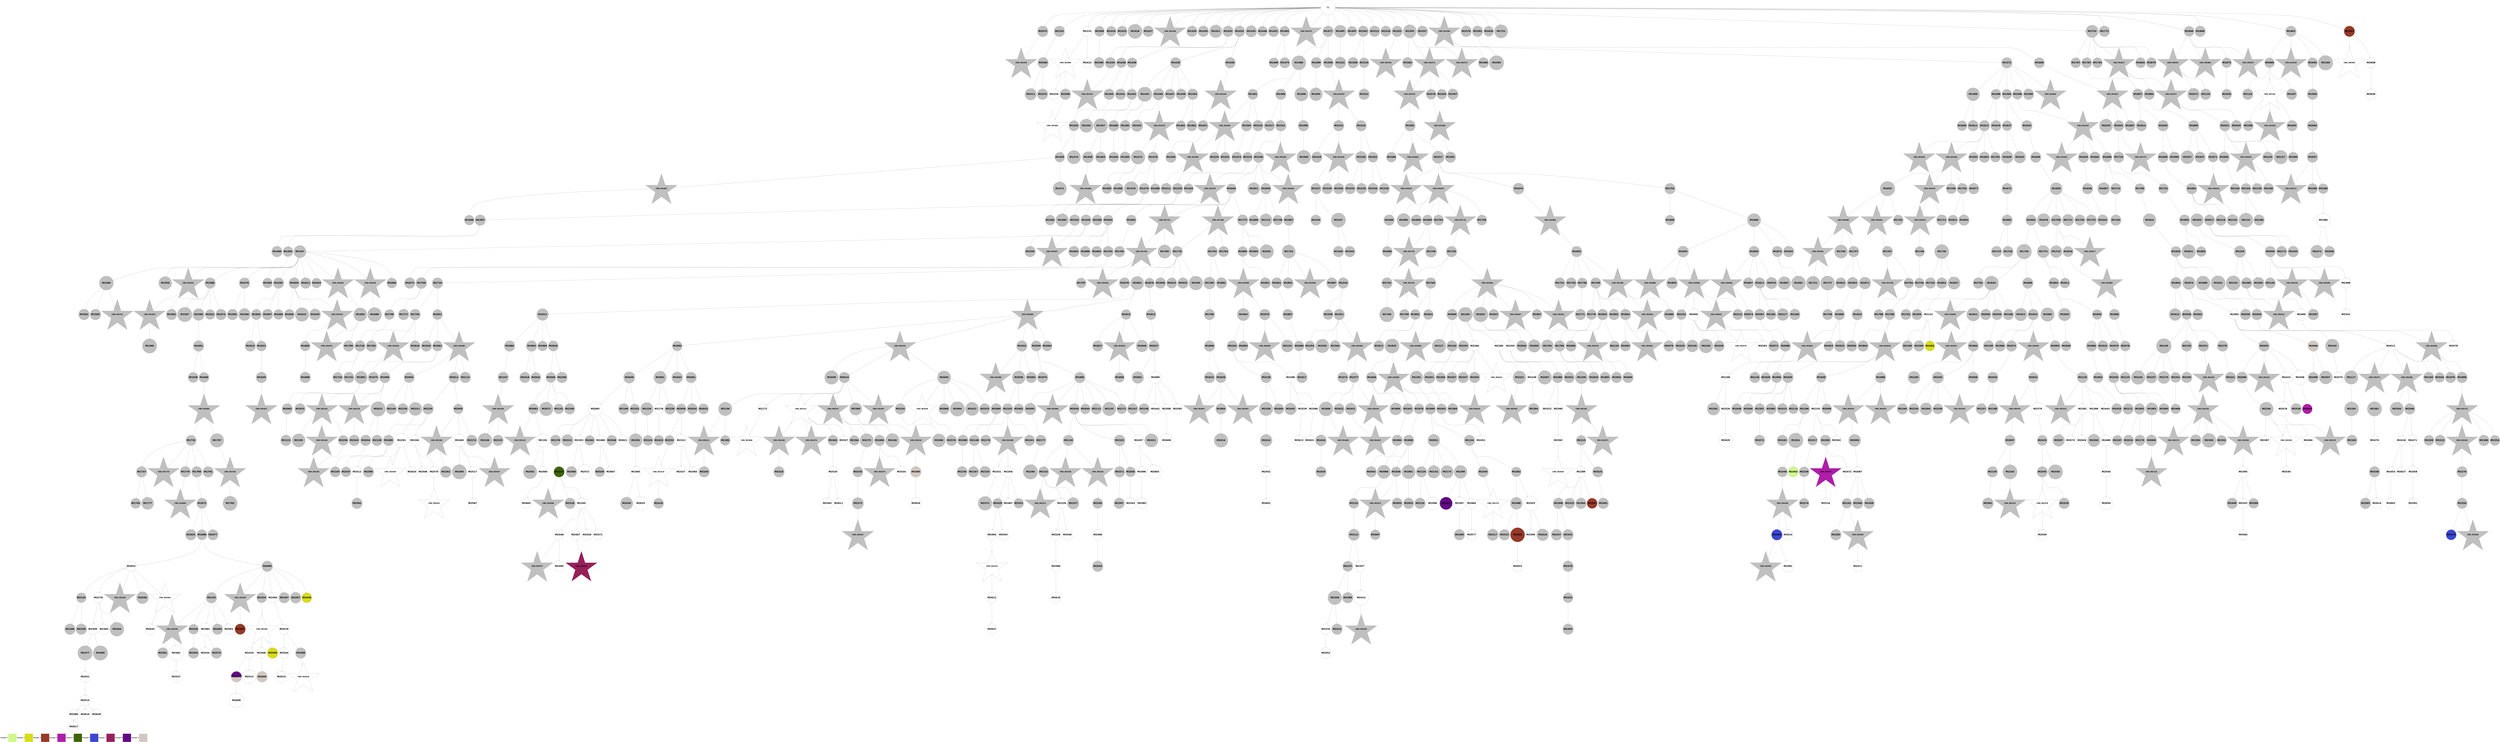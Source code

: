 digraph G { 
rankdir=TB;
2048 -> 2065;
2048 -> 2074;
2048 -> 2143;
2048 -> 2162;
2049 -> 2075;
2049 -> 2121;
2050 -> 2076;
2051 -> 2097;
2051 -> 2108;
2051 -> 2254;
2053 -> 2122;
2053 -> 2144;
2053 -> 2177;
2053 -> 2300;
2054 -> 2145;
2054 -> 2281;
2054 -> 2328;
2054 -> 2548;
2054 -> 2596;
2056 -> 2146;
2056 -> 2240;
2056 -> 2313;
2057 -> 2098;
2057 -> 2224;
2057 -> 2425;
2057 -> 2460;
2058 -> 2255;
2058 -> 2314;
2059 -> 2123;
2059 -> 2270;
2059 -> 2282;
2060 -> 2089;
2061 -> 2147;
2061 -> 2256;
2061 -> 2301;
2061 -> 2500;
2062 -> 2148;
2063 -> 2149;
2065 -> 2124;
2065 -> 2193;
2067 -> 2125;
2068 -> 2126;
2068 -> 2194;
2068 -> 2209;
2069 -> 2090;
2070 -> 2501;
2070 -> 2549;
2071 -> 2091;
2071 -> 2150;
2072 -> 2099;
2077 -> 2195;
2080 -> 2127;
2082 -> 2109;
2087 -> 2151;
2087 -> 2443;
2087 -> 2502;
2087 -> 2597;
2089 -> 2163;
2089 -> 2382;
2089 -> 2461;
2090 -> 2110;
2090 -> 2128;
2091 -> 2152;
2092 -> 2129;
2092 -> 2164;
2092 -> 2257;
2093 -> 2130;
2093 -> 2178;
2093 -> 2241;
2094 -> 2179;
2095 -> 2131;
2097 -> 2180;
2097 -> 2315;
2097 -> 2355;
2097 -> 2444;
2097 -> 2482;
2097 -> 2550;
2097 -> 2623;
2098 -> 2196;
2099 -> 2132;
2099 -> 2165;
2100 -> 2153;
2102 -> 2166;
2103 -> 2197;
2103 -> 2242;
2103 -> 2258;
2105 -> 2181;
2105 -> 2210;
2105 -> 2243;
2106 -> 2133;
2106 -> 2182;
2109 -> 2198;
2110 -> 2283;
2110 -> 2528;
2111 -> 2183;
2113 -> 2199;
2117 -> 2211;
2117 -> 2225;
2117 -> 2244;
2117 -> 2302;
2117 -> 2356;
2119 -> 2167;
2120 -> 2154;
2120 -> 2200;
2120 -> 2245;
2122 -> 2212;
2122 -> 2598;
2130 -> 2226;
2131 -> 2316;
2131 -> 2383;
2131 -> 2401;
2131 -> 2445;
2132 -> 2483;
2134 -> 2201;
2134 -> 2271;
2134 -> 2484;
2136 -> 2342;
2136 -> 2384;
2138 -> 2213;
2138 -> 2284;
2142 -> 2246;
2142 -> 2259;
2142 -> 2272;
2142 -> 2343;
2145 -> 2168;
2145 -> 2260;
2150 -> 2169;
2150 -> 2227;
2153 -> 2214;
2154 -> 2215;
2154 -> 2228;
2154 -> 2329;
2155 -> 2402;
2157 -> 2261;
2157 -> 2330;
2157 -> 2385;
2157 -> 2485;
2157 -> 2503;
2161 -> 2202;
2163 -> 2285;
2163 -> 2331;
2164 -> 2184;
2164 -> 2303;
2165 -> 2216;
2167 -> 2185;
2174 -> 2568;
2178 -> 2426;
2179 -> 2286;
2180 -> 2229;
2183 -> 2217;
2183 -> 2273;
2184 -> 2403;
2186 -> 2262;
2186 -> 2287;
2186 -> 2357;
2188 -> 2247;
2188 -> 2263;
2192 -> 2264;
2193 -> 2404;
2193 -> 2462;
2194 -> 2288;
2194 -> 2304;
2194 -> 2405;
2196 -> 2289;
2196 -> 2305;
2196 -> 2486;
2198 -> 2248;
2198 -> 2317;
2202 -> 2218;
2203 -> 2274;
2204 -> 2230;
2204 -> 2290;
2205 -> 2231;
2206 -> 2232;
2206 -> 2306;
2206 -> 2332;
2206 -> 2344;
2210 -> 2333;
2210 -> 2358;
2213 -> 2265;
2214 -> 2249;
2214 -> 2359;
2217 -> 2291;
2217 -> 2427;
2218 -> 2275;
2218 -> 2292;
2218 -> 2307;
2218 -> 2334;
2218 -> 2360;
2221 -> 2345;
2222 -> 2293;
2222 -> 2346;
2223 -> 2250;
2223 -> 2276;
2223 -> 2463;
2223 -> 2529;
2228 -> 2530;
2228 -> 2551;
2229 -> 2308;
2229 -> 2318;
2229 -> 2347;
2230 -> 2361;
2230 -> 2406;
2231 -> 2335;
2231 -> 2362;
2231 -> 2407;
2233 -> 2386;
2233 -> 2624;
2235 -> 2319;
2235 -> 2387;
2235 -> 2504;
2236 -> 2336;
2239 -> 2266;
2239 -> 2277;
2239 -> 2408;
2244 -> 2278;
2245 -> 2267;
2249 -> 2348;
2249 -> 2388;
2250 -> 2320;
2252 -> 2409;
2253 -> 2428;
2254 -> 2294;
2255 -> 2321;
2256 -> 2389;
2258 -> 2295;
2261 -> 2363;
2261 -> 2464;
2262 -> 2296;
2262 -> 2309;
2262 -> 2349;
2262 -> 2505;
2262 -> 2625;
2263 -> 2350;
2263 -> 2465;
2267 -> 2410;
2277 -> 2337;
2278 -> 2322;
2279 -> 2364;
2280 -> 2323;
2281 -> 2351;
2281 -> 2365;
2281 -> 2446;
2282 -> 2390;
2287 -> 2324;
2287 -> 2338;
2287 -> 2569;
2290 -> 2447;
2290 -> 2531;
2290 -> 2570;
2291 -> 2310;
2291 -> 2325;
2291 -> 2366;
2291 -> 2599;
2293 -> 2391;
2293 -> 2571;
2293 -> 2626;
2294 -> 2367;
2298 -> 2352;
2298 -> 2368;
2300 -> 2353;
2300 -> 2369;
2300 -> 2466;
2303 -> 2370;
2305 -> 2532;
2310 -> 2339;
2310 -> 2354;
2311 -> 2392;
2312 -> 2371;
2313 -> 2411;
2314 -> 2429;
2314 -> 2467;
2319 -> 2340;
2321 -> 2412;
2322 -> 2372;
2322 -> 2506;
2324 -> 2393;
2326 -> 2394;
2327 -> 2373;
2327 -> 2507;
2330 -> 2395;
2331 -> 2413;
2333 -> 2374;
2337 -> 2375;
2338 -> 2396;
2340 -> 2376;
2342 -> 2377;
2343 -> 2468;
2346 -> 2508;
2346 -> 2572;
2347 -> 2448;
2347 -> 2469;
2347 -> 2552;
2347 -> 2573;
2348 -> 2378;
2348 -> 2414;
2350 -> 2430;
2351 -> 2379;
2351 -> 2487;
2354 -> 2380;
2355 -> 2470;
2355 -> 2574;
2357 -> 2488;
2357 -> 2553;
2358 -> 2431;
2358 -> 2489;
2358 -> 2533;
2359 -> 2415;
2360 -> 2397;
2361 -> 2416;
2362 -> 2417;
2362 -> 2471;
2364 -> 2472;
2367 -> 2432;
2367 -> 2627;
2368 -> 2418;
2368 -> 2473;
2369 -> 2398;
2373 -> 2399;
2375 -> 2449;
2377 -> 2419;
2378 -> 2554;
2379 -> 2433;
2380 -> 2434;
2381 -> 2435;
2383 -> 2509;
2383 -> 2575;
2383 -> 2628;
2384 -> 2490;
2384 -> 2555;
2385 -> 2436;
2385 -> 2576;
2386 -> 2420;
2386 -> 2510;
2387 -> 2437;
2387 -> 2474;
2390 -> 2475;
2390 -> 2511;
2394 -> 2421;
2394 -> 2450;
2394 -> 2600;
2397 -> 2451;
2397 -> 2534;
2397 -> 2601;
2400 -> 2438;
2400 -> 2512;
2401 -> 2452;
2401 -> 2491;
2402 -> 2513;
2402 -> 2535;
2403 -> 2453;
2405 -> 2492;
2408 -> 2476;
2408 -> 2536;
2410 -> 2556;
2411 -> 2439;
2411 -> 2514;
2415 -> 2537;
2416 -> 2454;
2418 -> 2455;
2418 -> 2629;
2421 -> 2477;
2421 -> 2515;
2422 -> 2577;
2425 -> 2478;
2425 -> 2538;
2427 -> 2493;
2430 -> 2494;
2430 -> 2516;
2431 -> 2495;
2431 -> 2557;
2433 -> 2517;
2434 -> 2456;
2435 -> 2457;
2435 -> 2558;
2437 -> 2518;
2441 -> 2578;
2442 -> 2496;
2442 -> 2519;
2442 -> 2559;
2448 -> 2479;
2448 -> 2497;
1425 -> 1426;
1425 -> 1427;
1425 -> 1428;
1425 -> 1429;
1425 -> 1430;
1425 -> 1431;
1425 -> 1432;
1425 -> 1433;
1425 -> 1434;
1425 -> 1435;
1425 -> 1437;
1425 -> 1450;
1425 -> 1454;
1425 -> 1467;
1425 -> 1475;
1425 -> 1479;
1425 -> 1497;
1425 -> 1499;
1425 -> 1504;
1425 -> 1515;
1425 -> 1518;
1425 -> 1554;
1425 -> 1557;
1425 -> 1559;
1425 -> 1560;
1425 -> 1581;
1425 -> 1594;
1425 -> 1628;
1425 -> 1733;
1425 -> 1755;
1425 -> 1774;
1425 -> 1842;
1425 -> 1870;
1425 -> 1905;
1425 -> 2077;
1425 -> 2155;
1425 -> 2233;
1425 -> 2311;
1425 -> 2499;
2450 -> 2602;
2454 -> 2603;
2455 -> 2604;
2457 -> 2480;
2457 -> 2520;
1434 -> 1436;
1434 -> 1438;
2458 -> 2521;
1435 -> 1440;
1435 -> 1441;
1435 -> 1442;
2459 -> 2498;
2459 -> 2605;
1436 -> 1439;
2460 -> 2606;
1438 -> 1447;
2462 -> 2607;
2463 -> 2522;
1440 -> 1443;
1440 -> 1444;
2464 -> 2539;
1441 -> 1445;
1441 -> 1448;
1441 -> 1449;
1441 -> 1451;
1441 -> 1456;
1442 -> 1446;
2466 -> 2579;
1444 -> 1452;
1444 -> 1459;
1445 -> 1462;
1445 -> 1483;
2469 -> 2523;
1446 -> 1453;
1447 -> 1455;
2471 -> 2580;
1448 -> 1457;
1448 -> 1472;
2472 -> 2540;
2473 -> 2560;
1453 -> 1458;
2477 -> 2608;
2478 -> 2581;
1455 -> 1461;
1455 -> 1476;
1456 -> 1463;
1456 -> 1464;
2480 -> 2561;
2482 -> 2541;
2482 -> 2609;
1459 -> 1460;
1459 -> 1465;
1460 -> 1468;
1461 -> 1469;
1461 -> 1473;
1462 -> 1466;
2488 -> 2524;
2488 -> 2562;
2490 -> 2525;
2490 -> 2582;
1467 -> 1471;
1467 -> 1477;
2491 -> 2542;
1469 -> 1470;
2494 -> 2563;
2494 -> 2583;
2495 -> 2526;
1472 -> 1474;
1472 -> 1478;
1474 -> 1485;
1474 -> 1488;
2498 -> 2584;
2499 -> 2585;
2499 -> 2610;
2500 -> 2543;
1478 -> 1480;
1478 -> 1481;
1478 -> 1490;
2502 -> 2611;
1479 -> 1482;
1479 -> 1491;
1479 -> 1502;
1480 -> 1489;
1481 -> 1484;
1481 -> 1486;
2505 -> 2544;
1482 -> 1493;
1482 -> 1498;
1482 -> 1500;
1483 -> 1487;
2507 -> 2545;
2510 -> 2586;
2512 -> 2587;
1489 -> 1492;
1489 -> 1494;
2514 -> 2564;
1491 -> 1495;
1493 -> 1505;
1493 -> 1506;
1493 -> 1512;
2517 -> 2588;
2517 -> 2612;
2517 -> 2630;
1494 -> 1496;
2519 -> 2589;
1496 -> 1503;
1496 -> 1507;
1496 -> 1513;
1497 -> 1524;
2521 -> 2546;
2521 -> 2590;
1498 -> 1519;
1498 -> 1533;
2522 -> 2565;
2522 -> 2613;
1500 -> 1501;
1501 -> 1508;
1502 -> 1509;
2526 -> 2614;
1504 -> 1510;
1504 -> 1521;
2528 -> 2631;
1505 -> 1511;
1505 -> 1527;
1505 -> 1543;
1506 -> 1525;
2530 -> 2591;
2531 -> 2615;
1509 -> 1516;
1509 -> 1526;
2534 -> 2566;
1511 -> 1514;
1512 -> 1517;
1516 -> 1520;
1516 -> 1528;
2540 -> 2567;
2540 -> 2616;
1517 -> 1522;
2542 -> 2632;
1521 -> 1523;
2546 -> 2617;
1526 -> 1530;
1526 -> 1534;
1527 -> 1531;
1528 -> 1529;
1528 -> 1532;
1528 -> 1551;
1529 -> 1536;
1529 -> 1539;
1530 -> 1535;
1530 -> 1537;
1531 -> 1544;
1531 -> 1547;
2555 -> 2592;
2555 -> 2618;
1533 -> 1540;
1533 -> 1548;
1534 -> 1538;
1534 -> 1541;
2560 -> 2593;
2562 -> 2594;
1539 -> 1542;
1539 -> 1545;
1540 -> 1572;
1540 -> 1646;
1540 -> 1653;
1540 -> 1658;
1540 -> 1661;
1542 -> 1546;
1544 -> 1549;
1546 -> 1550;
1546 -> 1553;
2570 -> 2633;
1547 -> 1552;
1547 -> 1569;
2572 -> 2634;
1549 -> 1558;
1549 -> 1563;
1549 -> 1570;
1549 -> 1578;
1549 -> 1587;
1549 -> 1597;
1549 -> 1605;
1549 -> 1613;
1549 -> 1626;
1549 -> 1644;
1549 -> 1647;
1549 -> 1667;
1553 -> 1555;
1553 -> 1561;
1553 -> 1566;
1553 -> 1571;
1554 -> 1556;
1557 -> 1564;
1557 -> 1573;
1557 -> 1576;
2582 -> 2635;
1559 -> 1562;
1560 -> 1567;
1560 -> 1574;
1563 -> 1565;
2587 -> 2636;
2588 -> 2619;
1565 -> 1568;
2590 -> 2620;
2591 -> 2621;
1570 -> 1584;
1570 -> 1589;
1570 -> 1598;
1570 -> 1623;
1570 -> 1676;
2594 -> 2622;
1571 -> 1575;
1571 -> 1579;
1572 -> 1582;
2596 -> 2637;
1573 -> 1577;
1573 -> 1580;
1573 -> 1595;
1573 -> 1599;
1574 -> 1590;
1574 -> 1591;
1574 -> 1596;
1574 -> 1600;
1574 -> 1601;
1574 -> 1606;
1577 -> 1583;
1578 -> 1585;
1578 -> 1592;
1579 -> 1610;
1579 -> 1624;
1579 -> 1633;
1579 -> 1635;
1580 -> 1586;
1583 -> 1588;
1583 -> 1607;
1583 -> 1619;
1586 -> 1593;
2610 -> 2638;
1590 -> 1602;
1590 -> 1614;
2614 -> 2639;
1591 -> 1615;
1591 -> 1620;
1594 -> 1608;
1596 -> 1629;
1596 -> 1636;
1597 -> 1604;
1597 -> 1609;
1597 -> 1662;
1598 -> 1603;
1600 -> 1621;
1603 -> 1640;
1603 -> 1668;
1604 -> 1616;
1604 -> 1625;
1605 -> 1611;
1605 -> 1617;
1605 -> 1641;
1605 -> 1677;
1608 -> 1612;
1610 -> 1618;
1610 -> 1642;
1612 -> 1637;
1612 -> 1643;
1612 -> 1669;
1615 -> 1630;
1615 -> 1648;
1615 -> 1654;
1615 -> 1695;
1615 -> 1704;
1618 -> 1622;
1619 -> 1634;
1619 -> 1649;
1619 -> 1678;
1619 -> 1756;
1621 -> 1627;
1621 -> 1631;
1621 -> 1663;
1621 -> 1670;
1625 -> 1632;
1629 -> 1650;
1629 -> 1655;
1631 -> 1638;
1632 -> 1659;
1633 -> 1639;
1634 -> 1671;
1636 -> 1651;
1638 -> 1645;
1643 -> 1721;
1643 -> 1775;
1644 -> 1652;
1646 -> 1656;
1646 -> 1664;
1646 -> 1734;
1646 -> 1770;
1646 -> 1776;
1647 -> 1691;
1648 -> 1657;
1648 -> 1672;
1648 -> 1748;
1648 -> 1757;
1649 -> 1687;
1649 -> 1692;
1649 -> 1701;
1649 -> 1705;
1649 -> 1712;
1649 -> 1758;
1650 -> 1673;
1651 -> 1660;
1652 -> 1674;
1652 -> 1702;
1654 -> 1679;
1656 -> 1665;
1656 -> 1688;
1656 -> 1696;
1656 -> 1706;
1657 -> 1682;
1657 -> 1697;
1657 -> 1703;
1658 -> 1698;
1658 -> 1715;
1658 -> 1740;
1660 -> 1666;
1660 -> 1680;
1660 -> 1710;
1660 -> 1713;
1660 -> 1722;
1660 -> 1727;
1661 -> 1689;
1664 -> 1707;
1665 -> 1675;
1666 -> 1741;
1666 -> 1777;
1668 -> 1683;
1670 -> 1699;
1670 -> 1716;
1670 -> 1792;
1671 -> 1700;
1672 -> 1681;
1672 -> 1714;
1673 -> 1684;
1677 -> 1685;
1678 -> 1686;
1681 -> 1738;
1682 -> 1693;
1682 -> 1742;
1682 -> 1759;
1683 -> 1735;
1683 -> 1749;
1684 -> 1717;
1684 -> 1728;
1685 -> 1690;
1686 -> 1694;
1689 -> 1736;
1693 -> 1723;
1693 -> 1729;
1694 -> 1724;
1694 -> 1730;
1694 -> 1750;
1694 -> 1771;
1694 -> 1782;
1696 -> 1708;
1697 -> 1709;
1701 -> 1737;
1701 -> 1751;
1706 -> 1718;
1708 -> 1711;
1708 -> 1719;
1709 -> 1760;
1709 -> 1783;
1710 -> 1725;
1710 -> 1821;
1710 -> 1879;
1711 -> 1720;
1712 -> 1731;
1714 -> 1732;
1716 -> 1765;
1718 -> 1752;
1718 -> 1853;
1720 -> 1726;
1720 -> 1743;
1721 -> 1753;
1729 -> 1761;
1731 -> 1744;
1731 -> 1766;
1731 -> 1822;
1732 -> 1745;
1732 -> 1854;
1732 -> 1959;
1734 -> 1762;
1734 -> 1787;
1735 -> 1739;
1735 -> 1772;
1735 -> 1778;
1735 -> 1788;
1735 -> 1793;
1736 -> 1843;
1736 -> 1893;
1736 -> 1950;
1736 -> 1989;
1737 -> 1754;
1738 -> 1746;
1739 -> 1747;
1739 -> 1779;
1741 -> 1794;
1741 -> 1836;
1741 -> 1871;
1744 -> 1801;
1746 -> 1763;
1749 -> 1764;
1750 -> 1773;
1752 -> 1767;
1752 -> 1812;
1752 -> 1818;
1753 -> 1807;
1754 -> 1768;
1755 -> 1769;
1755 -> 1789;
1755 -> 1795;
1755 -> 1819;
1755 -> 1844;
1755 -> 1872;
1756 -> 1802;
1756 -> 1808;
1757 -> 1823;
1757 -> 1845;
1759 -> 1824;
1759 -> 1855;
1759 -> 1873;
1762 -> 1799;
1762 -> 1830;
1762 -> 1880;
1764 -> 1784;
1766 -> 1803;
1766 -> 1825;
1770 -> 1780;
1770 -> 1785;
1770 -> 1796;
1771 -> 1781;
1771 -> 1856;
1771 -> 1894;
1771 -> 1906;
1776 -> 1862;
1776 -> 1907;
1776 -> 1933;
1777 -> 1804;
1777 -> 1813;
1778 -> 1846;
1780 -> 1805;
1780 -> 1881;
1780 -> 1960;
1780 -> 2015;
1780 -> 2037;
1780 -> 2297;
1781 -> 1786;
1781 -> 1797;
1782 -> 1837;
1782 -> 1882;
1783 -> 1790;
1783 -> 1800;
1785 -> 1791;
1785 -> 1863;
1788 -> 1874;
1789 -> 1809;
1791 -> 1798;
1792 -> 1826;
1797 -> 1831;
1797 -> 1883;
1797 -> 2111;
1798 -> 1810;
1800 -> 1806;
1800 -> 1820;
1803 -> 1814;
1803 -> 1827;
1804 -> 1832;
1804 -> 1857;
1805 -> 1811;
1805 -> 1815;
1807 -> 1833;
1807 -> 1884;
1808 -> 1847;
1808 -> 1858;
1808 -> 1875;
1808 -> 1934;
1809 -> 1816;
1809 -> 1838;
1810 -> 1817;
1810 -> 1828;
1811 -> 1895;
1811 -> 1921;
1811 -> 1935;
1811 -> 1961;
1811 -> 2066;
1812 -> 1885;
1815 -> 1829;
1815 -> 1834;
1815 -> 1848;
1819 -> 1886;
1819 -> 1979;
1820 -> 1908;
1820 -> 1922;
1820 -> 1951;
1820 -> 1990;
1821 -> 1864;
1822 -> 1835;
1822 -> 1839;
1822 -> 1849;
1822 -> 1969;
1822 -> 2092;
1822 -> 2186;
1822 -> 2234;
1825 -> 1887;
1826 -> 1840;
1827 -> 1850;
1827 -> 1865;
1828 -> 1859;
1828 -> 1896;
1828 -> 1909;
1832 -> 1851;
1834 -> 1852;
1835 -> 1841;
1835 -> 1860;
1836 -> 1861;
1836 -> 1923;
1836 -> 2002;
1836 -> 2038;
1836 -> 2134;
1836 -> 2170;
1838 -> 1910;
1838 -> 1970;
1840 -> 1866;
1840 -> 1876;
1840 -> 1888;
1840 -> 1924;
1842 -> 1867;
1842 -> 1877;
1842 -> 2039;
1842 -> 2049;
1843 -> 1889;
1847 -> 1890;
1847 -> 1952;
1847 -> 1962;
1850 -> 1868;
1850 -> 1943;
1853 -> 1936;
1853 -> 1963;
1853 -> 1991;
1854 -> 1937;
1855 -> 1891;
1856 -> 1911;
1856 -> 1980;
1856 -> 2135;
1857 -> 1892;
1857 -> 1912;
1857 -> 1981;
1858 -> 1869;
1858 -> 1913;
1858 -> 2050;
1858 -> 2078;
1862 -> 1897;
1862 -> 1953;
1864 -> 1898;
1865 -> 1878;
1865 -> 1971;
1866 -> 1914;
1866 -> 2040;
1871 -> 1925;
1871 -> 1954;
1871 -> 1992;
1873 -> 1926;
1874 -> 1927;
1874 -> 1982;
1874 -> 2079;
1875 -> 1899;
1875 -> 1993;
1876 -> 1944;
1876 -> 1994;
1877 -> 1928;
1878 -> 1900;
1880 -> 1915;
1881 -> 1916;
1885 -> 1917;
1885 -> 2067;
1886 -> 1901;
1888 -> 2041;
1889 -> 1902;
1891 -> 1903;
1891 -> 1955;
1891 -> 2027;
1892 -> 1904;
1895 -> 1945;
1895 -> 2003;
1895 -> 2051;
1895 -> 2093;
1896 -> 1918;
1897 -> 1946;
1897 -> 1972;
1898 -> 2080;
1900 -> 1938;
1900 -> 1983;
1900 -> 2100;
1901 -> 1929;
1901 -> 1939;
1901 -> 1973;
1902 -> 1919;
1903 -> 1930;
1904 -> 1920;
1905 -> 1931;
1905 -> 1947;
1905 -> 2068;
1905 -> 2171;
1906 -> 1995;
1906 -> 2004;
1906 -> 2081;
1908 -> 1940;
1908 -> 1948;
1910 -> 1964;
1911 -> 1956;
1912 -> 1932;
1913 -> 2069;
1913 -> 2187;
1913 -> 2219;
1913 -> 2268;
1915 -> 1965;
1915 -> 1996;
1915 -> 2028;
1915 -> 2082;
1916 -> 2029;
1921 -> 1941;
1921 -> 2016;
1921 -> 2042;
1922 -> 1984;
1922 -> 2017;
1922 -> 2112;
1922 -> 2203;
1923 -> 1949;
1923 -> 1966;
1924 -> 1942;
1926 -> 2052;
1932 -> 1957;
1932 -> 1985;
1932 -> 1997;
1932 -> 2113;
1935 -> 1998;
1935 -> 2030;
1935 -> 2083;
1938 -> 1974;
1938 -> 2005;
1942 -> 1967;
1943 -> 1986;
1946 -> 2084;
1946 -> 2204;
1947 -> 1958;
1951 -> 2101;
1951 -> 2188;
1951 -> 2235;
1954 -> 1968;
1954 -> 1975;
1954 -> 1999;
1957 -> 2018;
1957 -> 2172;
1958 -> 2006;
1961 -> 1976;
1961 -> 1987;
1962 -> 2007;
1962 -> 2043;
1962 -> 2114;
1962 -> 2236;
1963 -> 1977;
1963 -> 1988;
1964 -> 2019;
1964 -> 2205;
1964 -> 2220;
1964 -> 2237;
1965 -> 2020;
1965 -> 2044;
1966 -> 2008;
1966 -> 2102;
1966 -> 2206;
1967 -> 1978;
1967 -> 2000;
1971 -> 2053;
1971 -> 2136;
1972 -> 2085;
1972 -> 2156;
1973 -> 2021;
1974 -> 2009;
1975 -> 2022;
1979 -> 2023;
1979 -> 2031;
1980 -> 2086;
1982 -> 2010;
1982 -> 2054;
1983 -> 2055;
1985 -> 2011;
1986 -> 2045;
1987 -> 2001;
1987 -> 2032;
1987 -> 2046;
1987 -> 2094;
1987 -> 2115;
1987 -> 2137;
1987 -> 2173;
1988 -> 2024;
1988 -> 2103;
1988 -> 2221;
1990 -> 2012;
1990 -> 2025;
1991 -> 2013;
1991 -> 2056;
1991 -> 2116;
1992 -> 2095;
1994 -> 2014;
1994 -> 2057;
1994 -> 2070;
1994 -> 2422;
1998 -> 2071;
1999 -> 2033;
2000 -> 2117;
2003 -> 2026;
2003 -> 2034;
2003 -> 2058;
2006 -> 2059;
2007 -> 2238;
2007 -> 2251;
2007 -> 2341;
2007 -> 2481;
2007 -> 2595;
2010 -> 2157;
2010 -> 2189;
2010 -> 2252;
2010 -> 2269;
2010 -> 2326;
2010 -> 2440;
2010 -> 2458;
2011 -> 2118;
2012 -> 2060;
2013 -> 2047;
2013 -> 2222;
2014 -> 2119;
2014 -> 2158;
2014 -> 2279;
2014 -> 2298;
2014 -> 2547;
2016 -> 2138;
2016 -> 2174;
2016 -> 2223;
2016 -> 2239;
2016 -> 2299;
2016 -> 2400;
2019 -> 2061;
2019 -> 2175;
2019 -> 2207;
2022 -> 2159;
2022 -> 2190;
2023 -> 2035;
2023 -> 2062;
2023 -> 2104;
2023 -> 2139;
2024 -> 2036;
2024 -> 2140;
2028 -> 2048;
2028 -> 2208;
2029 -> 2063;
2029 -> 2087;
2030 -> 2064;
2030 -> 2105;
2032 -> 2120;
2032 -> 2327;
2032 -> 2423;
2032 -> 2459;
2033 -> 2072;
2033 -> 2381;
2035 -> 2106;
2035 -> 2141;
2035 -> 2191;
2036 -> 2107;
2038 -> 2160;
2040 -> 2142;
2040 -> 2161;
2040 -> 2253;
2040 -> 2280;
2042 -> 2088;
2042 -> 2096;
2042 -> 2312;
2042 -> 2424;
2042 -> 2441;
2042 -> 2527;
2043 -> 2073;
2047 -> 2176;
2047 -> 2192;
2047 -> 2442;
1823 [shape=circle style=filled fillcolor=grey fontname="helvetica-bold" fontsize=56 label="M1821" width=2.76 height=2 ];
2602 [shape=circle style=filled fillcolor="#d2c8c2" fontname="helvetica-bold" fontsize=56 label="M2600" width=1.17 height=2 ];
2070 [shape=circle style=filled fillcolor="#d2c8c2" fontname="helvetica-bold" fontsize=56 label="M2068" width=1.81 height=2 ];
2048 [shape=circle style=filled fillcolor=grey fontname="helvetica-bold" fontsize=56 label="M2046" width=2.67 height=2 ];
2147 [shape=circle style=filled fillcolor=grey fontname="helvetica-bold" fontsize=56 label="M2145" width=2.06 height=2 ];
2187 [shape=circle style=filled fillcolor=grey fontname="helvetica-bold" fontsize=56 label="M2185" width=2.45 height=2 ];
2184 [shape=circle style=filled fillcolor=grey fontname="helvetica-bold" fontsize=56 label="M2182" width=4.34 height=2 ];
2031 [shape=circle style=filled fillcolor=grey fontname="helvetica-bold" fontsize=56 label="M2029" width=0.54 height=2 ];
1906 [shape=circle style=filled fillcolor=grey fontname="helvetica-bold" fontsize=56 label="M1904" width=0.68 height=2 ];
1714 [shape=circle style=filled fillcolor=grey fontname="helvetica-bold" fontsize=56 label="M1712" width=1.76 height=2 ];
1558 [shape=circle style=filled fillcolor=grey fontname="helvetica-bold" fontsize=56 label="M1556" width=4.39 height=2 ];
2146 [shape=circle style=filled fillcolor=grey fontname="helvetica-bold" fontsize=56 label="M2144" width=1.63 height=2 ];
2399 [shape=circle style=filled fillcolor=grey fontname="helvetica-bold" fontsize=56 label="M2397" width=0.93 height=2 ];
2260 [shape=circle style=filled fillcolor=grey fontname="helvetica-bold" fontsize=56 label="M2258" width=1.35 height=2 ];
1610 [shape=circle style=filled fillcolor=grey fontname="helvetica-bold" fontsize=56 label="M1608" width=4.79 height=2 ];
1597 [shape=circle style=filled fillcolor=grey fontname="helvetica-bold" fontsize=56 label="M1595" width=0.46 height=2 ];
2533 [shape=circle style=filled fillcolor=grey fontname="helvetica-bold" fontsize=56 label="M2531" width=3.29 height=2 ];
1627 [shape=star style=filled fillcolor=grey fontname="helvetica-bold" fontsize=42 label="CNV_M1625"];
2310 [shape=circle style=filled fillcolor=grey fontname="helvetica-bold" fontsize=56 label="M2308" width=1.48 height=2 ];
2477 [shape=circle style=wedged color="#620a85:#d2c8c2" fontname="helvetica-bold" fontsize=56 label="M2475" width=0.13 height=2 ];
2339 [shape=circle style=filled fillcolor=grey fontname="helvetica-bold" fontsize=56 label="M2337" width=3.71 height=2 ];
2342 [shape=circle style=filled fillcolor=grey fontname="helvetica-bold" fontsize=56 label="M2340" width=1.9 height=2 ];
1547 [shape=circle style=filled fillcolor=grey fontname="helvetica-bold" fontsize=56 label="M1545" width=1.07 height=2 ];
1668 [shape=circle style=filled fillcolor=grey fontname="helvetica-bold" fontsize=56 label="M1666" width=2.67 height=2 ];
1691 [shape=circle style=filled fillcolor=grey fontname="helvetica-bold" fontsize=56 label="M1689" width=4.72 height=2 ];
2405 [shape=circle style=filled fillcolor=grey fontname="helvetica-bold" fontsize=56 label="M2403" width=1.45 height=2 ];
1788 [shape=circle style=filled fillcolor=grey fontname="helvetica-bold" fontsize=56 label="M1786" width=1.99 height=2 ];
2525 [shape=circle style=filled fillcolor=grey fontname="helvetica-bold" fontsize=56 label="M2523" width=0.01 height=2 ];
2587 [shape=circle style=filled fillcolor="#d2c8c2" fontname="helvetica-bold" fontsize=56 label="M2585" width=1.37 height=2 ];
1635 [shape=star style=filled fillcolor=grey fontname="helvetica-bold" fontsize=42 label="CNV_M1633"];
1534 [shape=circle style=filled fillcolor=grey fontname="helvetica-bold" fontsize=56 label="M1532" width=3.47 height=2 ];
2386 [shape=star style=filled fillcolor=white fontname="helvetica-bold" fontsize=42 label="CNV_M2384"];
2165 [shape=circle style=filled fillcolor=grey fontname="helvetica-bold" fontsize=56 label="M2163" width=4.83 height=2 ];
2082 [shape=circle style=filled fillcolor=grey fontname="helvetica-bold" fontsize=56 label="M2080" width=1.69 height=2 ];
1684 [shape=circle style=filled fillcolor=grey fontname="helvetica-bold" fontsize=56 label="M1682" width=0.69 height=2 ];
2030 [shape=circle style=filled fillcolor=grey fontname="helvetica-bold" fontsize=56 label="M2028" width=4.41 height=2 ];
2547 [shape=circle style=filled fillcolor=grey fontname="helvetica-bold" fontsize=56 label="M2545" width=3.25 height=2 ];
2474 [shape=circle style=filled fillcolor=white fontname="helvetica-bold" fontsize=56 label="M2472" width=2.83 height=2 ];
2119 [shape=circle style=filled fillcolor=grey fontname="helvetica-bold" fontsize=56 label="M2117" width=4.6 height=2 ];
2276 [shape=star style=filled fillcolor=grey fontname="helvetica-bold" fontsize=42 label="CNV_M2274"];
2377 [shape=star style=filled fillcolor=white fontname="helvetica-bold" fontsize=42 label="CNV_M2375"];
1495 [shape=circle style=filled fillcolor=grey fontname="helvetica-bold" fontsize=56 label="M1493" width=4.35 height=2 ];
1750 [shape=circle style=filled fillcolor=grey fontname="helvetica-bold" fontsize=56 label="M1748" width=2.57 height=2 ];
2506 [shape=star style=filled fillcolor=grey fontname="helvetica-bold" fontsize=42 label="CNV_M2504"];
2080 [shape=circle style=filled fillcolor=grey fontname="helvetica-bold" fontsize=56 label="M2078" width=2.52 height=2 ];
1639 [shape=star style=filled fillcolor=grey fontname="helvetica-bold" fontsize=42 label="CNV_M1637"];
2237 [shape=circle style=filled fillcolor=grey fontname="helvetica-bold" fontsize=56 label="M2235" width=3.81 height=2 ];
1808 [shape=circle style=filled fillcolor=grey fontname="helvetica-bold" fontsize=56 label="M1806" width=4.5 height=2 ];
2521 [shape=circle style=filled fillcolor=white fontname="helvetica-bold" fontsize=56 label="M2519" width=3.04 height=2 ];
2078 [shape=circle style=filled fillcolor=grey fontname="helvetica-bold" fontsize=56 label="M2076" width=3.87 height=2 ];
1757 [shape=circle style=filled fillcolor=grey fontname="helvetica-bold" fontsize=56 label="M1755" width=2.03 height=2 ];
1526 [shape=circle style=filled fillcolor=grey fontname="helvetica-bold" fontsize=56 label="M1524" width=0.93 height=2 ];
1781 [shape=circle style=filled fillcolor=grey fontname="helvetica-bold" fontsize=56 label="M1779" width=2.65 height=2 ];
2334 [shape=circle style=filled fillcolor=grey fontname="helvetica-bold" fontsize=56 label="M2332" width=2.97 height=2 ];
1693 [shape=star style=filled fillcolor=grey fontname="helvetica-bold" fontsize=42 label="CNV_M1691"];
2465 [shape=circle style=filled fillcolor="#cff78c" fontname="helvetica-bold" fontsize=56 label="M2463" width=2.41 height=2 ];
2352 [shape=circle style=filled fillcolor=grey fontname="helvetica-bold" fontsize=56 label="M2350" width=4.65 height=2 ];
2273 [shape=star style=filled fillcolor=grey fontname="helvetica-bold" fontsize=42 label="CNV_M2271"];
2368 [shape=circle style=filled fillcolor=grey fontname="helvetica-bold" fontsize=56 label="M2366" width=0.62 height=2 ];
1800 [shape=circle style=filled fillcolor=grey fontname="helvetica-bold" fontsize=56 label="M1798" width=0.45 height=2 ];
1572 [shape=star style=filled fillcolor=grey fontname="helvetica-bold" fontsize=42 label="CNV_M1570"];
1815 [shape=circle style=filled fillcolor=grey fontname="helvetica-bold" fontsize=56 label="M1813" width=3.25 height=2 ];
2027 [shape=circle style=filled fillcolor=grey fontname="helvetica-bold" fontsize=56 label="M2025" width=3.84 height=2 ];
2572 [shape=circle style=filled fillcolor=white fontname="helvetica-bold" fontsize=56 label="M2570" width=3.64 height=2 ];
1837 [shape=star style=filled fillcolor=grey fontname="helvetica-bold" fontsize=42 label="CNV_M1835"];
1965 [shape=circle style=filled fillcolor=grey fontname="helvetica-bold" fontsize=56 label="M1963" width=0.66 height=2 ];
2288 [shape=circle style=filled fillcolor=grey fontname="helvetica-bold" fontsize=56 label="M2286" width=2.51 height=2 ];
2278 [shape=circle style=filled fillcolor=grey fontname="helvetica-bold" fontsize=56 label="M2276" width=1.79 height=2 ];
1912 [shape=circle style=filled fillcolor=grey fontname="helvetica-bold" fontsize=56 label="M1910" width=1.51 height=2 ];
2411 [shape=circle style=filled fillcolor=grey fontname="helvetica-bold" fontsize=56 label="M2409" width=2.01 height=2 ];
2515 [shape=circle style=filled fillcolor=white fontname="helvetica-bold" fontsize=56 label="M2513" width=4.6 height=2 ];
1798 [shape=circle style=filled fillcolor=grey fontname="helvetica-bold" fontsize=56 label="M1796" width=0.46 height=2 ];
1657 [shape=circle style=filled fillcolor=grey fontname="helvetica-bold" fontsize=56 label="M1655" width=4.94 height=2 ];
2435 [shape=circle style=filled fillcolor=grey fontname="helvetica-bold" fontsize=56 label="M2433" width=3.44 height=2 ];
2145 [shape=circle style=filled fillcolor=grey fontname="helvetica-bold" fontsize=56 label="M2143" width=3.29 height=2 ];
1954 [shape=circle style=filled fillcolor=grey fontname="helvetica-bold" fontsize=56 label="M1952" width=1.17 height=2 ];
1775 [shape=star style=filled fillcolor=grey fontname="helvetica-bold" fontsize=42 label="CNV_M1773"];
2628 [shape=circle style=filled fillcolor=white fontname="helvetica-bold" fontsize=56 label="M2626" width=2.21 height=2 ];
1692 [shape=circle style=filled fillcolor=grey fontname="helvetica-bold" fontsize=56 label="M1690" width=0.2 height=2 ];
2125 [shape=circle style=filled fillcolor=grey fontname="helvetica-bold" fontsize=56 label="M2123" width=0.6 height=2 ];
1874 [shape=circle style=filled fillcolor=grey fontname="helvetica-bold" fontsize=56 label="M1872" width=2.26 height=2 ];
1875 [shape=circle style=filled fillcolor=grey fontname="helvetica-bold" fontsize=56 label="M1873" width=2.13 height=2 ];
2516 [shape=circle style=filled fillcolor=white fontname="helvetica-bold" fontsize=56 label="M2514" width=2.48 height=2 ];
2634 [shape=star style=filled fillcolor=white fontname="helvetica-bold" fontsize=42 label="CNV_M2632"];
1591 [shape=circle style=filled fillcolor=grey fontname="helvetica-bold" fontsize=56 label="M1589" width=3.41 height=2 ];
2275 [shape=star style=filled fillcolor=grey fontname="helvetica-bold" fontsize=42 label="CNV_M2273"];
1940 [shape=circle style=filled fillcolor=grey fontname="helvetica-bold" fontsize=56 label="M1938" width=1.62 height=2 ];
2397 [shape=circle style=filled fillcolor=white fontname="helvetica-bold" fontsize=56 label="M2395" width=1.38 height=2 ];
2531 [shape=circle style=filled fillcolor=white fontname="helvetica-bold" fontsize=56 label="M2529" width=1.67 height=2 ];
1625 [shape=circle style=filled fillcolor=grey fontname="helvetica-bold" fontsize=56 label="M1623" width=2.69 height=2 ];
1975 [shape=circle style=filled fillcolor=grey fontname="helvetica-bold" fontsize=56 label="M1973" width=1.23 height=2 ];
2196 [shape=circle style=filled fillcolor=grey fontname="helvetica-bold" fontsize=56 label="M2194" width=4.65 height=2 ];
2005 [shape=circle style=filled fillcolor=grey fontname="helvetica-bold" fontsize=56 label="M2003" width=1.78 height=2 ];
1655 [shape=circle style=filled fillcolor=grey fontname="helvetica-bold" fontsize=56 label="M1653" width=4.02 height=2 ];
2111 [shape=circle style=filled fillcolor=grey fontname="helvetica-bold" fontsize=56 label="M2109" width=4.25 height=2 ];
1662 [shape=circle style=filled fillcolor=grey fontname="helvetica-bold" fontsize=56 label="M1660" width=2.9 height=2 ];
1892 [shape=circle style=filled fillcolor=grey fontname="helvetica-bold" fontsize=56 label="M1890" width=2.1 height=2 ];
1959 [shape=circle style=filled fillcolor=grey fontname="helvetica-bold" fontsize=56 label="M1957" width=4.2 height=2 ];
1853 [shape=circle style=filled fillcolor=grey fontname="helvetica-bold" fontsize=56 label="M1851" width=2.75 height=2 ];
2632 [shape=circle style=filled fillcolor=white fontname="helvetica-bold" fontsize=56 label="M2630" width=4.4 height=2 ];
1513 [shape=star style=filled fillcolor=grey fontname="helvetica-bold" fontsize=42 label="CNV_M1511"];
2394 [shape=star style=filled fillcolor=white fontname="helvetica-bold" fontsize=42 label="CNV_M2392"];
2267 [shape=circle style=filled fillcolor=grey fontname="helvetica-bold" fontsize=56 label="M2265" width=3.48 height=2 ];
1846 [shape=star style=filled fillcolor=grey fontname="helvetica-bold" fontsize=42 label="CNV_M1844"];
1562 [shape=circle style=filled fillcolor=grey fontname="helvetica-bold" fontsize=56 label="M1560" width=2.27 height=2 ];
1613 [shape=circle style=filled fillcolor=grey fontname="helvetica-bold" fontsize=56 label="M1611" width=0.92 height=2 ];
1970 [shape=circle style=filled fillcolor=grey fontname="helvetica-bold" fontsize=56 label="M1968" width=0.62 height=2 ];
1919 [shape=circle style=filled fillcolor=grey fontname="helvetica-bold" fontsize=56 label="M1917" width=1.51 height=2 ];
2385 [shape=circle style=filled fillcolor=white fontname="helvetica-bold" fontsize=56 label="M2383" width=4.21 height=2 ];
2314 [shape=circle style=filled fillcolor=white fontname="helvetica-bold" fontsize=56 label="M2312" width=4.17 height=2 ];
1603 [shape=circle style=filled fillcolor=grey fontname="helvetica-bold" fontsize=56 label="M1601" width=3.64 height=2 ];
1881 [shape=circle style=filled fillcolor=grey fontname="helvetica-bold" fontsize=56 label="M1879" width=3.16 height=2 ];
1861 [shape=star style=filled fillcolor=grey fontname="helvetica-bold" fontsize=42 label="CNV_M1859"];
2195 [shape=star style=filled fillcolor=grey fontname="helvetica-bold" fontsize=42 label="CNV_M2193"];
1589 [shape=circle style=filled fillcolor=grey fontname="helvetica-bold" fontsize=56 label="M1587" width=4.9 height=2 ];
2240 [shape=circle style=filled fillcolor=grey fontname="helvetica-bold" fontsize=56 label="M2238" width=0.53 height=2 ];
2309 [shape=circle style=filled fillcolor=grey fontname="helvetica-bold" fontsize=56 label="M2307" width=1.02 height=2 ];
1431 [shape=circle style=filled fillcolor=grey fontname="helvetica-bold" fontsize=56 label="M1429" width=1.13 height=2 ];
2141 [shape=circle style=filled fillcolor=grey fontname="helvetica-bold" fontsize=56 label="M2139" width=2.09 height=2 ];
1711 [shape=circle style=filled fillcolor=grey fontname="helvetica-bold" fontsize=56 label="M1709" width=2.92 height=2 ];
2039 [shape=star style=filled fillcolor=grey fontname="helvetica-bold" fontsize=42 label="CNV_M2037"];
1992 [shape=circle style=filled fillcolor=grey fontname="helvetica-bold" fontsize=56 label="M1990" width=4.6 height=2 ];
2038 [shape=circle style=filled fillcolor=grey fontname="helvetica-bold" fontsize=56 label="M2036" width=2.08 height=2 ];
1789 [shape=circle style=filled fillcolor=grey fontname="helvetica-bold" fontsize=56 label="M1787" width=2.42 height=2 ];
1566 [shape=circle style=filled fillcolor=grey fontname="helvetica-bold" fontsize=56 label="M1564" width=0.93 height=2 ];
1772 [shape=star style=filled fillcolor=grey fontname="helvetica-bold" fontsize=42 label="CNV_M1770"];
1568 [shape=circle style=filled fillcolor=grey fontname="helvetica-bold" fontsize=56 label="M1566" width=4.87 height=2 ];
2175 [shape=circle style=filled fillcolor=grey fontname="helvetica-bold" fontsize=56 label="M2173" width=1.65 height=2 ];
1544 [shape=circle style=filled fillcolor=grey fontname="helvetica-bold" fontsize=56 label="M1542" width=1.51 height=2 ];
2565 [shape=circle style=filled fillcolor=white fontname="helvetica-bold" fontsize=56 label="M2563" width=0.32 height=2 ];
2050 [shape=star style=filled fillcolor=grey fontname="helvetica-bold" fontsize=42 label="CNV_M2048"];
1847 [shape=circle style=filled fillcolor=grey fontname="helvetica-bold" fontsize=56 label="M1845" width=3.77 height=2 ];
1921 [shape=star style=filled fillcolor=grey fontname="helvetica-bold" fontsize=42 label="CNV_M1919"];
1453 [shape=circle style=filled fillcolor=grey fontname="helvetica-bold" fontsize=56 label="M1451" width=2.17 height=2 ];
1814 [shape=circle style=filled fillcolor=grey fontname="helvetica-bold" fontsize=56 label="M1812" width=3.61 height=2 ];
2616 [shape=circle style=filled fillcolor=white fontname="helvetica-bold" fontsize=56 label="M2614" width=1.08 height=2 ];
2460 [shape=circle style=filled fillcolor=white fontname="helvetica-bold" fontsize=56 label="M2458" width=4.99 height=2 ];
2247 [shape=circle style=filled fillcolor=grey fontname="helvetica-bold" fontsize=56 label="M2245" width=2.01 height=2 ];
2623 [shape=circle style=filled fillcolor=white fontname="helvetica-bold" fontsize=56 label="M2621" width=3.6 height=2 ];
1743 [shape=circle style=filled fillcolor=grey fontname="helvetica-bold" fontsize=56 label="M1741" width=1.05 height=2 ];
2636 [shape=circle style=filled fillcolor=white fontname="helvetica-bold" fontsize=56 label="M2634" width=3.75 height=2 ];
1894 [shape=circle style=filled fillcolor=grey fontname="helvetica-bold" fontsize=56 label="M1892" width=0.57 height=2 ];
2064 [shape=circle style=filled fillcolor=grey fontname="helvetica-bold" fontsize=56 label="M2062" width=2.65 height=2 ];
2615 [shape=circle style=filled fillcolor=white fontname="helvetica-bold" fontsize=56 label="M2613" width=2.4 height=2 ];
2513 [shape=circle style=filled fillcolor=grey fontname="helvetica-bold" fontsize=56 label="M2511" width=3.92 height=2 ];
1741 [shape=circle style=filled fillcolor=grey fontname="helvetica-bold" fontsize=56 label="M1739" width=5 height=2 ];
2056 [shape=circle style=filled fillcolor=grey fontname="helvetica-bold" fontsize=56 label="M2054" width=3.51 height=2 ];
1835 [shape=circle style=filled fillcolor=grey fontname="helvetica-bold" fontsize=56 label="M1833" width=4.99 height=2 ];
2047 [shape=circle style=filled fillcolor=grey fontname="helvetica-bold" fontsize=56 label="M2045" width=3.11 height=2 ];
2346 [shape=circle style=filled fillcolor=white fontname="helvetica-bold" fontsize=56 label="M2344" width=1.04 height=2 ];
2142 [shape=circle style=filled fillcolor=grey fontname="helvetica-bold" fontsize=56 label="M2140" width=5 height=2 ];
2313 [shape=circle style=filled fillcolor=grey fontname="helvetica-bold" fontsize=56 label="M2311" width=4.45 height=2 ];
1812 [shape=star style=filled fillcolor=grey fontname="helvetica-bold" fontsize=42 label="CNV_M1810"];
2100 [shape=circle style=filled fillcolor=grey fontname="helvetica-bold" fontsize=56 label="M2098" width=4.49 height=2 ];
1973 [shape=circle style=filled fillcolor=grey fontname="helvetica-bold" fontsize=56 label="M1971" width=3.19 height=2 ];
2553 [shape=circle style=filled fillcolor=grey fontname="helvetica-bold" fontsize=56 label="M2551" width=0.37 height=2 ];
1585 [shape=circle style=filled fillcolor=grey fontname="helvetica-bold" fontsize=56 label="M1583" width=1.66 height=2 ];
1647 [shape=star style=filled fillcolor=grey fontname="helvetica-bold" fontsize=42 label="CNV_M1645"];
1897 [shape=star style=filled fillcolor=grey fontname="helvetica-bold" fontsize=42 label="CNV_M1895"];
2389 [shape=circle style=filled fillcolor=grey fontname="helvetica-bold" fontsize=56 label="M2387" width=0.81 height=2 ];
1666 [shape=circle style=filled fillcolor=grey fontname="helvetica-bold" fontsize=56 label="M1664" width=1.34 height=2 ];
1974 [shape=star style=filled fillcolor=grey fontname="helvetica-bold" fontsize=42 label="CNV_M1972"];
2317 [shape=circle style=filled fillcolor=grey fontname="helvetica-bold" fontsize=56 label="M2315" width=0.51 height=2 ];
1761 [shape=circle style=filled fillcolor=grey fontname="helvetica-bold" fontsize=56 label="M1759" width=3.51 height=2 ];
1656 [shape=circle style=filled fillcolor=grey fontname="helvetica-bold" fontsize=56 label="M1654" width=3.42 height=2 ];
1776 [shape=circle style=filled fillcolor=grey fontname="helvetica-bold" fontsize=56 label="M1774" width=0.77 height=2 ];
2440 [shape=circle style=filled fillcolor="#d8dd18" fontname="helvetica-bold" fontsize=56 label="M2438" width=2.91 height=2 ];
1855 [shape=circle style=filled fillcolor=grey fontname="helvetica-bold" fontsize=56 label="M1853" width=3.87 height=2 ];
2233 [shape=circle style=filled fillcolor=white fontname="helvetica-bold" fontsize=56 label="M2231" width=2.87 height=2 ];
2248 [shape=circle style=filled fillcolor=grey fontname="helvetica-bold" fontsize=56 label="M2246" width=4.82 height=2 ];
2524 [shape=circle style=filled fillcolor=white fontname="helvetica-bold" fontsize=56 label="M2522" width=2.6 height=2 ];
2269 [shape=circle style=filled fillcolor=grey fontname="helvetica-bold" fontsize=56 label="M2267" width=3.7 height=2 ];
1484 [shape=circle style=filled fillcolor=grey fontname="helvetica-bold" fontsize=56 label="M1482" width=2.92 height=2 ];
1432 [shape=circle style=filled fillcolor=grey fontname="helvetica-bold" fontsize=56 label="M1430" width=1.55 height=2 ];
1745 [shape=circle style=filled fillcolor=grey fontname="helvetica-bold" fontsize=56 label="M1743" width=1.89 height=2 ];
1813 [shape=circle style=filled fillcolor=grey fontname="helvetica-bold" fontsize=56 label="M1811" width=2.94 height=2 ];
1582 [shape=circle style=filled fillcolor=grey fontname="helvetica-bold" fontsize=56 label="M1580" width=2.29 height=2 ];
1747 [shape=circle style=filled fillcolor=grey fontname="helvetica-bold" fontsize=56 label="M1745" width=2.56 height=2 ];
1628 [shape=circle style=filled fillcolor=grey fontname="helvetica-bold" fontsize=56 label="M1626" width=2.55 height=2 ];
2166 [shape=circle style=filled fillcolor=grey fontname="helvetica-bold" fontsize=56 label="M2164" width=1.07 height=2 ];
2200 [shape=star style=filled fillcolor=grey fontname="helvetica-bold" fontsize=42 label="CNV_M2198"];
1872 [shape=circle style=filled fillcolor=grey fontname="helvetica-bold" fontsize=56 label="M1870" width=2.51 height=2 ];
1704 [shape=circle style=filled fillcolor=grey fontname="helvetica-bold" fontsize=56 label="M1702" width=2.91 height=2 ];
2086 [shape=circle style=filled fillcolor=grey fontname="helvetica-bold" fontsize=56 label="M2084" width=0.65 height=2 ];
2101 [shape=circle style=filled fillcolor=grey fontname="helvetica-bold" fontsize=56 label="M2099" width=2.73 height=2 ];
2363 [shape=circle style=filled fillcolor=grey fontname="helvetica-bold" fontsize=56 label="M2361" width=0.13 height=2 ];
1518 [shape=circle style=filled fillcolor=grey fontname="helvetica-bold" fontsize=56 label="M1516" width=2.15 height=2 ];
2103 [shape=star style=filled fillcolor=grey fontname="helvetica-bold" fontsize=42 label="CNV_M2101"];
2633 [shape=circle style=filled fillcolor=white fontname="helvetica-bold" fontsize=56 label="M2631" width=3.35 height=2 ];
2603 [shape=circle style=filled fillcolor=white fontname="helvetica-bold" fontsize=56 label="M2601" width=3.22 height=2 ];
1736 [shape=circle style=filled fillcolor=grey fontname="helvetica-bold" fontsize=56 label="M1734" width=4.49 height=2 ];
1685 [shape=circle style=filled fillcolor=grey fontname="helvetica-bold" fontsize=56 label="M1683" width=2.97 height=2 ];
2128 [shape=circle style=filled fillcolor=grey fontname="helvetica-bold" fontsize=56 label="M2126" width=2.05 height=2 ];
2597 [shape=circle style=filled fillcolor=white fontname="helvetica-bold" fontsize=56 label="M2595" width=2.31 height=2 ];
1583 [shape=circle style=filled fillcolor=grey fontname="helvetica-bold" fontsize=56 label="M1581" width=0.34 height=2 ];
1441 [shape=circle style=filled fillcolor=grey fontname="helvetica-bold" fontsize=56 label="M1439" width=1.31 height=2 ];
2419 [shape=circle style=filled fillcolor=grey fontname="helvetica-bold" fontsize=56 label="M2417" width=3.81 height=2 ];
2058 [shape=circle style=filled fillcolor=grey fontname="helvetica-bold" fontsize=56 label="M2056" width=2.47 height=2 ];
2258 [shape=circle style=filled fillcolor=grey fontname="helvetica-bold" fontsize=56 label="M2256" width=2.92 height=2 ];
2480 [shape=star style=filled fillcolor=white fontname="helvetica-bold" fontsize=42 label="CNV_M2478"];
1977 [shape=circle style=filled fillcolor=grey fontname="helvetica-bold" fontsize=56 label="M1975" width=1.74 height=2 ];
2504 [shape=circle style=filled fillcolor=white fontname="helvetica-bold" fontsize=56 label="M2502" width=3.2 height=2 ];
2584 [shape=circle style=filled fillcolor=white fontname="helvetica-bold" fontsize=56 label="M2582" width=1.41 height=2 ];
1936 [shape=circle style=filled fillcolor=grey fontname="helvetica-bold" fontsize=56 label="M1934" width=1.83 height=2 ];
2469 [shape=circle style=filled fillcolor=white fontname="helvetica-bold" fontsize=56 label="M2467" width=2.25 height=2 ];
1676 [shape=circle style=filled fillcolor=grey fontname="helvetica-bold" fontsize=56 label="M1674" width=1.35 height=2 ];
1623 [shape=circle style=filled fillcolor=grey fontname="helvetica-bold" fontsize=56 label="M1621" width=3.22 height=2 ];
1771 [shape=circle style=filled fillcolor=grey fontname="helvetica-bold" fontsize=56 label="M1769" width=0.97 height=2 ];
2526 [shape=star style=filled fillcolor=white fontname="helvetica-bold" fontsize=42 label="CNV_M2524"];
2089 [shape=circle style=filled fillcolor=white fontname="helvetica-bold" fontsize=56 label="M2087" width=3.11 height=2 ];
1988 [shape=circle style=filled fillcolor=grey fontname="helvetica-bold" fontsize=56 label="M1986" width=0.9 height=2 ];
2347 [shape=circle style=filled fillcolor=white fontname="helvetica-bold" fontsize=56 label="M2345" width=1.32 height=2 ];
2381 [shape=circle style=filled fillcolor=white fontname="helvetica-bold" fontsize=56 label="M2379" width=4.38 height=2 ];
2612 [shape=circle style=filled fillcolor=white fontname="helvetica-bold" fontsize=56 label="M2610" width=1.19 height=2 ];
1946 [shape=circle style=filled fillcolor=grey fontname="helvetica-bold" fontsize=56 label="M1944" width=4.15 height=2 ];
1670 [shape=circle style=filled fillcolor=grey fontname="helvetica-bold" fontsize=56 label="M1668" width=3.09 height=2 ];
2581 [shape=star style=filled fillcolor=grey fontname="helvetica-bold" fontsize=42 label="CNV_M2579"];
2170 [shape=circle style=filled fillcolor=grey fontname="helvetica-bold" fontsize=56 label="M2168" width=0.45 height=2 ];
2167 [shape=circle style=filled fillcolor=grey fontname="helvetica-bold" fontsize=56 label="M2165" width=4.79 height=2 ];
2209 [shape=circle style=filled fillcolor=grey fontname="helvetica-bold" fontsize=56 label="M2207" width=1.16 height=2 ];
1724 [shape=circle style=filled fillcolor=grey fontname="helvetica-bold" fontsize=56 label="M1722" width=0.92 height=2 ];
2508 [shape=circle style=filled fillcolor=white fontname="helvetica-bold" fontsize=56 label="M2506" width=2.66 height=2 ];
1703 [shape=circle style=filled fillcolor=grey fontname="helvetica-bold" fontsize=56 label="M1701" width=2.5 height=2 ];
1733 [shape=circle style=filled fillcolor=grey fontname="helvetica-bold" fontsize=56 label="M1731" width=4.5 height=2 ];
2560 [shape=circle style=filled fillcolor=white fontname="helvetica-bold" fontsize=56 label="M2558" width=3.98 height=2 ];
2185 [shape=circle style=filled fillcolor=grey fontname="helvetica-bold" fontsize=56 label="M2183" width=0.87 height=2 ];
2442 [shape=circle style=filled fillcolor=white fontname="helvetica-bold" fontsize=56 label="M2440" width=4.31 height=2 ];
2331 [shape=star style=filled fillcolor=grey fontname="helvetica-bold" fontsize=42 label="CNV_M2329"];
2121 [shape=circle style=filled fillcolor=grey fontname="helvetica-bold" fontsize=56 label="M2119" width=0.69 height=2 ];
1458 [shape=circle style=filled fillcolor=grey fontname="helvetica-bold" fontsize=56 label="M1456" width=0.84 height=2 ];
1519 [shape=circle style=filled fillcolor=grey fontname="helvetica-bold" fontsize=56 label="M1517" width=0.07 height=2 ];
2018 [shape=circle style=filled fillcolor=grey fontname="helvetica-bold" fontsize=56 label="M2016" width=1.37 height=2 ];
1791 [shape=circle style=filled fillcolor=grey fontname="helvetica-bold" fontsize=56 label="M1789" width=4.03 height=2 ];
2423 [shape=circle style=filled fillcolor=grey fontname="helvetica-bold" fontsize=56 label="M2421" width=4.52 height=2 ];
2321 [shape=star style=filled fillcolor=white fontname="helvetica-bold" fontsize=42 label="CNV_M2319"];
2382 [shape=circle style=filled fillcolor=grey fontname="helvetica-bold" fontsize=56 label="M2380" width=1.46 height=2 ];
1462 [shape=circle style=filled fillcolor=grey fontname="helvetica-bold" fontsize=56 label="M1460" width=0.43 height=2 ];
1810 [shape=circle style=filled fillcolor=grey fontname="helvetica-bold" fontsize=56 label="M1808" width=0.87 height=2 ];
1998 [shape=star style=filled fillcolor=grey fontname="helvetica-bold" fontsize=42 label="CNV_M1996"];
2463 [shape=circle style=filled fillcolor=grey fontname="helvetica-bold" fontsize=56 label="M2461" width=2.33 height=2 ];
2468 [shape=circle style=filled fillcolor=grey fontname="helvetica-bold" fontsize=56 label="M2466" width=3.02 height=2 ];
1997 [shape=circle style=filled fillcolor=grey fontname="helvetica-bold" fontsize=56 label="M1995" width=0.15 height=2 ];
2371 [shape=circle style=filled fillcolor=grey fontname="helvetica-bold" fontsize=56 label="M2369" width=4.43 height=2 ];
1673 [shape=circle style=filled fillcolor=grey fontname="helvetica-bold" fontsize=56 label="M1671" width=0.39 height=2 ];
2282 [shape=circle style=filled fillcolor=grey fontname="helvetica-bold" fontsize=56 label="M2280" width=3.06 height=2 ];
2216 [shape=star style=filled fillcolor=grey fontname="helvetica-bold" fontsize=42 label="CNV_M2214"];
1449 [shape=circle style=filled fillcolor=grey fontname="helvetica-bold" fontsize=56 label="M1447" width=2.35 height=2 ];
2543 [shape=circle style=filled fillcolor=white fontname="helvetica-bold" fontsize=56 label="M2541" width=0.33 height=2 ];
2555 [shape=circle style=filled fillcolor=white fontname="helvetica-bold" fontsize=56 label="M2553" width=4.99 height=2 ];
1543 [shape=circle style=filled fillcolor=grey fontname="helvetica-bold" fontsize=56 label="M1541" width=3.08 height=2 ];
2607 [shape=circle style=filled fillcolor=white fontname="helvetica-bold" fontsize=56 label="M2605" width=0.87 height=2 ];
1889 [shape=circle style=filled fillcolor=grey fontname="helvetica-bold" fontsize=56 label="M1887" width=2.09 height=2 ];
1467 [shape=circle style=filled fillcolor=grey fontname="helvetica-bold" fontsize=56 label="M1465" width=2.44 height=2 ];
2476 [shape=star style=filled fillcolor=grey fontname="helvetica-bold" fontsize=42 label="CNV_M2474"];
2452 [shape=circle style=filled fillcolor=grey fontname="helvetica-bold" fontsize=56 label="M2450" width=4.21 height=2 ];
1541 [shape=circle style=filled fillcolor=grey fontname="helvetica-bold" fontsize=56 label="M1539" width=1.53 height=2 ];
1608 [shape=circle style=filled fillcolor=grey fontname="helvetica-bold" fontsize=56 label="M1606" width=2.28 height=2 ];
1615 [shape=circle style=filled fillcolor=grey fontname="helvetica-bold" fontsize=56 label="M1613" width=2.07 height=2 ];
2466 [shape=circle style=filled fillcolor=white fontname="helvetica-bold" fontsize=56 label="M2464" width=2.64 height=2 ];
2009 [shape=circle style=filled fillcolor=grey fontname="helvetica-bold" fontsize=56 label="M2007" width=2.95 height=2 ];
2249 [shape=circle style=filled fillcolor=grey fontname="helvetica-bold" fontsize=56 label="M2247" width=2.42 height=2 ];
2539 [shape=circle style=filled fillcolor=white fontname="helvetica-bold" fontsize=56 label="M2537" width=3.69 height=2 ];
2503 [shape=circle style=filled fillcolor=white fontname="helvetica-bold" fontsize=56 label="M2501" width=0.72 height=2 ];
1713 [shape=circle style=filled fillcolor=grey fontname="helvetica-bold" fontsize=56 label="M1711" width=3.95 height=2 ];
2287 [shape=circle style=filled fillcolor=white fontname="helvetica-bold" fontsize=56 label="M2285" width=2.03 height=2 ];
2202 [shape=circle style=filled fillcolor=grey fontname="helvetica-bold" fontsize=56 label="M2200" width=1.67 height=2 ];
2120 [shape=circle style=filled fillcolor=grey fontname="helvetica-bold" fontsize=56 label="M2118" width=1.09 height=2 ];
1779 [shape=circle style=filled fillcolor=grey fontname="helvetica-bold" fontsize=56 label="M1777" width=4.15 height=2 ];
1445 [shape=circle style=filled fillcolor=grey fontname="helvetica-bold" fontsize=56 label="M1443" width=4.88 height=2 ];
1551 [shape=circle style=filled fillcolor=grey fontname="helvetica-bold" fontsize=56 label="M1549" width=0.75 height=2 ];
1599 [shape=circle style=filled fillcolor=grey fontname="helvetica-bold" fontsize=56 label="M1597" width=1.09 height=2 ];
2472 [shape=circle style=filled fillcolor=white fontname="helvetica-bold" fontsize=56 label="M2470" width=2.61 height=2 ];
2272 [shape=circle style=filled fillcolor=grey fontname="helvetica-bold" fontsize=56 label="M2270" width=4.14 height=2 ];
2510 [shape=circle style=filled fillcolor=grey fontname="helvetica-bold" fontsize=56 label="M2508" width=1.49 height=2 ];
1908 [shape=circle style=filled fillcolor=grey fontname="helvetica-bold" fontsize=56 label="M1906" width=2.25 height=2 ];
1448 [shape=circle style=filled fillcolor=grey fontname="helvetica-bold" fontsize=56 label="M1446" width=3.89 height=2 ];
2292 [shape=circle style=filled fillcolor=grey fontname="helvetica-bold" fontsize=56 label="M2290" width=3.84 height=2 ];
2635 [shape=circle style=filled fillcolor=white fontname="helvetica-bold" fontsize=56 label="M2633" width=1.95 height=2 ];
2613 [shape=circle style=filled fillcolor=white fontname="helvetica-bold" fontsize=56 label="M2611" width=1.09 height=2 ];
2012 [shape=star style=filled fillcolor=grey fontname="helvetica-bold" fontsize=42 label="CNV_M2010"];
2541 [shape=circle style=filled fillcolor=grey fontname="helvetica-bold" fontsize=56 label="M2539" width=2.93 height=2 ];
2578 [shape=circle style=filled fillcolor=grey fontname="helvetica-bold" fontsize=56 label="M2576" width=1.83 height=2 ];
1865 [shape=star style=filled fillcolor=grey fontname="helvetica-bold" fontsize=42 label="CNV_M1863"];
2514 [shape=circle style=filled fillcolor=white fontname="helvetica-bold" fontsize=56 label="M2512" width=1.99 height=2 ];
1602 [shape=circle style=filled fillcolor=grey fontname="helvetica-bold" fontsize=56 label="M1600" width=3.07 height=2 ];
2176 [shape=circle style=filled fillcolor=grey fontname="helvetica-bold" fontsize=56 label="M2174" width=1.89 height=2 ];
1564 [shape=circle style=filled fillcolor=grey fontname="helvetica-bold" fontsize=56 label="M1562" width=1.38 height=2 ];
1604 [shape=circle style=filled fillcolor=grey fontname="helvetica-bold" fontsize=56 label="M1602" width=2.35 height=2 ];
1607 [shape=star style=filled fillcolor=grey fontname="helvetica-bold" fontsize=42 label="CNV_M1605"];
1930 [shape=circle style=filled fillcolor=grey fontname="helvetica-bold" fontsize=56 label="M1928" width=3.04 height=2 ];
2179 [shape=circle style=filled fillcolor=grey fontname="helvetica-bold" fontsize=56 label="M2177" width=0.87 height=2 ];
1960 [shape=circle style=filled fillcolor=grey fontname="helvetica-bold" fontsize=56 label="M1958" width=0.19 height=2 ];
1784 [shape=circle style=filled fillcolor=grey fontname="helvetica-bold" fontsize=56 label="M1782" width=4.83 height=2 ];
2304 [shape=star style=filled fillcolor=grey fontname="helvetica-bold" fontsize=42 label="CNV_M2302"];
2617 [shape=circle style=filled fillcolor=white fontname="helvetica-bold" fontsize=56 label="M2615" width=3.74 height=2 ];
2231 [shape=circle style=filled fillcolor=grey fontname="helvetica-bold" fontsize=56 label="M2229" width=3.94 height=2 ];
2498 [shape=circle style=filled fillcolor=white fontname="helvetica-bold" fontsize=56 label="M2496" width=0.96 height=2 ];
1933 [shape=circle style=filled fillcolor=grey fontname="helvetica-bold" fontsize=56 label="M1931" width=4.69 height=2 ];
2264 [shape=circle style=filled fillcolor=grey fontname="helvetica-bold" fontsize=56 label="M2262" width=3.84 height=2 ];
1887 [shape=star style=filled fillcolor=grey fontname="helvetica-bold" fontsize=42 label="CNV_M1885"];
2522 [shape=circle style=filled fillcolor=white fontname="helvetica-bold" fontsize=56 label="M2520" width=1.6 height=2 ];
2069 [shape=circle style=filled fillcolor=grey fontname="helvetica-bold" fontsize=56 label="M2067" width=3.68 height=2 ];
1986 [shape=circle style=filled fillcolor=grey fontname="helvetica-bold" fontsize=56 label="M1984" width=1.69 height=2 ];
2072 [shape=star style=filled fillcolor=grey fontname="helvetica-bold" fontsize=42 label="CNV_M2070"];
1971 [shape=circle style=filled fillcolor=grey fontname="helvetica-bold" fontsize=56 label="M1969" width=2 height=2 ];
2497 [shape=circle style=filled fillcolor=white fontname="helvetica-bold" fontsize=56 label="M2495" width=3.8 height=2 ];
2564 [shape=circle style=filled fillcolor=grey fontname="helvetica-bold" fontsize=56 label="M2562" width=1.66 height=2 ];
1557 [shape=circle style=filled fillcolor=grey fontname="helvetica-bold" fontsize=56 label="M1555" width=4.46 height=2 ];
2115 [shape=circle style=filled fillcolor=grey fontname="helvetica-bold" fontsize=56 label="M2113" width=0.12 height=2 ];
2161 [shape=circle style=filled fillcolor=grey fontname="helvetica-bold" fontsize=56 label="M2159" width=1.92 height=2 ];
1659 [shape=star style=filled fillcolor=grey fontname="helvetica-bold" fontsize=42 label="CNV_M1657"];
1586 [shape=star style=filled fillcolor=grey fontname="helvetica-bold" fontsize=42 label="CNV_M1584"];
1517 [shape=circle style=filled fillcolor=grey fontname="helvetica-bold" fontsize=56 label="M1515" width=3.1 height=2 ];
2026 [shape=circle style=filled fillcolor=grey fontname="helvetica-bold" fontsize=56 label="M2024" width=0.6 height=2 ];
2201 [shape=circle style=filled fillcolor=grey fontname="helvetica-bold" fontsize=56 label="M2199" width=0.68 height=2 ];
2308 [shape=star style=filled fillcolor=grey fontname="helvetica-bold" fontsize=42 label="CNV_M2306"];
1457 [shape=circle style=filled fillcolor=grey fontname="helvetica-bold" fontsize=56 label="M1455" width=3.92 height=2 ];
2406 [shape=circle style=filled fillcolor=grey fontname="helvetica-bold" fontsize=56 label="M2404" width=2.31 height=2 ];
1717 [shape=circle style=filled fillcolor=grey fontname="helvetica-bold" fontsize=56 label="M1715" width=0.08 height=2 ];
2358 [shape=circle style=filled fillcolor=white fontname="helvetica-bold" fontsize=56 label="M2356" width=0.07 height=2 ];
1680 [shape=circle style=filled fillcolor=grey fontname="helvetica-bold" fontsize=56 label="M1678" width=4.42 height=2 ];
1803 [shape=circle style=filled fillcolor=grey fontname="helvetica-bold" fontsize=56 label="M1801" width=2.65 height=2 ];
2493 [shape=circle style=filled fillcolor=grey fontname="helvetica-bold" fontsize=56 label="M2491" width=1.12 height=2 ];
2425 [shape=circle style=filled fillcolor=white fontname="helvetica-bold" fontsize=56 label="M2423" width=3.83 height=2 ];
1523 [shape=circle style=filled fillcolor=grey fontname="helvetica-bold" fontsize=56 label="M1521" width=1.46 height=2 ];
1616 [shape=circle style=filled fillcolor=grey fontname="helvetica-bold" fontsize=56 label="M1614" width=0.14 height=2 ];
2561 [shape=circle style=filled fillcolor=white fontname="helvetica-bold" fontsize=56 label="M2559" width=1.86 height=2 ];
1629 [shape=circle style=filled fillcolor=grey fontname="helvetica-bold" fontsize=56 label="M1627" width=3.18 height=2 ];
1854 [shape=circle style=filled fillcolor=grey fontname="helvetica-bold" fontsize=56 label="M1852" width=1.9 height=2 ];
1901 [shape=circle style=filled fillcolor=grey fontname="helvetica-bold" fontsize=56 label="M1899" width=0.92 height=2 ];
2327 [shape=circle style=filled fillcolor=grey fontname="helvetica-bold" fontsize=56 label="M2325" width=3.76 height=2 ];
2434 [shape=circle style=filled fillcolor=grey fontname="helvetica-bold" fontsize=56 label="M2432" width=2.91 height=2 ];
2485 [shape=circle style=filled fillcolor=grey fontname="helvetica-bold" fontsize=56 label="M2483" width=2.13 height=2 ];
2191 [shape=circle style=filled fillcolor=grey fontname="helvetica-bold" fontsize=56 label="M2189" width=1.58 height=2 ];
2245 [shape=star style=filled fillcolor=grey fontname="helvetica-bold" fontsize=42 label="CNV_M2243"];
1828 [shape=circle style=filled fillcolor=grey fontname="helvetica-bold" fontsize=56 label="M1826" width=3.57 height=2 ];
2253 [shape=circle style=filled fillcolor=grey fontname="helvetica-bold" fontsize=56 label="M2251" width=1.73 height=2 ];
1433 [shape=circle style=filled fillcolor=grey fontname="helvetica-bold" fontsize=56 label="M1431" width=4.28 height=2 ];
2601 [shape=circle style=filled fillcolor=grey fontname="helvetica-bold" fontsize=56 label="M2599" width=2.92 height=2 ];
2194 [shape=star style=filled fillcolor=white fontname="helvetica-bold" fontsize=42 label="CNV_M2192"];
2013 [shape=circle style=filled fillcolor=grey fontname="helvetica-bold" fontsize=56 label="M2011" width=2.12 height=2 ];
2152 [shape=circle style=filled fillcolor=grey fontname="helvetica-bold" fontsize=56 label="M2150" width=1.28 height=2 ];
2297 [shape=circle style=filled fillcolor=grey fontname="helvetica-bold" fontsize=56 label="M2295" width=4.68 height=2 ];
2439 [shape=circle style=filled fillcolor=grey fontname="helvetica-bold" fontsize=56 label="M2437" width=3.14 height=2 ];
2171 [shape=circle style=filled fillcolor=grey fontname="helvetica-bold" fontsize=56 label="M2169" width=4.96 height=2 ];
2430 [shape=star style=filled fillcolor=grey fontname="helvetica-bold" fontsize=42 label="CNV_M2428"];
1660 [shape=circle style=filled fillcolor=grey fontname="helvetica-bold" fontsize=56 label="M1658" width=4.11 height=2 ];
1845 [shape=circle style=filled fillcolor=grey fontname="helvetica-bold" fontsize=56 label="M1843" width=0.93 height=2 ];
2008 [shape=circle style=filled fillcolor=grey fontname="helvetica-bold" fontsize=56 label="M2006" width=0.45 height=2 ];
2345 [shape=circle style=filled fillcolor=grey fontname="helvetica-bold" fontsize=56 label="M2343" width=1.63 height=2 ];
1505 [shape=star style=filled fillcolor=grey fontname="helvetica-bold" fontsize=42 label="CNV_M1503"];
2443 [shape=circle style=filled fillcolor=white fontname="helvetica-bold" fontsize=56 label="M2441" width=1.25 height=2 ];
2446 [shape=circle style=filled fillcolor=grey fontname="helvetica-bold" fontsize=56 label="M2444" width=4.71 height=2 ];
2517 [shape=circle style=filled fillcolor=white fontname="helvetica-bold" fontsize=56 label="M2515" width=0.92 height=2 ];
2098 [shape=circle style=filled fillcolor=grey fontname="helvetica-bold" fontsize=56 label="M2096" width=3.75 height=2 ];
2542 [shape=circle style=filled fillcolor=white fontname="helvetica-bold" fontsize=56 label="M2540" width=2.53 height=2 ];
2341 [shape=circle style=filled fillcolor=grey fontname="helvetica-bold" fontsize=56 label="M2339" width=1.13 height=2 ];
2250 [shape=star style=filled fillcolor=grey fontname="helvetica-bold" fontsize=42 label="CNV_M2248"];
2604 [shape=circle style=filled fillcolor=white fontname="helvetica-bold" fontsize=56 label="M2602" width=0.25 height=2 ];
1929 [shape=circle style=filled fillcolor=grey fontname="helvetica-bold" fontsize=56 label="M1927" width=4.46 height=2 ];
2588 [shape=circle style=filled fillcolor=white fontname="helvetica-bold" fontsize=56 label="M2586" width=2.1 height=2 ];
2630 [shape=circle style=filled fillcolor=white fontname="helvetica-bold" fontsize=56 label="M2628" width=1.97 height=2 ];
2486 [shape=circle style=filled fillcolor=white fontname="helvetica-bold" fontsize=56 label="M2484" width=1.09 height=2 ];
2362 [shape=circle style=filled fillcolor=grey fontname="helvetica-bold" fontsize=56 label="M2360" width=3.66 height=2 ];
1995 [shape=circle style=filled fillcolor=grey fontname="helvetica-bold" fontsize=56 label="M1993" width=2.35 height=2 ];
1962 [shape=star style=filled fillcolor=grey fontname="helvetica-bold" fontsize=42 label="CNV_M1960"];
2220 [shape=circle style=filled fillcolor=grey fontname="helvetica-bold" fontsize=56 label="M2218" width=3.62 height=2 ];
1640 [shape=circle style=filled fillcolor=grey fontname="helvetica-bold" fontsize=56 label="M1638" width=3.45 height=2 ];
1869 [shape=circle style=filled fillcolor=grey fontname="helvetica-bold" fontsize=56 label="M1867" width=0.42 height=2 ];
2085 [shape=star style=filled fillcolor=grey fontname="helvetica-bold" fontsize=42 label="CNV_M2083"];
1795 [shape=circle style=filled fillcolor=grey fontname="helvetica-bold" fontsize=56 label="M1793" width=2.79 height=2 ];
1442 [shape=circle style=filled fillcolor=grey fontname="helvetica-bold" fontsize=56 label="M1440" width=1.73 height=2 ];
2126 [shape=circle style=filled fillcolor=grey fontname="helvetica-bold" fontsize=56 label="M2124" width=0.61 height=2 ];
1982 [shape=circle style=filled fillcolor=grey fontname="helvetica-bold" fontsize=56 label="M1980" width=2.53 height=2 ];
1896 [shape=circle style=filled fillcolor=grey fontname="helvetica-bold" fontsize=56 label="M1894" width=1.71 height=2 ];
1766 [shape=circle style=filled fillcolor=grey fontname="helvetica-bold" fontsize=56 label="M1764" width=0.08 height=2 ];
1780 [shape=circle style=filled fillcolor=grey fontname="helvetica-bold" fontsize=56 label="M1778" width=1.36 height=2 ];
2464 [shape=circle style=filled fillcolor=white fontname="helvetica-bold" fontsize=56 label="M2462" width=4.99 height=2 ];
1549 [shape=circle style=filled fillcolor=grey fontname="helvetica-bold" fontsize=56 label="M1547" width=4.15 height=2 ];
2416 [shape=circle style=filled fillcolor=grey fontname="helvetica-bold" fontsize=56 label="M2414" width=4.05 height=2 ];
2284 [shape=circle style=filled fillcolor=grey fontname="helvetica-bold" fontsize=56 label="M2282" width=3.08 height=2 ];
1787 [shape=circle style=filled fillcolor=grey fontname="helvetica-bold" fontsize=56 label="M1785" width=4.52 height=2 ];
1578 [shape=circle style=filled fillcolor=grey fontname="helvetica-bold" fontsize=56 label="M1576" width=1.94 height=2 ];
1722 [shape=circle style=filled fillcolor=grey fontname="helvetica-bold" fontsize=56 label="M1720" width=0.46 height=2 ];
1943 [shape=circle style=filled fillcolor=grey fontname="helvetica-bold" fontsize=56 label="M1941" width=1.31 height=2 ];
1595 [shape=circle style=filled fillcolor=grey fontname="helvetica-bold" fontsize=56 label="M1593" width=2.77 height=2 ];
2210 [shape=star style=filled fillcolor=grey fontname="helvetica-bold" fontsize=42 label="CNV_M2208"];
1792 [shape=circle style=filled fillcolor=grey fontname="helvetica-bold" fontsize=56 label="M1790" width=2.54 height=2 ];
2244 [shape=star style=filled fillcolor=grey fontname="helvetica-bold" fontsize=42 label="CNV_M2242"];
2450 [shape=circle style=filled fillcolor=white fontname="helvetica-bold" fontsize=56 label="M2448" width=3.57 height=2 ];
2122 [shape=circle style=filled fillcolor=grey fontname="helvetica-bold" fontsize=56 label="M2120" width=0.31 height=2 ];
2360 [shape=star style=filled fillcolor=grey fontname="helvetica-bold" fontsize=42 label="CNV_M2358"];
1542 [shape=circle style=filled fillcolor=grey fontname="helvetica-bold" fontsize=56 label="M1540" width=3.63 height=2 ];
2173 [shape=circle style=filled fillcolor=grey fontname="helvetica-bold" fontsize=56 label="M2171" width=2.93 height=2 ];
1763 [shape=circle style=filled fillcolor=grey fontname="helvetica-bold" fontsize=56 label="M1761" width=3.51 height=2 ];
2535 [shape=circle style=filled fillcolor=grey fontname="helvetica-bold" fontsize=56 label="M2533" width=3.63 height=2 ];
2558 [shape=circle style=filled fillcolor=grey fontname="helvetica-bold" fontsize=56 label="M2556" width=4.89 height=2 ];
1664 [shape=circle style=filled fillcolor=grey fontname="helvetica-bold" fontsize=56 label="M1662" width=2.4 height=2 ];
2123 [shape=star style=filled fillcolor=grey fontname="helvetica-bold" fontsize=42 label="CNV_M2121"];
2566 [shape=circle style=filled fillcolor=white fontname="helvetica-bold" fontsize=56 label="M2564" width=2.48 height=2 ];
1923 [shape=circle style=filled fillcolor=grey fontname="helvetica-bold" fontsize=56 label="M1921" width=4.42 height=2 ];
1633 [shape=circle style=filled fillcolor=grey fontname="helvetica-bold" fontsize=56 label="M1631" width=3.94 height=2 ];
2296 [shape=circle style=filled fillcolor=grey fontname="helvetica-bold" fontsize=56 label="M2294" width=3.19 height=2 ];
1862 [shape=circle style=filled fillcolor=grey fontname="helvetica-bold" fontsize=56 label="M1860" width=2.84 height=2 ];
2053 [shape=circle style=filled fillcolor=grey fontname="helvetica-bold" fontsize=56 label="M2051" width=4.08 height=2 ];
1848 [shape=circle style=filled fillcolor=grey fontname="helvetica-bold" fontsize=56 label="M1846" width=4.03 height=2 ];
2540 [shape=circle style=filled fillcolor=grey fontname="helvetica-bold" fontsize=56 label="M2538" width=0.46 height=2 ];
2379 [shape=circle style=filled fillcolor=grey fontname="helvetica-bold" fontsize=56 label="M2377" width=4.94 height=2 ];
1490 [shape=circle style=filled fillcolor=grey fontname="helvetica-bold" fontsize=56 label="M1488" width=3.22 height=2 ];
1774 [shape=circle style=filled fillcolor=grey fontname="helvetica-bold" fontsize=56 label="M1772" width=0.32 height=2 ];
2043 [shape=star style=filled fillcolor=grey fontname="helvetica-bold" fontsize=42 label="CNV_M2041"];
1914 [shape=circle style=filled fillcolor=grey fontname="helvetica-bold" fontsize=56 label="M1912" width=4.04 height=2 ];
2067 [shape=circle style=filled fillcolor=grey fontname="helvetica-bold" fontsize=56 label="M2065" width=1.66 height=2 ];
1942 [shape=circle style=filled fillcolor=grey fontname="helvetica-bold" fontsize=56 label="M1940" width=0.42 height=2 ];
2374 [shape=circle style=filled fillcolor=grey fontname="helvetica-bold" fontsize=56 label="M2372" width=4.69 height=2 ];
1783 [shape=circle style=filled fillcolor=grey fontname="helvetica-bold" fontsize=56 label="M1781" width=3.01 height=2 ];
2190 [shape=circle style=filled fillcolor=grey fontname="helvetica-bold" fontsize=56 label="M2188" width=0.52 height=2 ];
2223 [shape=star style=filled fillcolor=white fontname="helvetica-bold" fontsize=42 label="CNV_M2221"];
1754 [shape=circle style=filled fillcolor=grey fontname="helvetica-bold" fontsize=56 label="M1752" width=1.14 height=2 ];
2611 [shape=circle style=filled fillcolor=white fontname="helvetica-bold" fontsize=56 label="M2609" width=4.48 height=2 ];
2343 [shape=circle style=filled fillcolor=grey fontname="helvetica-bold" fontsize=56 label="M2341" width=2.71 height=2 ];
2090 [shape=circle style=filled fillcolor=grey fontname="helvetica-bold" fontsize=56 label="M2088" width=0.2 height=2 ];
2235 [shape=circle style=filled fillcolor=white fontname="helvetica-bold" fontsize=56 label="M2233" width=1.37 height=2 ];
2205 [shape=circle style=filled fillcolor=grey fontname="helvetica-bold" fontsize=56 label="M2203" width=4.36 height=2 ];
2107 [shape=circle style=filled fillcolor=grey fontname="helvetica-bold" fontsize=56 label="M2105" width=2.32 height=2 ];
2590 [shape=circle style=filled fillcolor=grey fontname="helvetica-bold" fontsize=56 label="M2588" width=2.04 height=2 ];
1762 [shape=star style=filled fillcolor=grey fontname="helvetica-bold" fontsize=42 label="CNV_M1760"];
2060 [shape=circle style=filled fillcolor=grey fontname="helvetica-bold" fontsize=56 label="M2058" width=4.1 height=2 ];
2410 [shape=circle style=filled fillcolor=white fontname="helvetica-bold" fontsize=56 label="M2408" width=2.19 height=2 ];
2532 [shape=circle style=filled fillcolor=white fontname="helvetica-bold" fontsize=56 label="M2530" width=1.42 height=2 ];
1427 [shape=circle style=filled fillcolor=grey fontname="helvetica-bold" fontsize=56 label="M1425" width=2.31 height=2 ];
1706 [shape=circle style=filled fillcolor=grey fontname="helvetica-bold" fontsize=56 label="M1704" width=1.69 height=2 ];
2291 [shape=circle style=filled fillcolor=white fontname="helvetica-bold" fontsize=56 label="M2289" width=0.94 height=2 ];
1512 [shape=circle style=filled fillcolor=grey fontname="helvetica-bold" fontsize=56 label="M1510" width=0.3 height=2 ];
2132 [shape=circle style=filled fillcolor=grey fontname="helvetica-bold" fontsize=56 label="M2130" width=0.87 height=2 ];
1801 [shape=circle style=filled fillcolor=grey fontname="helvetica-bold" fontsize=56 label="M1799" width=2.4 height=2 ];
1563 [shape=star style=filled fillcolor=grey fontname="helvetica-bold" fontsize=42 label="CNV_M1561"];
1532 [shape=circle style=filled fillcolor=grey fontname="helvetica-bold" fontsize=56 label="M1530" width=0.08 height=2 ];
2306 [shape=circle style=filled fillcolor=grey fontname="helvetica-bold" fontsize=56 label="M2304" width=4.14 height=2 ];
1809 [shape=circle style=filled fillcolor=grey fontname="helvetica-bold" fontsize=56 label="M1807" width=1.41 height=2 ];
2433 [shape=circle style=filled fillcolor=white fontname="helvetica-bold" fontsize=56 label="M2431" width=2.36 height=2 ];
1474 [shape=circle style=filled fillcolor=grey fontname="helvetica-bold" fontsize=56 label="M1472" width=4.69 height=2 ];
2400 [shape=circle style=filled fillcolor=grey fontname="helvetica-bold" fontsize=56 label="M2398" width=4.19 height=2 ];
1735 [shape=circle style=filled fillcolor=grey fontname="helvetica-bold" fontsize=56 label="M1733" width=2.3 height=2 ];
2475 [shape=circle style=filled fillcolor=grey fontname="helvetica-bold" fontsize=56 label="M2473" width=4.37 height=2 ];
2192 [shape=star style=filled fillcolor=grey fontname="helvetica-bold" fontsize=42 label="CNV_M2190"];
2019 [shape=circle style=filled fillcolor=grey fontname="helvetica-bold" fontsize=56 label="M2017" width=0.42 height=2 ];
1799 [shape=circle style=filled fillcolor=grey fontname="helvetica-bold" fontsize=56 label="M1797" width=2.89 height=2 ];
2351 [shape=circle style=filled fillcolor=white fontname="helvetica-bold" fontsize=56 label="M2349" width=1.18 height=2 ];
1948 [shape=circle style=filled fillcolor=grey fontname="helvetica-bold" fontsize=56 label="M1946" width=0.4 height=2 ];
2197 [shape=circle style=filled fillcolor=grey fontname="helvetica-bold" fontsize=56 label="M2195" width=4.49 height=2 ];
1590 [shape=circle style=filled fillcolor=grey fontname="helvetica-bold" fontsize=56 label="M1588" width=4.41 height=2 ];
1732 [shape=circle style=filled fillcolor=grey fontname="helvetica-bold" fontsize=56 label="M1730" width=4.8 height=2 ];
2582 [shape=circle style=filled fillcolor="#973928" fontname="helvetica-bold" fontsize=56 label="M2580" width=4.84 height=2 ];
1511 [shape=star style=filled fillcolor=grey fontname="helvetica-bold" fontsize=42 label="CNV_M1509"];
2181 [shape=circle style=filled fillcolor=grey fontname="helvetica-bold" fontsize=56 label="M2179" width=0.35 height=2 ];
1773 [shape=circle style=filled fillcolor=grey fontname="helvetica-bold" fontsize=56 label="M1771" width=0.85 height=2 ];
2520 [shape=circle style=filled fillcolor=grey fontname="helvetica-bold" fontsize=56 label="M2518" width=1 height=2 ];
2203 [shape=circle style=filled fillcolor=grey fontname="helvetica-bold" fontsize=56 label="M2201" width=0.03 height=2 ];
2332 [shape=circle style=filled fillcolor=grey fontname="helvetica-bold" fontsize=56 label="M2330" width=2.5 height=2 ];
2319 [shape=circle style=filled fillcolor=grey fontname="helvetica-bold" fontsize=56 label="M2317" width=3.28 height=2 ];
1990 [shape=circle style=filled fillcolor=grey fontname="helvetica-bold" fontsize=56 label="M1988" width=1.61 height=2 ];
1494 [shape=circle style=filled fillcolor=grey fontname="helvetica-bold" fontsize=56 label="M1492" width=2.67 height=2 ];
1868 [shape=circle style=filled fillcolor=grey fontname="helvetica-bold" fontsize=56 label="M1866" width=4.1 height=2 ];
2537 [shape=star style=filled fillcolor=grey fontname="helvetica-bold" fontsize=42 label="CNV_M2535"];
1529 [shape=circle style=filled fillcolor=grey fontname="helvetica-bold" fontsize=56 label="M1527" width=1.65 height=2 ];
2028 [shape=circle style=filled fillcolor=grey fontname="helvetica-bold" fontsize=56 label="M2026" width=3.46 height=2 ];
1533 [shape=circle style=filled fillcolor=grey fontname="helvetica-bold" fontsize=56 label="M1531" width=0.08 height=2 ];
2570 [shape=circle style=filled fillcolor=white fontname="helvetica-bold" fontsize=56 label="M2568" width=3.3 height=2 ];
2484 [shape=circle style=filled fillcolor="#d8dd18" fontname="helvetica-bold" fontsize=56 label="M2482" width=3.04 height=2 ];
2065 [shape=circle style=filled fillcolor=grey fontname="helvetica-bold" fontsize=56 label="M2063" width=2.26 height=2 ];
2295 [shape=star style=filled fillcolor=grey fontname="helvetica-bold" fontsize=42 label="CNV_M2293"];
2088 [shape=circle style=filled fillcolor=grey fontname="helvetica-bold" fontsize=56 label="M2086" width=1.85 height=2 ];
2108 [shape=circle style=filled fillcolor=grey fontname="helvetica-bold" fontsize=56 label="M2106" width=1.76 height=2 ];
2014 [shape=circle style=filled fillcolor=white fontname="helvetica-bold" fontsize=56 label="M2012" width=0.9 height=2 ];
2182 [shape=circle style=filled fillcolor=grey fontname="helvetica-bold" fontsize=56 label="M2180" width=1.29 height=2 ];
1737 [shape=star style=filled fillcolor=grey fontname="helvetica-bold" fontsize=42 label="CNV_M1735"];
2354 [shape=circle style=filled fillcolor=grey fontname="helvetica-bold" fontsize=56 label="M2352" width=3.61 height=2 ];
1648 [shape=star style=filled fillcolor=grey fontname="helvetica-bold" fontsize=42 label="CNV_M1646"];
2159 [shape=circle style=filled fillcolor=grey fontname="helvetica-bold" fontsize=56 label="M2157" width=1.46 height=2 ];
1805 [shape=circle style=filled fillcolor=grey fontname="helvetica-bold" fontsize=56 label="M1803" width=4.52 height=2 ];
1506 [shape=circle style=filled fillcolor=grey fontname="helvetica-bold" fontsize=56 label="M1504" width=1.86 height=2 ];
2318 [shape=circle style=filled fillcolor=grey fontname="helvetica-bold" fontsize=56 label="M2316" width=0.26 height=2 ];
1873 [shape=circle style=filled fillcolor=grey fontname="helvetica-bold" fontsize=56 label="M1871" width=4.02 height=2 ];
2563 [shape=star style=filled fillcolor=grey fontname="helvetica-bold" fontsize=42 label="CNV_M2561"];
2549 [shape=circle style=filled fillcolor=grey fontname="helvetica-bold" fontsize=56 label="M2547" width=4.45 height=2 ];
1978 [shape=circle style=filled fillcolor=grey fontname="helvetica-bold" fontsize=56 label="M1976" width=1.3 height=2 ];
2401 [shape=circle style=filled fillcolor=white fontname="helvetica-bold" fontsize=56 label="M2399" width=0.82 height=2 ];
2015 [shape=circle style=filled fillcolor=grey fontname="helvetica-bold" fontsize=56 label="M2013" width=2.23 height=2 ];
2055 [shape=circle style=filled fillcolor=grey fontname="helvetica-bold" fontsize=56 label="M2053" width=0.7 height=2 ];
2157 [shape=circle style=filled fillcolor=grey fontname="helvetica-bold" fontsize=56 label="M2155" width=0.87 height=2 ];
1744 [shape=star style=filled fillcolor=grey fontname="helvetica-bold" fontsize=42 label="CNV_M1742"];
2139 [shape=circle style=filled fillcolor=grey fontname="helvetica-bold" fontsize=56 label="M2137" width=4.6 height=2 ];
2227 [shape=circle style=filled fillcolor=grey fontname="helvetica-bold" fontsize=56 label="M2225" width=3.81 height=2 ];
1893 [shape=circle style=filled fillcolor=grey fontname="helvetica-bold" fontsize=56 label="M1891" width=1.6 height=2 ];
1985 [shape=circle style=filled fillcolor=grey fontname="helvetica-bold" fontsize=56 label="M1983" width=4.2 height=2 ];
2554 [shape=circle style=filled fillcolor=white fontname="helvetica-bold" fontsize=56 label="M2552" width=1.1 height=2 ];
2136 [shape=circle style=filled fillcolor=grey fontname="helvetica-bold" fontsize=56 label="M2134" width=0.15 height=2 ];
2596 [shape=star style=filled fillcolor=white fontname="helvetica-bold" fontsize=42 label="CNV_M2594"];
2104 [shape=circle style=filled fillcolor=grey fontname="helvetica-bold" fontsize=56 label="M2102" width=1.04 height=2 ];
1681 [shape=star style=filled fillcolor=grey fontname="helvetica-bold" fontsize=42 label="CNV_M1679"];
2538 [shape=circle style=filled fillcolor=grey fontname="helvetica-bold" fontsize=56 label="M2536" width=3.69 height=2 ];
1782 [shape=star style=filled fillcolor=grey fontname="helvetica-bold" fontsize=42 label="CNV_M1780"];
1916 [shape=circle style=filled fillcolor=grey fontname="helvetica-bold" fontsize=56 label="M1914" width=2.41 height=2 ];
2228 [shape=circle style=filled fillcolor=white fontname="helvetica-bold" fontsize=56 label="M2226" width=2.68 height=2 ];
2404 [shape=circle style=filled fillcolor=grey fontname="helvetica-bold" fontsize=56 label="M2402" width=4.62 height=2 ];
2629 [shape=circle style=filled fillcolor=white fontname="helvetica-bold" fontsize=56 label="M2627" width=2.99 height=2 ];
2252 [shape=star style=filled fillcolor=grey fontname="helvetica-bold" fontsize=42 label="CNV_M2250"];
1485 [shape=circle style=filled fillcolor=grey fontname="helvetica-bold" fontsize=56 label="M1483" width=2.68 height=2 ];
1460 [shape=circle style=filled fillcolor=grey fontname="helvetica-bold" fontsize=56 label="M1458" width=3.79 height=2 ];
2501 [shape=circle style=filled fillcolor=grey fontname="helvetica-bold" fontsize=56 label="M2499" width=2.2 height=2 ];
2609 [shape=circle style=filled fillcolor=white fontname="helvetica-bold" fontsize=56 label="M2607" width=1.79 height=2 ];
2062 [shape=circle style=filled fillcolor=grey fontname="helvetica-bold" fontsize=56 label="M2060" width=1.6 height=2 ];
1756 [shape=circle style=filled fillcolor=grey fontname="helvetica-bold" fontsize=56 label="M1754" width=0.96 height=2 ];
1606 [shape=star style=filled fillcolor=grey fontname="helvetica-bold" fontsize=42 label="CNV_M1604"];
2598 [shape=circle style=filled fillcolor=white fontname="helvetica-bold" fontsize=56 label="M2596" width=4.41 height=2 ];
2427 [shape=circle style=filled fillcolor=grey fontname="helvetica-bold" fontsize=56 label="M2425" width=1.98 height=2 ];
1924 [shape=circle style=filled fillcolor=grey fontname="helvetica-bold" fontsize=56 label="M1922" width=4.93 height=2 ];
2003 [shape=circle style=filled fillcolor=grey fontname="helvetica-bold" fontsize=56 label="M2001" width=2 height=2 ];
1705 [shape=circle style=filled fillcolor=grey fontname="helvetica-bold" fontsize=56 label="M1703" width=3.51 height=2 ];
1481 [shape=circle style=filled fillcolor=grey fontname="helvetica-bold" fontsize=56 label="M1479" width=0.04 height=2 ];
1746 [shape=circle style=filled fillcolor=grey fontname="helvetica-bold" fontsize=56 label="M1744" width=3.33 height=2 ];
2638 [shape=circle style=filled fillcolor=white fontname="helvetica-bold" fontsize=56 label="M2636" width=0.21 height=2 ];
2300 [shape=circle style=filled fillcolor=grey fontname="helvetica-bold" fontsize=56 label="M2298" width=4.37 height=2 ];
2294 [shape=circle style=filled fillcolor=grey fontname="helvetica-bold" fontsize=56 label="M2292" width=4.56 height=2 ];
1614 [shape=circle style=filled fillcolor=grey fontname="helvetica-bold" fontsize=56 label="M1612" width=1.41 height=2 ];
2422 [shape=circle style=filled fillcolor=grey fontname="helvetica-bold" fontsize=56 label="M2420" width=4.65 height=2 ];
2426 [shape=circle style=filled fillcolor=grey fontname="helvetica-bold" fontsize=56 label="M2424" width=2.57 height=2 ];
1866 [shape=circle style=filled fillcolor=grey fontname="helvetica-bold" fontsize=56 label="M1864" width=3.81 height=2 ];
1883 [shape=circle style=filled fillcolor=grey fontname="helvetica-bold" fontsize=56 label="M1881" width=0.39 height=2 ];
1731 [shape=circle style=filled fillcolor=grey fontname="helvetica-bold" fontsize=56 label="M1729" width=0.61 height=2 ];
1492 [shape=circle style=filled fillcolor=grey fontname="helvetica-bold" fontsize=56 label="M1490" width=0.95 height=2 ];
2445 [shape=circle style=filled fillcolor=white fontname="helvetica-bold" fontsize=56 label="M2443" width=0.76 height=2 ];
1738 [shape=circle style=filled fillcolor=grey fontname="helvetica-bold" fontsize=56 label="M1736" width=2.86 height=2 ];
1969 [shape=circle style=filled fillcolor=grey fontname="helvetica-bold" fontsize=56 label="M1967" width=2.67 height=2 ];
1556 [shape=star style=filled fillcolor=grey fontname="helvetica-bold" fontsize=42 label="CNV_M1554"];
2224 [shape=star style=filled fillcolor=grey fontname="helvetica-bold" fontsize=42 label="CNV_M2222"];
2418 [shape=circle style=filled fillcolor=white fontname="helvetica-bold" fontsize=56 label="M2416" width=3.01 height=2 ];
1830 [shape=star style=filled fillcolor=grey fontname="helvetica-bold" fontsize=42 label="CNV_M1828"];
2546 [shape=circle style=filled fillcolor=white fontname="helvetica-bold" fontsize=56 label="M2544" width=1.75 height=2 ];
1902 [shape=circle style=filled fillcolor=grey fontname="helvetica-bold" fontsize=56 label="M1900" width=2.97 height=2 ];
2373 [shape=circle style=filled fillcolor=grey fontname="helvetica-bold" fontsize=56 label="M2371" width=0.41 height=2 ];
2114 [shape=circle style=filled fillcolor=grey fontname="helvetica-bold" fontsize=56 label="M2112" width=2.28 height=2 ];
2551 [shape=circle style=filled fillcolor=white fontname="helvetica-bold" fontsize=56 label="M2549" width=1.64 height=2 ];
2421 [shape=circle style=filled fillcolor=white fontname="helvetica-bold" fontsize=56 label="M2419" width=3.65 height=2 ];
1721 [shape=circle style=filled fillcolor=grey fontname="helvetica-bold" fontsize=56 label="M1719" width=1.62 height=2 ];
2530 [shape=circle style=filled fillcolor=white fontname="helvetica-bold" fontsize=56 label="M2528" width=0.41 height=2 ];
2576 [shape=circle style=filled fillcolor=grey fontname="helvetica-bold" fontsize=56 label="M2574" width=0.61 height=2 ];
2335 [shape=circle style=filled fillcolor=grey fontname="helvetica-bold" fontsize=56 label="M2333" width=4.89 height=2 ];
2487 [shape=circle style=filled fillcolor=grey fontname="helvetica-bold" fontsize=56 label="M2485" width=4.93 height=2 ];
1598 [shape=circle style=filled fillcolor=grey fontname="helvetica-bold" fontsize=56 label="M1596" width=3.99 height=2 ];
1454 [shape=circle style=filled fillcolor=grey fontname="helvetica-bold" fontsize=56 label="M1452" width=1.68 height=2 ];
1701 [shape=circle style=filled fillcolor=grey fontname="helvetica-bold" fontsize=56 label="M1699" width=3.47 height=2 ];
2624 [shape=circle style=filled fillcolor=white fontname="helvetica-bold" fontsize=56 label="M2622" width=2.77 height=2 ];
2102 [shape=circle style=filled fillcolor=grey fontname="helvetica-bold" fontsize=56 label="M2100" width=4.12 height=2 ];
1447 [shape=circle style=filled fillcolor=grey fontname="helvetica-bold" fontsize=56 label="M1445" width=0.12 height=2 ];
2378 [shape=circle style=filled fillcolor=white fontname="helvetica-bold" fontsize=56 label="M2376" width=2.2 height=2 ];
2625 [shape=star style=filled fillcolor=white fontname="helvetica-bold" fontsize=42 label="CNV_M2623"];
2266 [shape=circle style=filled fillcolor=grey fontname="helvetica-bold" fontsize=56 label="M2264" width=3.09 height=2 ];
2164 [shape=circle style=filled fillcolor=grey fontname="helvetica-bold" fontsize=56 label="M2162" width=1.26 height=2 ];
2097 [shape=circle style=filled fillcolor=white fontname="helvetica-bold" fontsize=56 label="M2095" width=4.75 height=2 ];
1425 [label="GL" fontname="arial-bold" fontsize=56 width=5 height=5];
1712 [shape=star style=filled fillcolor=grey fontname="helvetica-bold" fontsize=42 label="CNV_M1710"];
2066 [shape=circle style=filled fillcolor=grey fontname="helvetica-bold" fontsize=56 label="M2064" width=2.7 height=2 ];
1464 [shape=circle style=filled fillcolor=grey fontname="helvetica-bold" fontsize=56 label="M1462" width=2.13 height=2 ];
2105 [shape=circle style=filled fillcolor=grey fontname="helvetica-bold" fontsize=56 label="M2103" width=1.56 height=2 ];
1507 [shape=circle style=filled fillcolor=grey fontname="helvetica-bold" fontsize=56 label="M1505" width=1.8 height=2 ];
1984 [shape=circle style=filled fillcolor=grey fontname="helvetica-bold" fontsize=56 label="M1982" width=1.24 height=2 ];
2380 [shape=circle style=filled fillcolor=grey fontname="helvetica-bold" fontsize=56 label="M2378" width=1.09 height=2 ];
1945 [shape=circle style=filled fillcolor=grey fontname="helvetica-bold" fontsize=56 label="M1943" width=3.73 height=2 ];
1802 [shape=circle style=filled fillcolor=grey fontname="helvetica-bold" fontsize=56 label="M1800" width=3.18 height=2 ];
1612 [shape=star style=filled fillcolor=grey fontname="helvetica-bold" fontsize=42 label="CNV_M1610"];
2344 [shape=star style=filled fillcolor=grey fontname="helvetica-bold" fontsize=42 label="CNV_M2342"];
1821 [shape=circle style=filled fillcolor=grey fontname="helvetica-bold" fontsize=56 label="M1819" width=3.51 height=2 ];
2620 [shape=star style=filled fillcolor=white fontname="helvetica-bold" fontsize=42 label="CNV_M2618"];
1964 [shape=circle style=filled fillcolor=grey fontname="helvetica-bold" fontsize=56 label="M1962" width=1.26 height=2 ];
2548 [shape=circle style=filled fillcolor=grey fontname="helvetica-bold" fontsize=56 label="M2546" width=4.06 height=2 ];
1730 [shape=circle style=filled fillcolor=grey fontname="helvetica-bold" fontsize=56 label="M1728" width=0.93 height=2 ];
2324 [shape=circle style=filled fillcolor=grey fontname="helvetica-bold" fontsize=56 label="M2322" width=4.37 height=2 ];
2023 [shape=circle style=filled fillcolor=grey fontname="helvetica-bold" fontsize=56 label="M2021" width=1.62 height=2 ];
1444 [shape=circle style=filled fillcolor=grey fontname="helvetica-bold" fontsize=56 label="M1442" width=2.31 height=2 ];
2110 [shape=circle style=filled fillcolor=white fontname="helvetica-bold" fontsize=56 label="M2108" width=3.38 height=2 ];
2505 [shape=circle style=filled fillcolor=grey fontname="helvetica-bold" fontsize=56 label="M2503" width=0.38 height=2 ];
2329 [shape=circle style=filled fillcolor=grey fontname="helvetica-bold" fontsize=56 label="M2327" width=3.93 height=2 ];
2622 [shape=star style=filled fillcolor=white fontname="helvetica-bold" fontsize=42 label="CNV_M2620"];
1679 [shape=circle style=filled fillcolor=grey fontname="helvetica-bold" fontsize=56 label="M1677" width=0.52 height=2 ];
1879 [shape=star style=filled fillcolor=grey fontname="helvetica-bold" fontsize=42 label="CNV_M1877"];
2002 [shape=circle style=filled fillcolor=grey fontname="helvetica-bold" fontsize=56 label="M2000" width=1.06 height=2 ];
2574 [shape=circle style=filled fillcolor=white fontname="helvetica-bold" fontsize=56 label="M2572" width=4.98 height=2 ];
1459 [shape=circle style=filled fillcolor=grey fontname="helvetica-bold" fontsize=56 label="M1457" width=4.76 height=2 ];
1690 [shape=circle style=filled fillcolor=grey fontname="helvetica-bold" fontsize=56 label="M1688" width=1.73 height=2 ];
2222 [shape=circle style=filled fillcolor=grey fontname="helvetica-bold" fontsize=56 label="M2220" width=0.1 height=2 ];
2199 [shape=circle style=filled fillcolor=grey fontname="helvetica-bold" fontsize=56 label="M2197" width=2.51 height=2 ];
2376 [shape=circle style=filled fillcolor=grey fontname="helvetica-bold" fontsize=56 label="M2374" width=2.9 height=2 ];
1548 [shape=star style=filled fillcolor=grey fontname="helvetica-bold" fontsize=42 label="CNV_M1546"];
2488 [shape=circle style=filled fillcolor=grey fontname="helvetica-bold" fontsize=56 label="M2486" width=1.12 height=2 ];
1439 [shape=star style=filled fillcolor=grey fontname="helvetica-bold" fontsize=42 label="CNV_M1437"];
1688 [shape=circle style=filled fillcolor=grey fontname="helvetica-bold" fontsize=56 label="M1686" width=1.02 height=2 ];
1570 [shape=circle style=filled fillcolor=grey fontname="helvetica-bold" fontsize=56 label="M1568" width=1.63 height=2 ];
1571 [shape=star style=filled fillcolor=grey fontname="helvetica-bold" fontsize=42 label="CNV_M1569"];
1538 [shape=circle style=filled fillcolor=grey fontname="helvetica-bold" fontsize=56 label="M1536" width=1.06 height=2 ];
2496 [shape=circle style=filled fillcolor=grey fontname="helvetica-bold" fontsize=56 label="M2494" width=4.89 height=2 ];
1559 [shape=circle style=filled fillcolor=grey fontname="helvetica-bold" fontsize=56 label="M1557" width=0.46 height=2 ];
1554 [shape=circle style=filled fillcolor=grey fontname="helvetica-bold" fontsize=56 label="M1552" width=0.88 height=2 ];
1768 [shape=circle style=filled fillcolor=grey fontname="helvetica-bold" fontsize=56 label="M1766" width=4.97 height=2 ];
1567 [shape=circle style=filled fillcolor=grey fontname="helvetica-bold" fontsize=56 label="M1565" width=4.89 height=2 ];
2550 [shape=circle style=filled fillcolor=grey fontname="helvetica-bold" fontsize=56 label="M2548" width=2.4 height=2 ];
1931 [shape=star style=filled fillcolor=grey fontname="helvetica-bold" fontsize=42 label="CNV_M1929"];
1816 [shape=circle style=filled fillcolor=grey fontname="helvetica-bold" fontsize=56 label="M1814" width=1.33 height=2 ];
1905 [shape=circle style=filled fillcolor=grey fontname="helvetica-bold" fontsize=56 label="M1903" width=1.45 height=2 ];
2461 [shape=circle style=filled fillcolor=grey fontname="helvetica-bold" fontsize=56 label="M2459" width=1.21 height=2 ];
1699 [shape=circle style=filled fillcolor=grey fontname="helvetica-bold" fontsize=56 label="M1697" width=4.13 height=2 ];
2384 [shape=circle style=filled fillcolor=grey fontname="helvetica-bold" fontsize=56 label="M2382" width=3.28 height=2 ];
1994 [shape=circle style=filled fillcolor=white fontname="helvetica-bold" fontsize=56 label="M1992" width=2.8 height=2 ];
1621 [shape=star style=filled fillcolor=grey fontname="helvetica-bold" fontsize=42 label="CNV_M1619"];
2467 [shape=circle style=filled fillcolor=white fontname="helvetica-bold" fontsize=56 label="M2465" width=1.38 height=2 ];
1482 [shape=circle style=filled fillcolor=grey fontname="helvetica-bold" fontsize=56 label="M1480" width=4.8 height=2 ];
2459 [shape=circle style=filled fillcolor=white fontname="helvetica-bold" fontsize=56 label="M2457" width=0.63 height=2 ];
1820 [shape=star style=filled fillcolor=grey fontname="helvetica-bold" fontsize=42 label="CNV_M1818"];
1857 [shape=circle style=filled fillcolor=grey fontname="helvetica-bold" fontsize=56 label="M1855" width=3.31 height=2 ];
1967 [shape=star style=filled fillcolor=grey fontname="helvetica-bold" fontsize=42 label="CNV_M1965"];
1522 [shape=circle style=filled fillcolor=grey fontname="helvetica-bold" fontsize=56 label="M1520" width=3.16 height=2 ];
2001 [shape=star style=filled fillcolor=grey fontname="helvetica-bold" fontsize=42 label="CNV_M1999"];
1535 [shape=circle style=filled fillcolor=grey fontname="helvetica-bold" fontsize=56 label="M1533" width=1.2 height=2 ];
2470 [shape=circle style=filled fillcolor=grey fontname="helvetica-bold" fontsize=56 label="M2468" width=3.7 height=2 ];
2365 [shape=circle style=filled fillcolor=white fontname="helvetica-bold" fontsize=56 label="M2363" width=2.18 height=2 ];
2569 [shape=circle style=filled fillcolor=grey fontname="helvetica-bold" fontsize=56 label="M2567" width=4.62 height=2 ];
1952 [shape=circle style=filled fillcolor=grey fontname="helvetica-bold" fontsize=56 label="M1950" width=3.81 height=2 ];
2436 [shape=circle style=filled fillcolor=white fontname="helvetica-bold" fontsize=56 label="M2434" width=1.46 height=2 ];
1671 [shape=circle style=filled fillcolor=grey fontname="helvetica-bold" fontsize=56 label="M1669" width=1.62 height=2 ];
1525 [shape=circle style=filled fillcolor=grey fontname="helvetica-bold" fontsize=56 label="M1523" width=3.5 height=2 ];
1466 [shape=circle style=filled fillcolor=grey fontname="helvetica-bold" fontsize=56 label="M1464" width=2.38 height=2 ];
1696 [shape=circle style=filled fillcolor=grey fontname="helvetica-bold" fontsize=56 label="M1694" width=0.86 height=2 ];
2218 [shape=star style=filled fillcolor=grey fontname="helvetica-bold" fontsize=42 label="CNV_M2216"];
1576 [shape=star style=filled fillcolor=grey fontname="helvetica-bold" fontsize=42 label="CNV_M1574"];
2556 [shape=circle style=filled fillcolor=grey fontname="helvetica-bold" fontsize=56 label="M2554" width=0.42 height=2 ];
2049 [shape=star style=filled fillcolor=grey fontname="helvetica-bold" fontsize=42 label="CNV_M2047"];
1991 [shape=star style=filled fillcolor=grey fontname="helvetica-bold" fontsize=42 label="CNV_M1989"];
1831 [shape=circle style=filled fillcolor=grey fontname="helvetica-bold" fontsize=56 label="M1829" width=0.31 height=2 ];
2424 [shape=circle style=filled fillcolor=grey fontname="helvetica-bold" fontsize=56 label="M2422" width=4.52 height=2 ];
2270 [shape=circle style=filled fillcolor=grey fontname="helvetica-bold" fontsize=56 label="M2268" width=2.5 height=2 ];
1938 [shape=circle style=filled fillcolor=grey fontname="helvetica-bold" fontsize=56 label="M1936" width=3.35 height=2 ];
1480 [shape=circle style=filled fillcolor=grey fontname="helvetica-bold" fontsize=56 label="M1478" width=4.77 height=2 ];
1651 [shape=circle style=filled fillcolor=grey fontname="helvetica-bold" fontsize=56 label="M1649" width=2.07 height=2 ];
1829 [shape=circle style=filled fillcolor=grey fontname="helvetica-bold" fontsize=56 label="M1827" width=3.59 height=2 ];
1918 [shape=circle style=filled fillcolor=grey fontname="helvetica-bold" fontsize=56 label="M1916" width=4.66 height=2 ];
1860 [shape=circle style=filled fillcolor=grey fontname="helvetica-bold" fontsize=56 label="M1858" width=4.23 height=2 ];
2084 [shape=circle style=filled fillcolor=grey fontname="helvetica-bold" fontsize=56 label="M2082" width=2.96 height=2 ];
2010 [shape=circle style=filled fillcolor=grey fontname="helvetica-bold" fontsize=56 label="M2008" width=3.62 height=2 ];
2482 [shape=circle style=filled fillcolor=white fontname="helvetica-bold" fontsize=56 label="M2480" width=3.6 height=2 ];
1649 [shape=star style=filled fillcolor=grey fontname="helvetica-bold" fontsize=42 label="CNV_M1647"];
2568 [shape=star style=filled fillcolor=white fontname="helvetica-bold" fontsize=42 label="CNV_M2566"];
1898 [shape=circle style=filled fillcolor=grey fontname="helvetica-bold" fontsize=56 label="M1896" width=3.57 height=2 ];
1878 [shape=circle style=filled fillcolor=grey fontname="helvetica-bold" fontsize=56 label="M1876" width=2.43 height=2 ];
2068 [shape=circle style=filled fillcolor=grey fontname="helvetica-bold" fontsize=56 label="M2066" width=3.09 height=2 ];
2395 [shape=circle style=filled fillcolor=grey fontname="helvetica-bold" fontsize=56 label="M2393" width=1.1 height=2 ];
1669 [shape=circle style=filled fillcolor=grey fontname="helvetica-bold" fontsize=56 label="M1667" width=2.03 height=2 ];
2417 [shape=star style=filled fillcolor=grey fontname="helvetica-bold" fontsize=42 label="CNV_M2415"];
1473 [shape=circle style=filled fillcolor=grey fontname="helvetica-bold" fontsize=56 label="M1471" width=4.58 height=2 ];
2372 [shape=circle style=filled fillcolor="#3a47d2" fontname="helvetica-bold" fontsize=56 label="M2370" width=2.34 height=2 ];
1797 [shape=circle style=filled fillcolor=grey fontname="helvetica-bold" fontsize=56 label="M1795" width=1.08 height=2 ];
1976 [shape=circle style=filled fillcolor=grey fontname="helvetica-bold" fontsize=56 label="M1974" width=1.87 height=2 ];
1817 [shape=circle style=filled fillcolor=grey fontname="helvetica-bold" fontsize=56 label="M1815" width=0.62 height=2 ];
1899 [shape=circle style=filled fillcolor=grey fontname="helvetica-bold" fontsize=56 label="M1897" width=4.3 height=2 ];
2242 [shape=star style=filled fillcolor=grey fontname="helvetica-bold" fontsize=42 label="CNV_M2240"];
2144 [shape=circle style=filled fillcolor=grey fontname="helvetica-bold" fontsize=56 label="M2142" width=4.23 height=2 ];
1661 [shape=star style=filled fillcolor=grey fontname="helvetica-bold" fontsize=42 label="CNV_M1659"];
1726 [shape=circle style=filled fillcolor=grey fontname="helvetica-bold" fontsize=56 label="M1724" width=2.55 height=2 ];
2035 [shape=star style=filled fillcolor=grey fontname="helvetica-bold" fontsize=42 label="CNV_M2033"];
1689 [shape=circle style=filled fillcolor=grey fontname="helvetica-bold" fontsize=56 label="M1687" width=0.09 height=2 ];
2337 [shape=circle style=filled fillcolor=grey fontname="helvetica-bold" fontsize=56 label="M2335" width=2.33 height=2 ];
2312 [shape=circle style=filled fillcolor=grey fontname="helvetica-bold" fontsize=56 label="M2310" width=0.26 height=2 ];
2552 [shape=circle style=filled fillcolor=white fontname="helvetica-bold" fontsize=56 label="M2550" width=0.87 height=2 ];
2364 [shape=circle style=filled fillcolor=grey fontname="helvetica-bold" fontsize=56 label="M2362" width=4.87 height=2 ];
1867 [shape=star style=filled fillcolor=grey fontname="helvetica-bold" fontsize=42 label="CNV_M1865"];
1876 [shape=circle style=filled fillcolor=grey fontname="helvetica-bold" fontsize=56 label="M1874" width=4.33 height=2 ];
2004 [shape=star style=filled fillcolor=grey fontname="helvetica-bold" fontsize=42 label="CNV_M2002"];
2109 [shape=circle style=filled fillcolor=grey fontname="helvetica-bold" fontsize=56 label="M2107" width=0.69 height=2 ];
1502 [shape=circle style=filled fillcolor=grey fontname="helvetica-bold" fontsize=56 label="M1500" width=2.18 height=2 ];
1632 [shape=circle style=filled fillcolor=grey fontname="helvetica-bold" fontsize=56 label="M1630" width=1.56 height=2 ];
1672 [shape=star style=filled fillcolor=grey fontname="helvetica-bold" fontsize=42 label="CNV_M1670"];
2112 [shape=circle style=filled fillcolor=grey fontname="helvetica-bold" fontsize=56 label="M2110" width=3.3 height=2 ];
1885 [shape=circle style=filled fillcolor=grey fontname="helvetica-bold" fontsize=56 label="M1883" width=4.22 height=2 ];
1824 [shape=circle style=filled fillcolor=grey fontname="helvetica-bold" fontsize=56 label="M1822" width=1.93 height=2 ];
1863 [shape=circle style=filled fillcolor=grey fontname="helvetica-bold" fontsize=56 label="M1861" width=3.64 height=2 ];
2025 [shape=star style=filled fillcolor=grey fontname="helvetica-bold" fontsize=42 label="CNV_M2023"];
1622 [shape=circle style=filled fillcolor=grey fontname="helvetica-bold" fontsize=56 label="M1620" width=0.69 height=2 ];
1794 [shape=circle style=filled fillcolor=grey fontname="helvetica-bold" fontsize=56 label="M1792" width=0.07 height=2 ];
1983 [shape=circle style=filled fillcolor=grey fontname="helvetica-bold" fontsize=56 label="M1981" width=4.62 height=2 ];
1580 [shape=circle style=filled fillcolor=grey fontname="helvetica-bold" fontsize=56 label="M1578" width=2.65 height=2 ];
2071 [shape=circle style=filled fillcolor=grey fontname="helvetica-bold" fontsize=56 label="M2069" width=0.75 height=2 ];
1911 [shape=circle style=filled fillcolor=grey fontname="helvetica-bold" fontsize=56 label="M1909" width=0.26 height=2 ];
2316 [shape=star style=filled fillcolor=grey fontname="helvetica-bold" fontsize=42 label="CNV_M2314"];
2286 [shape=circle style=filled fillcolor=grey fontname="helvetica-bold" fontsize=56 label="M2284" width=4.95 height=2 ];
2135 [shape=circle style=filled fillcolor=grey fontname="helvetica-bold" fontsize=56 label="M2133" width=3.44 height=2 ];
2509 [shape=circle style=filled fillcolor=grey fontname="helvetica-bold" fontsize=56 label="M2507" width=3.99 height=2 ];
2256 [shape=star style=filled fillcolor=grey fontname="helvetica-bold" fontsize=42 label="CNV_M2254"];
1594 [shape=circle style=filled fillcolor=grey fontname="helvetica-bold" fontsize=56 label="M1592" width=1.79 height=2 ];
1980 [shape=star style=filled fillcolor=grey fontname="helvetica-bold" fontsize=42 label="CNV_M1978"];
1677 [shape=star style=filled fillcolor=grey fontname="helvetica-bold" fontsize=42 label="CNV_M1675"];
1767 [shape=circle style=filled fillcolor=grey fontname="helvetica-bold" fontsize=56 label="M1765" width=1.26 height=2 ];
2536 [shape=circle style=filled fillcolor=white fontname="helvetica-bold" fontsize=56 label="M2534" width=0.91 height=2 ];
1920 [shape=circle style=filled fillcolor=grey fontname="helvetica-bold" fontsize=56 label="M1918" width=0.47 height=2 ];
1700 [shape=circle style=filled fillcolor=grey fontname="helvetica-bold" fontsize=56 label="M1698" width=2.32 height=2 ];
2393 [shape=star style=filled fillcolor=grey fontname="helvetica-bold" fontsize=42 label="CNV_M2391"];
1496 [shape=circle style=filled fillcolor=grey fontname="helvetica-bold" fontsize=56 label="M1494" width=4.76 height=2 ];
2595 [shape=circle style=filled fillcolor=white fontname="helvetica-bold" fontsize=56 label="M2593" width=3.56 height=2 ];
1989 [shape=circle style=filled fillcolor=grey fontname="helvetica-bold" fontsize=56 label="M1987" width=0.02 height=2 ];
2033 [shape=circle style=filled fillcolor=grey fontname="helvetica-bold" fontsize=56 label="M2031" width=2.72 height=2 ];
1520 [shape=circle style=filled fillcolor=grey fontname="helvetica-bold" fontsize=56 label="M1518" width=0.13 height=2 ];
2585 [shape=star style=filled fillcolor=white fontname="helvetica-bold" fontsize=42 label="CNV_M2583"];
2333 [shape=circle style=filled fillcolor=white fontname="helvetica-bold" fontsize=56 label="M2331" width=1.37 height=2 ];
2093 [shape=circle style=filled fillcolor=grey fontname="helvetica-bold" fontsize=56 label="M2091" width=4.28 height=2 ];
1663 [shape=circle style=filled fillcolor=grey fontname="helvetica-bold" fontsize=56 label="M1661" width=0.15 height=2 ];
1935 [shape=circle style=filled fillcolor=grey fontname="helvetica-bold" fontsize=56 label="M1933" width=1.9 height=2 ];
2391 [shape=circle style=filled fillcolor=grey fontname="helvetica-bold" fontsize=56 label="M2389" width=1.87 height=2 ];
2174 [shape=circle style=filled fillcolor=white fontname="helvetica-bold" fontsize=56 label="M2172" width=0.36 height=2 ];
1778 [shape=circle style=filled fillcolor=grey fontname="helvetica-bold" fontsize=56 label="M1776" width=0.49 height=2 ];
1840 [shape=circle style=filled fillcolor=grey fontname="helvetica-bold" fontsize=56 label="M1838" width=2.27 height=2 ];
1957 [shape=circle style=filled fillcolor=grey fontname="helvetica-bold" fontsize=56 label="M1955" width=0.25 height=2 ];
1710 [shape=circle style=filled fillcolor=grey fontname="helvetica-bold" fontsize=56 label="M1708" width=0.47 height=2 ];
2408 [shape=circle style=filled fillcolor=grey fontname="helvetica-bold" fontsize=56 label="M2406" width=0.85 height=2 ];
1587 [shape=circle style=filled fillcolor=grey fontname="helvetica-bold" fontsize=56 label="M1585" width=3.17 height=2 ];
2007 [shape=circle style=filled fillcolor=white fontname="helvetica-bold" fontsize=56 label="M2005" width=4.04 height=2 ];
2206 [shape=circle style=filled fillcolor=grey fontname="helvetica-bold" fontsize=56 label="M2204" width=3.88 height=2 ];
2336 [shape=circle style=filled fillcolor=grey fontname="helvetica-bold" fontsize=56 label="M2334" width=2.01 height=2 ];
1555 [shape=circle style=filled fillcolor=grey fontname="helvetica-bold" fontsize=56 label="M1553" width=2.73 height=2 ];
1634 [shape=star style=filled fillcolor=grey fontname="helvetica-bold" fontsize=42 label="CNV_M1632"];
2257 [shape=circle style=filled fillcolor=grey fontname="helvetica-bold" fontsize=56 label="M2255" width=0.5 height=2 ];
1528 [shape=star style=filled fillcolor=grey fontname="helvetica-bold" fontsize=42 label="CNV_M1526"];
1483 [shape=circle style=filled fillcolor=grey fontname="helvetica-bold" fontsize=56 label="M1481" width=0.49 height=2 ];
1479 [shape=circle style=filled fillcolor=grey fontname="helvetica-bold" fontsize=56 label="M1477" width=0.25 height=2 ];
2409 [shape=circle style=filled fillcolor="#973928" fontname="helvetica-bold" fontsize=56 label="M2407" width=2.08 height=2 ];
1609 [shape=circle style=filled fillcolor=grey fontname="helvetica-bold" fontsize=56 label="M1607" width=1.97 height=2 ];
1636 [shape=circle style=filled fillcolor=grey fontname="helvetica-bold" fontsize=56 label="M1634" width=0.5 height=2 ];
1584 [shape=circle style=filled fillcolor=grey fontname="helvetica-bold" fontsize=56 label="M1582" width=1.82 height=2 ];
2229 [shape=circle style=filled fillcolor="#3f6507" fontname="helvetica-bold" fontsize=56 label="M2227" width=2.09 height=2 ];
1687 [shape=circle style=filled fillcolor=grey fontname="helvetica-bold" fontsize=56 label="M1685" width=4.5 height=2 ];
1715 [shape=circle style=filled fillcolor=grey fontname="helvetica-bold" fontsize=56 label="M1713" width=4.27 height=2 ];
1592 [shape=circle style=filled fillcolor=grey fontname="helvetica-bold" fontsize=56 label="M1590" width=4.06 height=2 ];
1793 [shape=circle style=filled fillcolor=grey fontname="helvetica-bold" fontsize=56 label="M1791" width=1.05 height=2 ];
1852 [shape=circle style=filled fillcolor=grey fontname="helvetica-bold" fontsize=56 label="M1850" width=3.29 height=2 ];
1573 [shape=star style=filled fillcolor=grey fontname="helvetica-bold" fontsize=42 label="CNV_M1571"];
1864 [shape=star style=filled fillcolor=grey fontname="helvetica-bold" fontsize=42 label="CNV_M1862"];
1941 [shape=circle style=filled fillcolor=grey fontname="helvetica-bold" fontsize=56 label="M1939" width=4.64 height=2 ];
2348 [shape=circle style=filled fillcolor=grey fontname="helvetica-bold" fontsize=56 label="M2346" width=4.69 height=2 ];
2481 [shape=star style=filled fillcolor=white fontname="helvetica-bold" fontsize=42 label="CNV_M2479"];
2489 [shape=circle style=filled fillcolor=white fontname="helvetica-bold" fontsize=56 label="M2487" width=2.96 height=2 ];
2639 [shape=circle style=filled fillcolor=white fontname="helvetica-bold" fontsize=56 label="M2637" width=0.19 height=2 ];
1508 [shape=circle style=filled fillcolor=grey fontname="helvetica-bold" fontsize=56 label="M1506" width=4.68 height=2 ];
2577 [shape=circle style=filled fillcolor=white fontname="helvetica-bold" fontsize=56 label="M2575" width=0.68 height=2 ];
1728 [shape=circle style=filled fillcolor=grey fontname="helvetica-bold" fontsize=56 label="M1726" width=0.97 height=2 ];
2094 [shape=circle style=filled fillcolor=grey fontname="helvetica-bold" fontsize=56 label="M2092" width=3.93 height=2 ];
2599 [shape=circle style=filled fillcolor="#973928" fontname="helvetica-bold" fontsize=56 label="M2597" width=3.47 height=2 ];
2519 [shape=circle style=filled fillcolor=white fontname="helvetica-bold" fontsize=56 label="M2517" width=0.34 height=2 ];
2117 [shape=star style=filled fillcolor=grey fontname="helvetica-bold" fontsize=42 label="CNV_M2115"];
2083 [shape=circle style=filled fillcolor=grey fontname="helvetica-bold" fontsize=56 label="M2081" width=1.96 height=2 ];
2491 [shape=circle style=filled fillcolor=white fontname="helvetica-bold" fontsize=56 label="M2489" width=1.08 height=2 ];
2011 [shape=circle style=filled fillcolor=grey fontname="helvetica-bold" fontsize=56 label="M2009" width=3.73 height=2 ];
2052 [shape=circle style=filled fillcolor=grey fontname="helvetica-bold" fontsize=56 label="M2050" width=1.43 height=2 ];
1682 [shape=star style=filled fillcolor=grey fontname="helvetica-bold" fontsize=42 label="CNV_M1680"];
2605 [shape=circle style=filled fillcolor=white fontname="helvetica-bold" fontsize=56 label="M2603" width=4.89 height=2 ];
1939 [shape=circle style=filled fillcolor=grey fontname="helvetica-bold" fontsize=56 label="M1937" width=0.33 height=2 ];
2054 [shape=circle style=filled fillcolor=white fontname="helvetica-bold" fontsize=56 label="M2052" width=2.65 height=2 ];
2127 [shape=circle style=filled fillcolor=grey fontname="helvetica-bold" fontsize=56 label="M2125" width=0.97 height=2 ];
1999 [shape=star style=filled fillcolor=grey fontname="helvetica-bold" fontsize=42 label="CNV_M1997"];
2168 [shape=circle style=filled fillcolor=grey fontname="helvetica-bold" fontsize=56 label="M2166" width=1.2 height=2 ];
2311 [shape=circle style=filled fillcolor=grey fontname="helvetica-bold" fontsize=56 label="M2309" width=2.71 height=2 ];
1947 [shape=circle style=filled fillcolor=grey fontname="helvetica-bold" fontsize=56 label="M1945" width=3.4 height=2 ];
2289 [shape=circle style=filled fillcolor=white fontname="helvetica-bold" fontsize=56 label="M2287" width=2.45 height=2 ];
2507 [shape=circle style=filled fillcolor=grey fontname="helvetica-bold" fontsize=56 label="M2505" width=3 height=2 ];
2383 [shape=circle style=filled fillcolor=white fontname="helvetica-bold" fontsize=56 label="M2381" width=1.26 height=2 ];
2059 [shape=circle style=filled fillcolor=grey fontname="helvetica-bold" fontsize=56 label="M2057" width=2.04 height=2 ];
2255 [shape=circle style=filled fillcolor=grey fontname="helvetica-bold" fontsize=56 label="M2253" width=3.31 height=2 ];
2619 [shape=circle style=filled fillcolor=white fontname="helvetica-bold" fontsize=56 label="M2617" width=3.75 height=2 ];
1515 [shape=circle style=filled fillcolor=grey fontname="helvetica-bold" fontsize=56 label="M1513" width=0.57 height=2 ];
1806 [shape=circle style=filled fillcolor=grey fontname="helvetica-bold" fontsize=56 label="M1804" width=0.29 height=2 ];
1434 [shape=circle style=filled fillcolor=grey fontname="helvetica-bold" fontsize=56 label="M1432" width=1.64 height=2 ];
1514 [shape=circle style=filled fillcolor=grey fontname="helvetica-bold" fontsize=56 label="M1512" width=3.62 height=2 ];
2494 [shape=circle style=filled fillcolor="#3a47d2" fontname="helvetica-bold" fontsize=56 label="M2492" width=0.69 height=2 ];
2000 [shape=circle style=filled fillcolor=grey fontname="helvetica-bold" fontsize=56 label="M1998" width=1.87 height=2 ];
2571 [shape=star style=filled fillcolor=white fontname="helvetica-bold" fontsize=42 label="CNV_M2569"];
1856 [shape=circle style=filled fillcolor=grey fontname="helvetica-bold" fontsize=56 label="M1854" width=1.38 height=2 ];
2259 [shape=circle style=filled fillcolor=grey fontname="helvetica-bold" fontsize=56 label="M2257" width=3.81 height=2 ];
2396 [shape=circle style=filled fillcolor=grey fontname="helvetica-bold" fontsize=56 label="M2394" width=3.72 height=2 ];
1836 [shape=circle style=filled fillcolor=grey fontname="helvetica-bold" fontsize=56 label="M1834" width=4.78 height=2 ];
2586 [shape=star style=filled fillcolor=white fontname="helvetica-bold" fontsize=42 label="CNV_M2584"];
1694 [shape=circle style=filled fillcolor=grey fontname="helvetica-bold" fontsize=56 label="M1692" width=1.43 height=2 ];
2134 [shape=circle style=filled fillcolor=white fontname="helvetica-bold" fontsize=56 label="M2132" width=0.47 height=2 ];
1475 [shape=star style=filled fillcolor=grey fontname="helvetica-bold" fontsize=42 label="CNV_M1473"];
2457 [shape=circle style=filled fillcolor=grey fontname="helvetica-bold" fontsize=56 label="M2455" width=3.58 height=2 ];
2499 [shape=circle style=filled fillcolor="#973928" fontname="helvetica-bold" fontsize=56 label="M2497" width=1.73 height=2 ];
2037 [shape=circle style=filled fillcolor=grey fontname="helvetica-bold" fontsize=56 label="M2035" width=0.09 height=2 ];
2234 [shape=star style=filled fillcolor=grey fontname="helvetica-bold" fontsize=42 label="CNV_M2232"];
2370 [shape=circle style=filled fillcolor=grey fontname="helvetica-bold" fontsize=56 label="M2368" width=0.66 height=2 ];
1934 [shape=circle style=filled fillcolor=grey fontname="helvetica-bold" fontsize=56 label="M1932" width=3.66 height=2 ];
2274 [shape=circle style=filled fillcolor=grey fontname="helvetica-bold" fontsize=56 label="M2272" width=1 height=2 ];
1996 [shape=circle style=filled fillcolor=grey fontname="helvetica-bold" fontsize=56 label="M1994" width=3.31 height=2 ];
2388 [shape=circle style=filled fillcolor=grey fontname="helvetica-bold" fontsize=56 label="M2386" width=0.74 height=2 ];
1818 [shape=circle style=filled fillcolor=grey fontname="helvetica-bold" fontsize=56 label="M1816" width=2.1 height=2 ];
1620 [shape=circle style=filled fillcolor=grey fontname="helvetica-bold" fontsize=56 label="M1618" width=3.55 height=2 ];
1468 [shape=star style=filled fillcolor=grey fontname="helvetica-bold" fontsize=42 label="CNV_M1466"];
1477 [shape=circle style=filled fillcolor=grey fontname="helvetica-bold" fontsize=56 label="M1475" width=2.12 height=2 ];
1785 [shape=circle style=filled fillcolor=grey fontname="helvetica-bold" fontsize=56 label="M1783" width=0.47 height=2 ];
2575 [shape=circle style=filled fillcolor=white fontname="helvetica-bold" fontsize=56 label="M2573" width=1.86 height=2 ];
1903 [shape=star style=filled fillcolor=grey fontname="helvetica-bold" fontsize=42 label="CNV_M1901"];
1596 [shape=circle style=filled fillcolor=grey fontname="helvetica-bold" fontsize=56 label="M1594" width=3.05 height=2 ];
1825 [shape=circle style=filled fillcolor=grey fontname="helvetica-bold" fontsize=56 label="M1823" width=3.36 height=2 ];
2567 [shape=circle style=filled fillcolor=grey fontname="helvetica-bold" fontsize=56 label="M2565" width=0.99 height=2 ];
2415 [shape=circle style=filled fillcolor=white fontname="helvetica-bold" fontsize=56 label="M2413" width=4.98 height=2 ];
1686 [shape=star style=filled fillcolor=grey fontname="helvetica-bold" fontsize=42 label="CNV_M1684"];
2301 [shape=star style=filled fillcolor=grey fontname="helvetica-bold" fontsize=42 label="CNV_M2299"];
1426 [shape=circle style=filled fillcolor=grey fontname="helvetica-bold" fontsize=56 label="M1424" width=2.77 height=2 ];
2160 [shape=circle style=filled fillcolor=grey fontname="helvetica-bold" fontsize=56 label="M2158" width=1.11 height=2 ];
1428 [shape=circle style=filled fillcolor=grey fontname="helvetica-bold" fontsize=56 label="M1426" width=4.82 height=2 ];
2074 [shape=circle style=filled fillcolor=grey fontname="helvetica-bold" fontsize=56 label="M2072" width=4.64 height=2 ];
2211 [shape=circle style=filled fillcolor=grey fontname="helvetica-bold" fontsize=56 label="M2209" width=2.45 height=2 ];
1770 [shape=star style=filled fillcolor=grey fontname="helvetica-bold" fontsize=42 label="CNV_M1768"];
2606 [shape=circle style=filled fillcolor="#af1da9" fontname="helvetica-bold" fontsize=56 label="M2604" width=3.02 height=2 ];
2163 [shape=circle style=filled fillcolor=grey fontname="helvetica-bold" fontsize=56 label="M2161" width=3.3 height=2 ];
2431 [shape=circle style=filled fillcolor=grey fontname="helvetica-bold" fontsize=56 label="M2429" width=3.03 height=2 ];
1509 [shape=star style=filled fillcolor=grey fontname="helvetica-bold" fontsize=42 label="CNV_M1507"];
2213 [shape=star style=filled fillcolor=grey fontname="helvetica-bold" fontsize=42 label="CNV_M2211"];
1678 [shape=circle style=filled fillcolor=grey fontname="helvetica-bold" fontsize=56 label="M1676" width=3.8 height=2 ];
1488 [shape=circle style=filled fillcolor=grey fontname="helvetica-bold" fontsize=56 label="M1486" width=1.37 height=2 ];
2451 [shape=circle style=filled fillcolor=grey fontname="helvetica-bold" fontsize=56 label="M2449" width=0.43 height=2 ];
2075 [shape=circle style=filled fillcolor=grey fontname="helvetica-bold" fontsize=56 label="M2073" width=4.08 height=2 ];
2214 [shape=circle style=filled fillcolor=grey fontname="helvetica-bold" fontsize=56 label="M2212" width=3.85 height=2 ];
1665 [shape=circle style=filled fillcolor=grey fontname="helvetica-bold" fontsize=56 label="M1663" width=1.39 height=2 ];
1637 [shape=circle style=filled fillcolor=grey fontname="helvetica-bold" fontsize=56 label="M1635" width=4.47 height=2 ];
2441 [shape=star style=filled fillcolor=white fontname="helvetica-bold" fontsize=42 label="CNV_M2439"];
2447 [shape=circle style=filled fillcolor=grey fontname="helvetica-bold" fontsize=56 label="M2445" width=3.97 height=2 ];
2155 [shape=circle style=filled fillcolor=grey fontname="helvetica-bold" fontsize=56 label="M2153" width=0.49 height=2 ];
1455 [shape=circle style=filled fillcolor=grey fontname="helvetica-bold" fontsize=56 label="M1453" width=2.5 height=2 ];
1469 [shape=star style=filled fillcolor=grey fontname="helvetica-bold" fontsize=42 label="CNV_M1467"];
1645 [shape=circle style=filled fillcolor=grey fontname="helvetica-bold" fontsize=56 label="M1643" width=1.29 height=2 ];
1631 [shape=circle style=filled fillcolor=grey fontname="helvetica-bold" fontsize=56 label="M1629" width=1.36 height=2 ];
2455 [shape=circle style=filled fillcolor=white fontname="helvetica-bold" fontsize=56 label="M2453" width=3.19 height=2 ];
2081 [shape=circle style=filled fillcolor=grey fontname="helvetica-bold" fontsize=56 label="M2079" width=1.26 height=2 ];
2254 [shape=circle style=filled fillcolor=grey fontname="helvetica-bold" fontsize=56 label="M2252" width=2.99 height=2 ];
1790 [shape=circle style=filled fillcolor=grey fontname="helvetica-bold" fontsize=56 label="M1788" width=2.91 height=2 ];
1429 [shape=circle style=filled fillcolor=grey fontname="helvetica-bold" fontsize=56 label="M1427" width=0.86 height=2 ];
2448 [shape=circle style=filled fillcolor=white fontname="helvetica-bold" fontsize=56 label="M2446" width=2.95 height=2 ];
2036 [shape=circle style=filled fillcolor=grey fontname="helvetica-bold" fontsize=56 label="M2034" width=0.5 height=2 ];
1540 [shape=circle style=filled fillcolor=grey fontname="helvetica-bold" fontsize=56 label="M1538" width=1.86 height=2 ];
2265 [shape=circle style=filled fillcolor=grey fontname="helvetica-bold" fontsize=56 label="M2263" width=0.54 height=2 ];
2051 [shape=circle style=filled fillcolor=grey fontname="helvetica-bold" fontsize=56 label="M2049" width=3.86 height=2 ];
1886 [shape=circle style=filled fillcolor=grey fontname="helvetica-bold" fontsize=56 label="M1884" width=0.95 height=2 ];
1760 [shape=star style=filled fillcolor=grey fontname="helvetica-bold" fontsize=42 label="CNV_M1758"];
2353 [shape=circle style=filled fillcolor="#620a85" fontname="helvetica-bold" fontsize=56 label="M2351" width=4.24 height=2 ];
2438 [shape=circle style=filled fillcolor=grey fontname="helvetica-bold" fontsize=56 label="M2436" width=4.66 height=2 ];
2219 [shape=circle style=filled fillcolor=grey fontname="helvetica-bold" fontsize=56 label="M2217" width=4.04 height=2 ];
2034 [shape=circle style=filled fillcolor=grey fontname="helvetica-bold" fontsize=56 label="M2032" width=3.48 height=2 ];
2281 [shape=circle style=filled fillcolor=white fontname="helvetica-bold" fontsize=56 label="M2279" width=2.61 height=2 ];
2215 [shape=star style=filled fillcolor=grey fontname="helvetica-bold" fontsize=42 label="CNV_M2213"];
2608 [shape=circle style=filled fillcolor=white fontname="helvetica-bold" fontsize=56 label="M2606" width=4.88 height=2 ];
2022 [shape=circle style=filled fillcolor=grey fontname="helvetica-bold" fontsize=56 label="M2020" width=1.26 height=2 ];
2063 [shape=circle style=filled fillcolor=grey fontname="helvetica-bold" fontsize=56 label="M2061" width=4.01 height=2 ];
2392 [shape=circle style=filled fillcolor=grey fontname="helvetica-bold" fontsize=56 label="M2390" width=0.94 height=2 ];
1667 [shape=circle style=filled fillcolor=grey fontname="helvetica-bold" fontsize=56 label="M1665" width=2.57 height=2 ];
1822 [shape=star style=filled fillcolor=grey fontname="helvetica-bold" fontsize=42 label="CNV_M1820"];
2544 [shape=star style=filled fillcolor=grey fontname="helvetica-bold" fontsize=42 label="CNV_M2542"];
2473 [shape=circle style=filled fillcolor=white fontname="helvetica-bold" fontsize=56 label="M2471" width=1.16 height=2 ];
1600 [shape=circle style=filled fillcolor=grey fontname="helvetica-bold" fontsize=56 label="M1598" width=2.74 height=2 ];
2076 [shape=circle style=filled fillcolor=grey fontname="helvetica-bold" fontsize=56 label="M2074" width=2.89 height=2 ];
1443 [shape=circle style=filled fillcolor=grey fontname="helvetica-bold" fontsize=56 label="M1441" width=0.52 height=2 ];
2627 [shape=circle style=filled fillcolor=white fontname="helvetica-bold" fontsize=56 label="M2625" width=4.86 height=2 ];
1884 [shape=circle style=filled fillcolor=grey fontname="helvetica-bold" fontsize=56 label="M1882" width=3.03 height=2 ];
1486 [shape=circle style=filled fillcolor=grey fontname="helvetica-bold" fontsize=56 label="M1484" width=4.32 height=2 ];
1844 [shape=circle style=filled fillcolor=grey fontname="helvetica-bold" fontsize=56 label="M1842" width=2.58 height=2 ];
2149 [shape=circle style=filled fillcolor=grey fontname="helvetica-bold" fontsize=56 label="M2147" width=1.16 height=2 ];
1539 [shape=circle style=filled fillcolor=grey fontname="helvetica-bold" fontsize=56 label="M1537" width=4.85 height=2 ];
1463 [shape=circle style=filled fillcolor=grey fontname="helvetica-bold" fontsize=56 label="M1461" width=3.37 height=2 ];
1465 [shape=circle style=filled fillcolor=grey fontname="helvetica-bold" fontsize=56 label="M1463" width=1.58 height=2 ];
1742 [shape=circle style=filled fillcolor=grey fontname="helvetica-bold" fontsize=56 label="M1740" width=4.46 height=2 ];
2129 [shape=circle style=filled fillcolor=grey fontname="helvetica-bold" fontsize=56 label="M2127" width=4.68 height=2 ];
2444 [shape=circle style=filled fillcolor=grey fontname="helvetica-bold" fontsize=56 label="M2442" width=3.03 height=2 ];
1478 [shape=circle style=filled fillcolor=grey fontname="helvetica-bold" fontsize=56 label="M1476" width=1.06 height=2 ];
2186 [shape=circle style=filled fillcolor=grey fontname="helvetica-bold" fontsize=56 label="M2184" width=4.89 height=2 ];
1440 [shape=circle style=filled fillcolor=grey fontname="helvetica-bold" fontsize=56 label="M1438" width=2.76 height=2 ];
2217 [shape=circle style=filled fillcolor=grey fontname="helvetica-bold" fontsize=56 label="M2215" width=3 height=2 ];
1719 [shape=circle style=filled fillcolor=grey fontname="helvetica-bold" fontsize=56 label="M1717" width=1.35 height=2 ];
2151 [shape=circle style=filled fillcolor=grey fontname="helvetica-bold" fontsize=56 label="M2149" width=2.06 height=2 ];
2040 [shape=circle style=filled fillcolor=grey fontname="helvetica-bold" fontsize=56 label="M2038" width=3.01 height=2 ];
1527 [shape=circle style=filled fillcolor=grey fontname="helvetica-bold" fontsize=56 label="M1525" width=2.54 height=2 ];
2429 [shape=circle style=filled fillcolor=white fontname="helvetica-bold" fontsize=56 label="M2427" width=3.93 height=2 ];
2096 [shape=circle style=filled fillcolor=grey fontname="helvetica-bold" fontsize=56 label="M2094" width=4.95 height=2 ];
1927 [shape=circle style=filled fillcolor=grey fontname="helvetica-bold" fontsize=56 label="M1925" width=0.9 height=2 ];
2326 [shape=circle style=filled fillcolor=grey fontname="helvetica-bold" fontsize=56 label="M2324" width=2.68 height=2 ];
2592 [shape=circle style=filled fillcolor=white fontname="helvetica-bold" fontsize=56 label="M2590" width=1.69 height=2 ];
1749 [shape=circle style=filled fillcolor=grey fontname="helvetica-bold" fontsize=56 label="M1747" width=4.64 height=2 ];
1716 [shape=circle style=filled fillcolor=grey fontname="helvetica-bold" fontsize=56 label="M1714" width=0.28 height=2 ];
1926 [shape=circle style=filled fillcolor=grey fontname="helvetica-bold" fontsize=56 label="M1924" width=1.1 height=2 ];
2020 [shape=circle style=filled fillcolor=grey fontname="helvetica-bold" fontsize=56 label="M2018" width=2.1 height=2 ];
1900 [shape=circle style=filled fillcolor=grey fontname="helvetica-bold" fontsize=56 label="M1898" width=1.32 height=2 ];
2262 [shape=circle style=filled fillcolor=white fontname="helvetica-bold" fontsize=56 label="M2260" width=2.57 height=2 ];
1832 [shape=circle style=filled fillcolor=grey fontname="helvetica-bold" fontsize=56 label="M1830" width=4.23 height=2 ];
2557 [shape=circle style=filled fillcolor=white fontname="helvetica-bold" fontsize=56 label="M2555" width=1.14 height=2 ];
2355 [shape=circle style=filled fillcolor=white fontname="helvetica-bold" fontsize=56 label="M2353" width=2.71 height=2 ];
2356 [shape=circle style=filled fillcolor=grey fontname="helvetica-bold" fontsize=56 label="M2354" width=3.39 height=2 ];
2305 [shape=star style=filled fillcolor=white fontname="helvetica-bold" fontsize=42 label="CNV_M2303"];
1504 [shape=circle style=filled fillcolor=grey fontname="helvetica-bold" fontsize=56 label="M1502" width=0.77 height=2 ];
1560 [shape=star style=filled fillcolor=grey fontname="helvetica-bold" fontsize=42 label="CNV_M1558"];
1888 [shape=circle style=filled fillcolor=grey fontname="helvetica-bold" fontsize=56 label="M1886" width=4.75 height=2 ];
1530 [shape=circle style=filled fillcolor=grey fontname="helvetica-bold" fontsize=56 label="M1528" width=3.92 height=2 ];
2246 [shape=circle style=filled fillcolor=grey fontname="helvetica-bold" fontsize=56 label="M2244" width=4.66 height=2 ];
1871 [shape=circle style=filled fillcolor=grey fontname="helvetica-bold" fontsize=56 label="M1869" width=0.59 height=2 ];
1752 [shape=circle style=filled fillcolor=grey fontname="helvetica-bold" fontsize=56 label="M1750" width=1.94 height=2 ];
1932 [shape=circle style=filled fillcolor=grey fontname="helvetica-bold" fontsize=56 label="M1930" width=0.1 height=2 ];
1450 [shape=circle style=filled fillcolor=grey fontname="helvetica-bold" fontsize=56 label="M1448" width=3.19 height=2 ];
2283 [shape=circle style=filled fillcolor=grey fontname="helvetica-bold" fontsize=56 label="M2281" width=4.23 height=2 ];
1565 [shape=star style=filled fillcolor=grey fontname="helvetica-bold" fontsize=42 label="CNV_M1563"];
2600 [shape=circle style=filled fillcolor="#d8dd18" fontname="helvetica-bold" fontsize=56 label="M2598" width=0.35 height=2 ];
2087 [shape=circle style=filled fillcolor=white fontname="helvetica-bold" fontsize=56 label="M2085" width=4.04 height=2 ];
1579 [shape=circle style=filled fillcolor=grey fontname="helvetica-bold" fontsize=56 label="M1577" width=3.39 height=2 ];
1859 [shape=star style=filled fillcolor=grey fontname="helvetica-bold" fontsize=42 label="CNV_M1857"];
1503 [shape=circle style=filled fillcolor=grey fontname="helvetica-bold" fontsize=56 label="M1501" width=0.3 height=2 ];
2495 [shape=circle style=filled fillcolor=white fontname="helvetica-bold" fontsize=56 label="M2493" width=0.23 height=2 ];
2198 [shape=star style=filled fillcolor=grey fontname="helvetica-bold" fontsize=42 label="CNV_M2196"];
2529 [shape=circle style=filled fillcolor=white fontname="helvetica-bold" fontsize=56 label="M2527" width=3.36 height=2 ];
1708 [shape=circle style=filled fillcolor=grey fontname="helvetica-bold" fontsize=56 label="M1706" width=3.74 height=2 ];
1537 [shape=circle style=filled fillcolor=grey fontname="helvetica-bold" fontsize=56 label="M1535" width=0.22 height=2 ];
2017 [shape=circle style=filled fillcolor=grey fontname="helvetica-bold" fontsize=56 label="M2015" width=1.77 height=2 ];
2492 [shape=circle style=filled fillcolor=grey fontname="helvetica-bold" fontsize=56 label="M2490" width=2.68 height=2 ];
2580 [shape=circle style=filled fillcolor=white fontname="helvetica-bold" fontsize=56 label="M2578" width=1.19 height=2 ];
2626 [shape=circle style=filled fillcolor=white fontname="helvetica-bold" fontsize=56 label="M2624" width=2.2 height=2 ];
1489 [shape=circle style=filled fillcolor=grey fontname="helvetica-bold" fontsize=56 label="M1487" width=0.96 height=2 ];
1751 [shape=circle style=filled fillcolor=grey fontname="helvetica-bold" fontsize=56 label="M1749" width=3.85 height=2 ];
1849 [shape=star style=filled fillcolor=grey fontname="helvetica-bold" fontsize=42 label="CNV_M1847"];
1734 [shape=star style=filled fillcolor=grey fontname="helvetica-bold" fontsize=42 label="CNV_M1732"];
1890 [shape=star style=filled fillcolor=grey fontname="helvetica-bold" fontsize=42 label="CNV_M1888"];
2193 [shape=circle style=filled fillcolor=white fontname="helvetica-bold" fontsize=56 label="M2191" width=4.41 height=2 ];
1487 [shape=circle style=filled fillcolor=grey fontname="helvetica-bold" fontsize=56 label="M1485" width=0.65 height=2 ];
1880 [shape=circle style=filled fillcolor=grey fontname="helvetica-bold" fontsize=56 label="M1878" width=1.71 height=2 ];
2437 [shape=star style=filled fillcolor="#af1da9" fontname="helvetica-bold" fontsize=42 label="CNV_M2435"];
2458 [shape=circle style=filled fillcolor=white fontname="helvetica-bold" fontsize=56 label="M2456" width=1.85 height=2 ];
2073 [shape=circle style=filled fillcolor=grey fontname="helvetica-bold" fontsize=56 label="M2071" width=1.48 height=2 ];
2523 [shape=star style=filled fillcolor="#97205a" fontname="helvetica-bold" fontsize=42 label="CNV_M2521"];
2226 [shape=circle style=filled fillcolor=grey fontname="helvetica-bold" fontsize=56 label="M2224" width=2.81 height=2 ];
2490 [shape=circle style=filled fillcolor=grey fontname="helvetica-bold" fontsize=56 label="M2488" width=4.06 height=2 ];
1951 [shape=circle style=filled fillcolor=grey fontname="helvetica-bold" fontsize=56 label="M1949" width=3.36 height=2 ];
1658 [shape=circle style=filled fillcolor=grey fontname="helvetica-bold" fontsize=56 label="M1656" width=1.37 height=2 ];
1839 [shape=circle style=filled fillcolor=grey fontname="helvetica-bold" fontsize=56 label="M1837" width=3.47 height=2 ];
1925 [shape=circle style=filled fillcolor=grey fontname="helvetica-bold" fontsize=56 label="M1923" width=4.27 height=2 ];
1955 [shape=circle style=filled fillcolor=grey fontname="helvetica-bold" fontsize=56 label="M1953" width=3.02 height=2 ];
2057 [shape=circle style=filled fillcolor=grey fontname="helvetica-bold" fontsize=56 label="M2055" width=0.05 height=2 ];
2204 [shape=circle style=filled fillcolor=grey fontname="helvetica-bold" fontsize=56 label="M2202" width=0.05 height=2 ];
2207 [shape=circle style=filled fillcolor=grey fontname="helvetica-bold" fontsize=56 label="M2205" width=3.69 height=2 ];
2280 [shape=circle style=filled fillcolor=grey fontname="helvetica-bold" fontsize=56 label="M2278" width=0.67 height=2 ];
1550 [shape=circle style=filled fillcolor=grey fontname="helvetica-bold" fontsize=56 label="M1548" width=2.74 height=2 ];
1626 [shape=circle style=filled fillcolor=grey fontname="helvetica-bold" fontsize=56 label="M1624" width=3.12 height=2 ];
2583 [shape=circle style=filled fillcolor=white fontname="helvetica-bold" fontsize=56 label="M2581" width=3.86 height=2 ];
1819 [shape=star style=filled fillcolor=grey fontname="helvetica-bold" fontsize=42 label="CNV_M1817"];
1725 [shape=circle style=filled fillcolor=grey fontname="helvetica-bold" fontsize=56 label="M1723" width=4.07 height=2 ];
2208 [shape=circle style=filled fillcolor=grey fontname="helvetica-bold" fontsize=56 label="M2206" width=0.35 height=2 ];
2591 [shape=circle style=filled fillcolor=white fontname="helvetica-bold" fontsize=56 label="M2589" width=2.91 height=2 ];
1958 [shape=circle style=filled fillcolor=grey fontname="helvetica-bold" fontsize=56 label="M1956" width=0.24 height=2 ];
1498 [shape=circle style=filled fillcolor=grey fontname="helvetica-bold" fontsize=56 label="M1496" width=0.74 height=2 ];
2479 [shape=star style=filled fillcolor=grey fontname="helvetica-bold" fontsize=42 label="CNV_M2477"];
1937 [shape=circle style=filled fillcolor=grey fontname="helvetica-bold" fontsize=56 label="M1935" width=2.2 height=2 ];
2545 [shape=circle style=filled fillcolor=white fontname="helvetica-bold" fontsize=56 label="M2543" width=0.89 height=2 ];
2243 [shape=circle style=filled fillcolor=grey fontname="helvetica-bold" fontsize=56 label="M2241" width=0.83 height=2 ];
1553 [shape=circle style=filled fillcolor=grey fontname="helvetica-bold" fontsize=56 label="M1551" width=0.88 height=2 ];
2403 [shape=circle style=filled fillcolor=grey fontname="helvetica-bold" fontsize=56 label="M2401" width=2.39 height=2 ];
1709 [shape=circle style=filled fillcolor=grey fontname="helvetica-bold" fontsize=56 label="M1707" width=0.49 height=2 ];
1575 [shape=circle style=filled fillcolor=grey fontname="helvetica-bold" fontsize=56 label="M1573" width=1.34 height=2 ];
1769 [shape=circle style=filled fillcolor=grey fontname="helvetica-bold" fontsize=56 label="M1767" width=2.54 height=2 ];
2456 [shape=circle style=filled fillcolor=grey fontname="helvetica-bold" fontsize=56 label="M2454" width=0.52 height=2 ];
2328 [shape=star style=filled fillcolor=grey fontname="helvetica-bold" fontsize=42 label="CNV_M2326"];
2133 [shape=circle style=filled fillcolor=grey fontname="helvetica-bold" fontsize=56 label="M2131" width=4.76 height=2 ];
2462 [shape=circle style=filled fillcolor=white fontname="helvetica-bold" fontsize=56 label="M2460" width=1.59 height=2 ];
1755 [shape=circle style=filled fillcolor=grey fontname="helvetica-bold" fontsize=56 label="M1753" width=4.22 height=2 ];
2579 [shape=circle style=filled fillcolor=white fontname="helvetica-bold" fontsize=56 label="M2577" width=2.02 height=2 ];
1786 [shape=circle style=filled fillcolor=grey fontname="helvetica-bold" fontsize=56 label="M1784" width=4.2 height=2 ];
2390 [shape=circle style=filled fillcolor=white fontname="helvetica-bold" fontsize=56 label="M2388" width=4.6 height=2 ];
2527 [shape=circle style=filled fillcolor=grey fontname="helvetica-bold" fontsize=56 label="M2525" width=0.54 height=2 ];
1654 [shape=circle style=filled fillcolor=grey fontname="helvetica-bold" fontsize=56 label="M1652" width=3.23 height=2 ];
2307 [shape=circle style=filled fillcolor=grey fontname="helvetica-bold" fontsize=56 label="M2305" width=4.73 height=2 ];
2261 [shape=star style=filled fillcolor=grey fontname="helvetica-bold" fontsize=42 label="CNV_M2259"];
2453 [shape=circle style=filled fillcolor=white fontname="helvetica-bold" fontsize=56 label="M2451" width=0.11 height=2 ];
2593 [shape=circle style=filled fillcolor=white fontname="helvetica-bold" fontsize=56 label="M2591" width=3.28 height=2 ];
2594 [shape=circle style=filled fillcolor=white fontname="helvetica-bold" fontsize=56 label="M2592" width=0.85 height=2 ];
2518 [shape=circle style=filled fillcolor=white fontname="helvetica-bold" fontsize=56 label="M2516" width=0.24 height=2 ];
2562 [shape=circle style=filled fillcolor=white fontname="helvetica-bold" fontsize=56 label="M2560" width=2.18 height=2 ];
2323 [shape=circle style=filled fillcolor=grey fontname="helvetica-bold" fontsize=56 label="M2321" width=1.38 height=2 ];
2528 [shape=circle style=filled fillcolor=white fontname="helvetica-bold" fontsize=56 label="M2526" width=3.48 height=2 ];
1922 [shape=circle style=filled fillcolor=grey fontname="helvetica-bold" fontsize=56 label="M1920" width=1.91 height=2 ];
2006 [shape=circle style=filled fillcolor=grey fontname="helvetica-bold" fontsize=56 label="M2004" width=0.43 height=2 ];
1546 [shape=circle style=filled fillcolor=grey fontname="helvetica-bold" fontsize=56 label="M1544" width=0.3 height=2 ];
2428 [shape=star style=filled fillcolor=grey fontname="helvetica-bold" fontsize=42 label="CNV_M2426"];
1446 [shape=star style=filled fillcolor=grey fontname="helvetica-bold" fontsize=42 label="CNV_M1444"];
2044 [shape=circle style=filled fillcolor=grey fontname="helvetica-bold" fontsize=56 label="M2042" width=2.63 height=2 ];
1895 [shape=circle style=filled fillcolor=grey fontname="helvetica-bold" fontsize=56 label="M1893" width=3.19 height=2 ];
2414 [shape=circle style=filled fillcolor=grey fontname="helvetica-bold" fontsize=56 label="M2412" width=0.07 height=2 ];
2153 [shape=circle style=filled fillcolor=grey fontname="helvetica-bold" fontsize=56 label="M2151" width=2.88 height=2 ];
1915 [shape=circle style=filled fillcolor=grey fontname="helvetica-bold" fontsize=56 label="M1913" width=3.98 height=2 ];
1807 [shape=circle style=filled fillcolor=grey fontname="helvetica-bold" fontsize=56 label="M1805" width=1.92 height=2 ];
2241 [shape=circle style=filled fillcolor=grey fontname="helvetica-bold" fontsize=56 label="M2239" width=0.56 height=2 ];
2158 [shape=circle style=filled fillcolor=grey fontname="helvetica-bold" fontsize=56 label="M2156" width=1.82 height=2 ];
1993 [shape=circle style=filled fillcolor=grey fontname="helvetica-bold" fontsize=56 label="M1991" width=4.8 height=2 ];
1777 [shape=circle style=filled fillcolor=grey fontname="helvetica-bold" fontsize=56 label="M1775" width=4.16 height=2 ];
2178 [shape=circle style=filled fillcolor=white fontname="helvetica-bold" fontsize=56 label="M2176" width=2.56 height=2 ];
2016 [shape=circle style=filled fillcolor=grey fontname="helvetica-bold" fontsize=56 label="M2014" width=0.03 height=2 ];
2162 [shape=circle style=filled fillcolor=grey fontname="helvetica-bold" fontsize=56 label="M2160" width=3.59 height=2 ];
2614 [shape=circle style=filled fillcolor=white fontname="helvetica-bold" fontsize=56 label="M2612" width=1.23 height=2 ];
1618 [shape=circle style=filled fillcolor=grey fontname="helvetica-bold" fontsize=56 label="M1616" width=3.75 height=2 ];
1675 [shape=circle style=filled fillcolor=grey fontname="helvetica-bold" fontsize=56 label="M1673" width=0.45 height=2 ];
2263 [shape=circle style=filled fillcolor=grey fontname="helvetica-bold" fontsize=56 label="M2261" width=4.97 height=2 ];
1748 [shape=circle style=filled fillcolor=grey fontname="helvetica-bold" fontsize=56 label="M1746" width=2.38 height=2 ];
2189 [shape=circle style=filled fillcolor=grey fontname="helvetica-bold" fontsize=56 label="M2187" width=0.77 height=2 ];
1638 [shape=circle style=filled fillcolor=grey fontname="helvetica-bold" fontsize=56 label="M1636" width=0.21 height=2 ];
2225 [shape=circle style=filled fillcolor=grey fontname="helvetica-bold" fontsize=56 label="M2223" width=0.84 height=2 ];
1653 [shape=circle style=filled fillcolor=grey fontname="helvetica-bold" fontsize=56 label="M1651" width=4.07 height=2 ];
1456 [shape=circle style=filled fillcolor=grey fontname="helvetica-bold" fontsize=56 label="M1454" width=1.31 height=2 ];
1461 [shape=circle style=filled fillcolor=grey fontname="helvetica-bold" fontsize=56 label="M1459" width=2.99 height=2 ];
1739 [shape=circle style=filled fillcolor=grey fontname="helvetica-bold" fontsize=56 label="M1737" width=0.18 height=2 ];
2239 [shape=star style=filled fillcolor=grey fontname="helvetica-bold" fontsize=42 label="CNV_M2237"];
2131 [shape=circle style=filled fillcolor=grey fontname="helvetica-bold" fontsize=56 label="M2129" width=1.39 height=2 ];
1683 [shape=star style=filled fillcolor=grey fontname="helvetica-bold" fontsize=42 label="CNV_M1681"];
1953 [shape=circle style=filled fillcolor=grey fontname="helvetica-bold" fontsize=56 label="M1951" width=1.89 height=2 ];
1491 [shape=circle style=filled fillcolor=grey fontname="helvetica-bold" fontsize=56 label="M1489" width=1.69 height=2 ];
2285 [shape=circle style=filled fillcolor=grey fontname="helvetica-bold" fontsize=56 label="M2283" width=0.52 height=2 ];
1961 [shape=circle style=filled fillcolor=grey fontname="helvetica-bold" fontsize=56 label="M1959" width=3.49 height=2 ];
1536 [shape=circle style=filled fillcolor=grey fontname="helvetica-bold" fontsize=56 label="M1534" width=2.23 height=2 ];
1720 [shape=circle style=filled fillcolor=grey fontname="helvetica-bold" fontsize=56 label="M1718" width=1.47 height=2 ];
1451 [shape=circle style=filled fillcolor=grey fontname="helvetica-bold" fontsize=56 label="M1449" width=0.76 height=2 ];
1697 [shape=star style=filled fillcolor=grey fontname="helvetica-bold" fontsize=42 label="CNV_M1695"];
2502 [shape=circle style=filled fillcolor=white fontname="helvetica-bold" fontsize=56 label="M2500" width=2.6 height=2 ];
2398 [shape=circle style=filled fillcolor=grey fontname="helvetica-bold" fontsize=56 label="M2396" width=0.75 height=2 ];
1674 [shape=star style=filled fillcolor=grey fontname="helvetica-bold" fontsize=42 label="CNV_M1672"];
2180 [shape=circle style=filled fillcolor=grey fontname="helvetica-bold" fontsize=56 label="M2178" width=0.49 height=2 ];
2029 [shape=circle style=filled fillcolor=grey fontname="helvetica-bold" fontsize=56 label="M2027" width=1.58 height=2 ];
1833 [shape=circle style=filled fillcolor=grey fontname="helvetica-bold" fontsize=56 label="M1831" width=4.69 height=2 ];
2188 [shape=circle style=filled fillcolor=grey fontname="helvetica-bold" fontsize=56 label="M2186" width=0.15 height=2 ];
1574 [shape=circle style=filled fillcolor=grey fontname="helvetica-bold" fontsize=56 label="M1572" width=0.58 height=2 ];
1497 [shape=circle style=filled fillcolor=grey fontname="helvetica-bold" fontsize=56 label="M1495" width=4.17 height=2 ];
1968 [shape=circle style=filled fillcolor=grey fontname="helvetica-bold" fontsize=56 label="M1966" width=3.66 height=2 ];
1758 [shape=circle style=filled fillcolor=grey fontname="helvetica-bold" fontsize=56 label="M1756" width=2.52 height=2 ];
2092 [shape=circle style=filled fillcolor=grey fontname="helvetica-bold" fontsize=56 label="M2090" width=0.29 height=2 ];
1963 [shape=circle style=filled fillcolor=grey fontname="helvetica-bold" fontsize=56 label="M1961" width=2.51 height=2 ];
2454 [shape=circle style=filled fillcolor=white fontname="helvetica-bold" fontsize=56 label="M2452" width=0.79 height=2 ];
2559 [shape=star style=filled fillcolor=grey fontname="helvetica-bold" fontsize=42 label="CNV_M2557"];
1718 [shape=circle style=filled fillcolor=grey fontname="helvetica-bold" fontsize=56 label="M1716" width=0.8 height=2 ];
2061 [shape=circle style=filled fillcolor=grey fontname="helvetica-bold" fontsize=56 label="M2059" width=1.9 height=2 ];
1858 [shape=circle style=filled fillcolor=grey fontname="helvetica-bold" fontsize=56 label="M1856" width=1.65 height=2 ];
1593 [shape=circle style=filled fillcolor=grey fontname="helvetica-bold" fontsize=56 label="M1591" width=1.58 height=2 ];
1552 [shape=circle style=filled fillcolor=grey fontname="helvetica-bold" fontsize=56 label="M1550" width=1.28 height=2 ];
1891 [shape=circle style=filled fillcolor=grey fontname="helvetica-bold" fontsize=56 label="M1889" width=1.28 height=2 ];
2077 [shape=circle style=filled fillcolor=grey fontname="helvetica-bold" fontsize=56 label="M2075" width=0.02 height=2 ];
1499 [shape=circle style=filled fillcolor=grey fontname="helvetica-bold" fontsize=56 label="M1497" width=2.8 height=2 ];
2046 [shape=circle style=filled fillcolor=grey fontname="helvetica-bold" fontsize=56 label="M2044" width=3.39 height=2 ];
1729 [shape=circle style=filled fillcolor=grey fontname="helvetica-bold" fontsize=56 label="M1727" width=4.8 height=2 ];
1842 [shape=circle style=filled fillcolor=grey fontname="helvetica-bold" fontsize=56 label="M1840" width=3.42 height=2 ];
2113 [shape=circle style=filled fillcolor=grey fontname="helvetica-bold" fontsize=56 label="M2111" width=1.88 height=2 ];
1702 [shape=circle style=filled fillcolor=grey fontname="helvetica-bold" fontsize=56 label="M1700" width=0.12 height=2 ];
1501 [shape=circle style=filled fillcolor=grey fontname="helvetica-bold" fontsize=56 label="M1499" width=1.89 height=2 ];
1611 [shape=circle style=filled fillcolor=grey fontname="helvetica-bold" fontsize=56 label="M1609" width=3.48 height=2 ];
1841 [shape=circle style=filled fillcolor=grey fontname="helvetica-bold" fontsize=56 label="M1839" width=3.68 height=2 ];
1624 [shape=circle style=filled fillcolor=grey fontname="helvetica-bold" fontsize=56 label="M1622" width=3.55 height=2 ];
1904 [shape=circle style=filled fillcolor=grey fontname="helvetica-bold" fontsize=56 label="M1902" width=3.44 height=2 ];
1438 [shape=circle style=filled fillcolor=grey fontname="helvetica-bold" fontsize=56 label="M1436" width=3.26 height=2 ];
2478 [shape=circle style=filled fillcolor=white fontname="helvetica-bold" fontsize=56 label="M2476" width=4.87 height=2 ];
2106 [shape=circle style=filled fillcolor=grey fontname="helvetica-bold" fontsize=56 label="M2104" width=2.24 height=2 ];
1972 [shape=circle style=filled fillcolor=grey fontname="helvetica-bold" fontsize=56 label="M1970" width=1.28 height=2 ];
1471 [shape=circle style=filled fillcolor=grey fontname="helvetica-bold" fontsize=56 label="M1469" width=2.95 height=2 ];
1950 [shape=star style=filled fillcolor=grey fontname="helvetica-bold" fontsize=42 label="CNV_M1948"];
1907 [shape=circle style=filled fillcolor=grey fontname="helvetica-bold" fontsize=56 label="M1905" width=1.74 height=2 ];
1979 [shape=star style=filled fillcolor=grey fontname="helvetica-bold" fontsize=42 label="CNV_M1977"];
1588 [shape=circle style=filled fillcolor=grey fontname="helvetica-bold" fontsize=56 label="M1586" width=2.7 height=2 ];
1917 [shape=circle style=filled fillcolor=grey fontname="helvetica-bold" fontsize=56 label="M1915" width=0.61 height=2 ];
1605 [shape=circle style=filled fillcolor=grey fontname="helvetica-bold" fontsize=56 label="M1603" width=0.81 height=2 ];
2407 [shape=circle style=filled fillcolor=grey fontname="helvetica-bold" fontsize=56 label="M2405" width=3.92 height=2 ];
2293 [shape=circle style=filled fillcolor=white fontname="helvetica-bold" fontsize=56 label="M2291" width=4.77 height=2 ];
1851 [shape=circle style=filled fillcolor=grey fontname="helvetica-bold" fontsize=56 label="M1849" width=3.12 height=2 ];
1561 [shape=circle style=filled fillcolor=grey fontname="helvetica-bold" fontsize=56 label="M1559" width=4.61 height=2 ];
1834 [shape=star style=filled fillcolor=grey fontname="helvetica-bold" fontsize=42 label="CNV_M1832"];
2221 [shape=star style=filled fillcolor=grey fontname="helvetica-bold" fontsize=42 label="CNV_M2219"];
1764 [shape=star style=filled fillcolor=grey fontname="helvetica-bold" fontsize=42 label="CNV_M1762"];
2118 [shape=star style=filled fillcolor=grey fontname="helvetica-bold" fontsize=42 label="CNV_M2116"];
1910 [shape=circle style=filled fillcolor=grey fontname="helvetica-bold" fontsize=56 label="M1908" width=3.57 height=2 ];
1740 [shape=circle style=filled fillcolor=grey fontname="helvetica-bold" fontsize=56 label="M1738" width=3.22 height=2 ];
2299 [shape=star style=filled fillcolor=grey fontname="helvetica-bold" fontsize=42 label="CNV_M2297"];
1804 [shape=circle style=filled fillcolor=grey fontname="helvetica-bold" fontsize=56 label="M1802" width=1.45 height=2 ];
1698 [shape=circle style=filled fillcolor=grey fontname="helvetica-bold" fontsize=56 label="M1696" width=2.57 height=2 ];
2500 [shape=circle style=filled fillcolor=white fontname="helvetica-bold" fontsize=56 label="M2498" width=3.41 height=2 ];
1913 [shape=circle style=filled fillcolor=grey fontname="helvetica-bold" fontsize=56 label="M1911" width=1.44 height=2 ];
1966 [shape=circle style=filled fillcolor=grey fontname="helvetica-bold" fontsize=56 label="M1964" width=1.04 height=2 ];
1652 [shape=circle style=filled fillcolor=grey fontname="helvetica-bold" fontsize=56 label="M1650" width=4.49 height=2 ];
1870 [shape=circle style=filled fillcolor=grey fontname="helvetica-bold" fontsize=56 label="M1868" width=1.94 height=2 ];
1650 [shape=circle style=filled fillcolor=grey fontname="helvetica-bold" fontsize=56 label="M1648" width=4.1 height=2 ];
1493 [shape=circle style=filled fillcolor=grey fontname="helvetica-bold" fontsize=56 label="M1491" width=2.3 height=2 ];
2212 [shape=circle style=filled fillcolor=grey fontname="helvetica-bold" fontsize=56 label="M2210" width=2 height=2 ];
2303 [shape=circle style=filled fillcolor=grey fontname="helvetica-bold" fontsize=56 label="M2301" width=3.96 height=2 ];
1437 [shape=circle style=filled fillcolor=grey fontname="helvetica-bold" fontsize=56 label="M1435" width=3.85 height=2 ];
2637 [shape=circle style=filled fillcolor=white fontname="helvetica-bold" fontsize=56 label="M2635" width=0.94 height=2 ];
2271 [shape=circle style=filled fillcolor=grey fontname="helvetica-bold" fontsize=56 label="M2269" width=1.13 height=2 ];
1944 [shape=circle style=filled fillcolor=grey fontname="helvetica-bold" fontsize=56 label="M1942" width=1.32 height=2 ];
1765 [shape=circle style=filled fillcolor=grey fontname="helvetica-bold" fontsize=56 label="M1763" width=0.13 height=2 ];
2325 [shape=circle style=filled fillcolor=grey fontname="helvetica-bold" fontsize=56 label="M2323" width=2.09 height=2 ];
2138 [shape=circle style=filled fillcolor=grey fontname="helvetica-bold" fontsize=56 label="M2136" width=4.59 height=2 ];
2177 [shape=circle style=filled fillcolor=grey fontname="helvetica-bold" fontsize=56 label="M2175" width=4.29 height=2 ];
1630 [shape=star style=filled fillcolor=grey fontname="helvetica-bold" fontsize=42 label="CNV_M1628"];
2340 [shape=circle style=filled fillcolor=grey fontname="helvetica-bold" fontsize=56 label="M2338" width=2.56 height=2 ];
2279 [shape=star style=filled fillcolor=grey fontname="helvetica-bold" fontsize=42 label="CNV_M2277"];
2268 [shape=circle style=filled fillcolor=grey fontname="helvetica-bold" fontsize=56 label="M2266" width=0.57 height=2 ];
1707 [shape=circle style=filled fillcolor=grey fontname="helvetica-bold" fontsize=56 label="M1705" width=0.71 height=2 ];
2150 [shape=circle style=filled fillcolor=grey fontname="helvetica-bold" fontsize=56 label="M2148" width=1.41 height=2 ];
2350 [shape=circle style=filled fillcolor=grey fontname="helvetica-bold" fontsize=56 label="M2348" width=2.6 height=2 ];
2359 [shape=circle style=filled fillcolor=white fontname="helvetica-bold" fontsize=56 label="M2357" width=3.41 height=2 ];
2483 [shape=circle style=filled fillcolor=grey fontname="helvetica-bold" fontsize=56 label="M2481" width=3.73 height=2 ];
1452 [shape=circle style=filled fillcolor=grey fontname="helvetica-bold" fontsize=56 label="M1450" width=4.52 height=2 ];
1838 [shape=circle style=filled fillcolor=grey fontname="helvetica-bold" fontsize=56 label="M1836" width=0.19 height=2 ];
1642 [shape=star style=filled fillcolor=grey fontname="helvetica-bold" fontsize=42 label="CNV_M1640"];
1569 [shape=star style=filled fillcolor=grey fontname="helvetica-bold" fontsize=42 label="CNV_M1567"];
2432 [shape=circle style=filled fillcolor=grey fontname="helvetica-bold" fontsize=56 label="M2430" width=4.22 height=2 ];
2375 [shape=circle style=filled fillcolor=grey fontname="helvetica-bold" fontsize=56 label="M2373" width=3.89 height=2 ];
1601 [shape=circle style=filled fillcolor=grey fontname="helvetica-bold" fontsize=56 label="M1599" width=1.33 height=2 ];
2412 [shape=circle style=filled fillcolor=grey fontname="helvetica-bold" fontsize=56 label="M2410" width=2.44 height=2 ];
2238 [shape=circle style=filled fillcolor=grey fontname="helvetica-bold" fontsize=56 label="M2236" width=4.05 height=2 ];
2369 [shape=circle style=filled fillcolor=white fontname="helvetica-bold" fontsize=56 label="M2367" width=4.35 height=2 ];
2618 [shape=circle style=filled fillcolor=grey fontname="helvetica-bold" fontsize=56 label="M2616" width=3.98 height=2 ];
2042 [shape=circle style=filled fillcolor=grey fontname="helvetica-bold" fontsize=56 label="M2040" width=4.46 height=2 ];
2315 [shape=circle style=filled fillcolor=grey fontname="helvetica-bold" fontsize=56 label="M2313" width=3.97 height=2 ];
2298 [shape=star style=filled fillcolor=grey fontname="helvetica-bold" fontsize=42 label="CNV_M2296"];
2589 [shape=circle style=filled fillcolor=white fontname="helvetica-bold" fontsize=56 label="M2587" width=0.86 height=2 ];
2512 [shape=star style=filled fillcolor=grey fontname="helvetica-bold" fontsize=42 label="CNV_M2510"];
2130 [shape=circle style=filled fillcolor=grey fontname="helvetica-bold" fontsize=56 label="M2128" width=4.32 height=2 ];
1644 [shape=star style=filled fillcolor=grey fontname="helvetica-bold" fontsize=42 label="CNV_M1642"];
2357 [shape=circle style=filled fillcolor=white fontname="helvetica-bold" fontsize=56 label="M2355" width=1.25 height=2 ];
1909 [shape=star style=filled fillcolor=grey fontname="helvetica-bold" fontsize=42 label="CNV_M1907"];
2366 [shape=circle style=filled fillcolor=grey fontname="helvetica-bold" fontsize=56 label="M2364" width=3.6 height=2 ];
2232 [shape=circle style=filled fillcolor=grey fontname="helvetica-bold" fontsize=56 label="M2230" width=1.99 height=2 ];
2143 [shape=circle style=filled fillcolor=grey fontname="helvetica-bold" fontsize=56 label="M2141" width=3 height=2 ];
2302 [shape=circle style=filled fillcolor=grey fontname="helvetica-bold" fontsize=56 label="M2300" width=1.87 height=2 ];
2471 [shape=circle style=filled fillcolor=white fontname="helvetica-bold" fontsize=56 label="M2469" width=4.04 height=2 ];
2041 [shape=circle style=filled fillcolor=grey fontname="helvetica-bold" fontsize=56 label="M2039" width=0.54 height=2 ];
1510 [shape=circle style=filled fillcolor=grey fontname="helvetica-bold" fontsize=56 label="M1508" width=0.52 height=2 ];
1949 [shape=star style=filled fillcolor=grey fontname="helvetica-bold" fontsize=42 label="CNV_M1947"];
2621 [shape=circle style=filled fillcolor=white fontname="helvetica-bold" fontsize=56 label="M2619" width=1.08 height=2 ];
1827 [shape=circle style=filled fillcolor=grey fontname="helvetica-bold" fontsize=56 label="M1825" width=4.84 height=2 ];
2236 [shape=circle style=filled fillcolor=grey fontname="helvetica-bold" fontsize=56 label="M2234" width=2.65 height=2 ];
2361 [shape=circle style=filled fillcolor=grey fontname="helvetica-bold" fontsize=56 label="M2359" width=4.59 height=2 ];
1430 [shape=star style=filled fillcolor=grey fontname="helvetica-bold" fontsize=42 label="CNV_M1428"];
1956 [shape=circle style=filled fillcolor=grey fontname="helvetica-bold" fontsize=56 label="M1954" width=1.67 height=2 ];
2277 [shape=circle style=filled fillcolor=grey fontname="helvetica-bold" fontsize=56 label="M2275" width=4.57 height=2 ];
1641 [shape=circle style=filled fillcolor=grey fontname="helvetica-bold" fontsize=56 label="M1639" width=3.76 height=2 ];
2116 [shape=circle style=filled fillcolor=grey fontname="helvetica-bold" fontsize=56 label="M2114" width=0.63 height=2 ];
2631 [shape=circle style=filled fillcolor=white fontname="helvetica-bold" fontsize=56 label="M2629" width=4.65 height=2 ];
1619 [shape=circle style=filled fillcolor=grey fontname="helvetica-bold" fontsize=56 label="M1617" width=4.16 height=2 ];
1811 [shape=star style=filled fillcolor=grey fontname="helvetica-bold" fontsize=42 label="CNV_M1809"];
1524 [shape=circle style=filled fillcolor=grey fontname="helvetica-bold" fontsize=56 label="M1522" width=3.89 height=2 ];
1516 [shape=circle style=filled fillcolor=grey fontname="helvetica-bold" fontsize=56 label="M1514" width=1.99 height=2 ];
1435 [shape=circle style=filled fillcolor=grey fontname="helvetica-bold" fontsize=56 label="M1433" width=0.31 height=2 ];
2154 [shape=circle style=filled fillcolor=grey fontname="helvetica-bold" fontsize=56 label="M2152" width=3.52 height=2 ];
1472 [shape=star style=filled fillcolor=grey fontname="helvetica-bold" fontsize=42 label="CNV_M1470"];
2124 [shape=star style=filled fillcolor=grey fontname="helvetica-bold" fontsize=42 label="CNV_M2122"];
2322 [shape=circle style=filled fillcolor=grey fontname="helvetica-bold" fontsize=56 label="M2320" width=2.14 height=2 ];
2449 [shape=star style=filled fillcolor=grey fontname="helvetica-bold" fontsize=42 label="CNV_M2447"];
2330 [shape=circle style=filled fillcolor=grey fontname="helvetica-bold" fontsize=56 label="M2328" width=3.15 height=2 ];
2032 [shape=circle style=filled fillcolor=grey fontname="helvetica-bold" fontsize=56 label="M2030" width=2.08 height=2 ];
1877 [shape=circle style=filled fillcolor=grey fontname="helvetica-bold" fontsize=56 label="M1875" width=3.18 height=2 ];
2137 [shape=circle style=filled fillcolor=grey fontname="helvetica-bold" fontsize=56 label="M2135" width=4.62 height=2 ];
1981 [shape=circle style=filled fillcolor=grey fontname="helvetica-bold" fontsize=56 label="M1979" width=2.08 height=2 ];
2183 [shape=star style=filled fillcolor=grey fontname="helvetica-bold" fontsize=42 label="CNV_M2181"];
2338 [shape=circle style=filled fillcolor=white fontname="helvetica-bold" fontsize=56 label="M2336" width=0.05 height=2 ];
2095 [shape=circle style=filled fillcolor=grey fontname="helvetica-bold" fontsize=56 label="M2093" width=0.22 height=2 ];
2420 [shape=circle style=filled fillcolor=white fontname="helvetica-bold" fontsize=56 label="M2418" width=1.76 height=2 ];
2024 [shape=circle style=filled fillcolor=grey fontname="helvetica-bold" fontsize=56 label="M2022" width=4.96 height=2 ];
1521 [shape=circle style=filled fillcolor=grey fontname="helvetica-bold" fontsize=56 label="M1519" width=2.99 height=2 ];
2573 [shape=circle style=filled fillcolor=white fontname="helvetica-bold" fontsize=56 label="M2571" width=3.41 height=2 ];
1470 [shape=circle style=filled fillcolor=grey fontname="helvetica-bold" fontsize=56 label="M1468" width=3.25 height=2 ];
2387 [shape=circle style=filled fillcolor=grey fontname="helvetica-bold" fontsize=56 label="M2385" width=0.37 height=2 ];
1581 [shape=circle style=filled fillcolor=grey fontname="helvetica-bold" fontsize=56 label="M1579" width=1.43 height=2 ];
2169 [shape=circle style=filled fillcolor=grey fontname="helvetica-bold" fontsize=56 label="M2167" width=1.36 height=2 ];
1476 [shape=circle style=filled fillcolor=grey fontname="helvetica-bold" fontsize=56 label="M1474" width=4.54 height=2 ];
2349 [shape=circle style=filled fillcolor=grey fontname="helvetica-bold" fontsize=56 label="M2347" width=1.28 height=2 ];
2156 [shape=circle style=filled fillcolor=grey fontname="helvetica-bold" fontsize=56 label="M2154" width=4.13 height=2 ];
1850 [shape=circle style=filled fillcolor=grey fontname="helvetica-bold" fontsize=56 label="M1848" width=0.33 height=2 ];
2534 [shape=circle style=filled fillcolor=white fontname="helvetica-bold" fontsize=56 label="M2532" width=3.02 height=2 ];
1723 [shape=circle style=filled fillcolor=grey fontname="helvetica-bold" fontsize=56 label="M1721" width=4.61 height=2 ];
2610 [shape=circle style=filled fillcolor=white fontname="helvetica-bold" fontsize=56 label="M2608" width=2.42 height=2 ];
2511 [shape=circle style=filled fillcolor=grey fontname="helvetica-bold" fontsize=56 label="M2509" width=0.21 height=2 ];
1531 [shape=circle style=filled fillcolor=grey fontname="helvetica-bold" fontsize=56 label="M1529" width=0.93 height=2 ];
1882 [shape=circle style=filled fillcolor=grey fontname="helvetica-bold" fontsize=56 label="M1880" width=1.03 height=2 ];
2045 [shape=circle style=filled fillcolor=grey fontname="helvetica-bold" fontsize=56 label="M2043" width=0.46 height=2 ];
1987 [shape=circle style=filled fillcolor=grey fontname="helvetica-bold" fontsize=56 label="M1985" width=0.76 height=2 ];
2413 [shape=circle style=filled fillcolor=white fontname="helvetica-bold" fontsize=56 label="M2411" width=1.36 height=2 ];
2021 [shape=star style=filled fillcolor=grey fontname="helvetica-bold" fontsize=42 label="CNV_M2019"];
1643 [shape=circle style=filled fillcolor=grey fontname="helvetica-bold" fontsize=56 label="M1641" width=2.06 height=2 ];
2367 [shape=circle style=filled fillcolor=white fontname="helvetica-bold" fontsize=56 label="M2365" width=1.61 height=2 ];
2320 [shape=circle style=filled fillcolor=grey fontname="helvetica-bold" fontsize=56 label="M2318" width=0.86 height=2 ];
1436 [shape=circle style=filled fillcolor=grey fontname="helvetica-bold" fontsize=56 label="M1434" width=1.11 height=2 ];
1843 [shape=circle style=filled fillcolor=grey fontname="helvetica-bold" fontsize=56 label="M1841" width=1.68 height=2 ];
1617 [shape=circle style=filled fillcolor=grey fontname="helvetica-bold" fontsize=56 label="M1615" width=4.63 height=2 ];
1928 [shape=circle style=filled fillcolor=grey fontname="helvetica-bold" fontsize=56 label="M1926" width=2.59 height=2 ];
2402 [shape=circle style=filled fillcolor=grey fontname="helvetica-bold" fontsize=56 label="M2400" width=1.89 height=2 ];
1577 [shape=star style=filled fillcolor=grey fontname="helvetica-bold" fontsize=42 label="CNV_M1575"];
1796 [shape=circle style=filled fillcolor=grey fontname="helvetica-bold" fontsize=56 label="M1794" width=2.26 height=2 ];
2148 [shape=circle style=filled fillcolor=grey fontname="helvetica-bold" fontsize=56 label="M2146" width=3.39 height=2 ];
2140 [shape=circle style=filled fillcolor=grey fontname="helvetica-bold" fontsize=56 label="M2138" width=0.77 height=2 ];
1695 [shape=circle style=filled fillcolor=grey fontname="helvetica-bold" fontsize=56 label="M1693" width=0.89 height=2 ];
1727 [shape=circle style=filled fillcolor=grey fontname="helvetica-bold" fontsize=56 label="M1725" width=0.14 height=2 ];
2079 [shape=circle style=filled fillcolor=grey fontname="helvetica-bold" fontsize=56 label="M2077" width=2.19 height=2 ];
1826 [shape=circle style=filled fillcolor=grey fontname="helvetica-bold" fontsize=56 label="M1824" width=4.41 height=2 ];
1753 [shape=circle style=filled fillcolor=grey fontname="helvetica-bold" fontsize=56 label="M1751" width=2.86 height=2 ];
2172 [shape=circle style=filled fillcolor=grey fontname="helvetica-bold" fontsize=56 label="M2170" width=0.46 height=2 ];
1500 [shape=circle style=filled fillcolor=grey fontname="helvetica-bold" fontsize=56 label="M1498" width=4.59 height=2 ];
1759 [shape=circle style=filled fillcolor=grey fontname="helvetica-bold" fontsize=56 label="M1757" width=0.47 height=2 ];
1545 [shape=circle style=filled fillcolor=grey fontname="helvetica-bold" fontsize=56 label="M1543" width=1.24 height=2 ];
2230 [shape=circle style=filled fillcolor=grey fontname="helvetica-bold" fontsize=56 label="M2228" width=1.78 height=2 ];
2091 [shape=circle style=filled fillcolor=grey fontname="helvetica-bold" fontsize=56 label="M2089" width=1.95 height=2 ];
2251 [shape=circle style=filled fillcolor=grey fontname="helvetica-bold" fontsize=56 label="M2249" width=4.71 height=2 ];
2099 [shape=circle style=filled fillcolor=grey fontname="helvetica-bold" fontsize=56 label="M2097" width=1.7 height=2 ];
2290 [shape=circle style=filled fillcolor=white fontname="helvetica-bold" fontsize=56 label="M2288" width=1.08 height=2 ];
1646 [shape=circle style=filled fillcolor=grey fontname="helvetica-bold" fontsize=56 label="M1644" width=3.26 height=2 ];
{rank=sink;
Legend[shape=none, margin=0, label=<<TABLE border="0" cellborder="0" cellspacing="0"> 
<TR><TD width="200" height="200" colspan="1"><FONT POINT-SIZE="36.0"><B>Sample 1</B></FONT></TD><TD width="200" height="200" colspan="1" BGCOLOR="#cff78c"></TD>
<TD width="200" height="200" colspan="1"><FONT POINT-SIZE="36.0"><B>Sample 2</B></FONT></TD><TD width="200" height="200" colspan="1" BGCOLOR="#d8dd18"></TD>
<TD width="200" height="200" colspan="1"><FONT POINT-SIZE="36.0"><B>Sample 3</B></FONT></TD><TD width="200" height="200" colspan="1" BGCOLOR="#973928"></TD>
<TD width="200" height="200" colspan="1"><FONT POINT-SIZE="36.0"><B>Sample 4</B></FONT></TD><TD width="200" height="200" colspan="1" BGCOLOR="#af1da9"></TD>
<TD width="200" height="200" colspan="1"><FONT POINT-SIZE="36.0"><B>Sample 5</B></FONT></TD><TD width="200" height="200" colspan="1" BGCOLOR="#3f6507"></TD>
<TD width="200" height="200" colspan="1"><FONT POINT-SIZE="36.0"><B>Sample 6</B></FONT></TD><TD width="200" height="200" colspan="1" BGCOLOR="#3a47d2"></TD>
<TD width="200" height="200" colspan="1"><FONT POINT-SIZE="36.0"><B>Sample 7</B></FONT></TD><TD width="200" height="200" colspan="1" BGCOLOR="#97205a"></TD>
<TD width="200" height="200" colspan="1"><FONT POINT-SIZE="36.0"><B>Sample 8</B></FONT></TD><TD width="200" height="200" colspan="1" BGCOLOR="#620a85"></TD>
<TD width="200" height="200" colspan="1"><FONT POINT-SIZE="36.0"><B>Sample 9</B></FONT></TD><TD width="200" height="200" colspan="1" BGCOLOR="#d2c8c2"></TD>
</TR></TABLE>>];
} 
}
